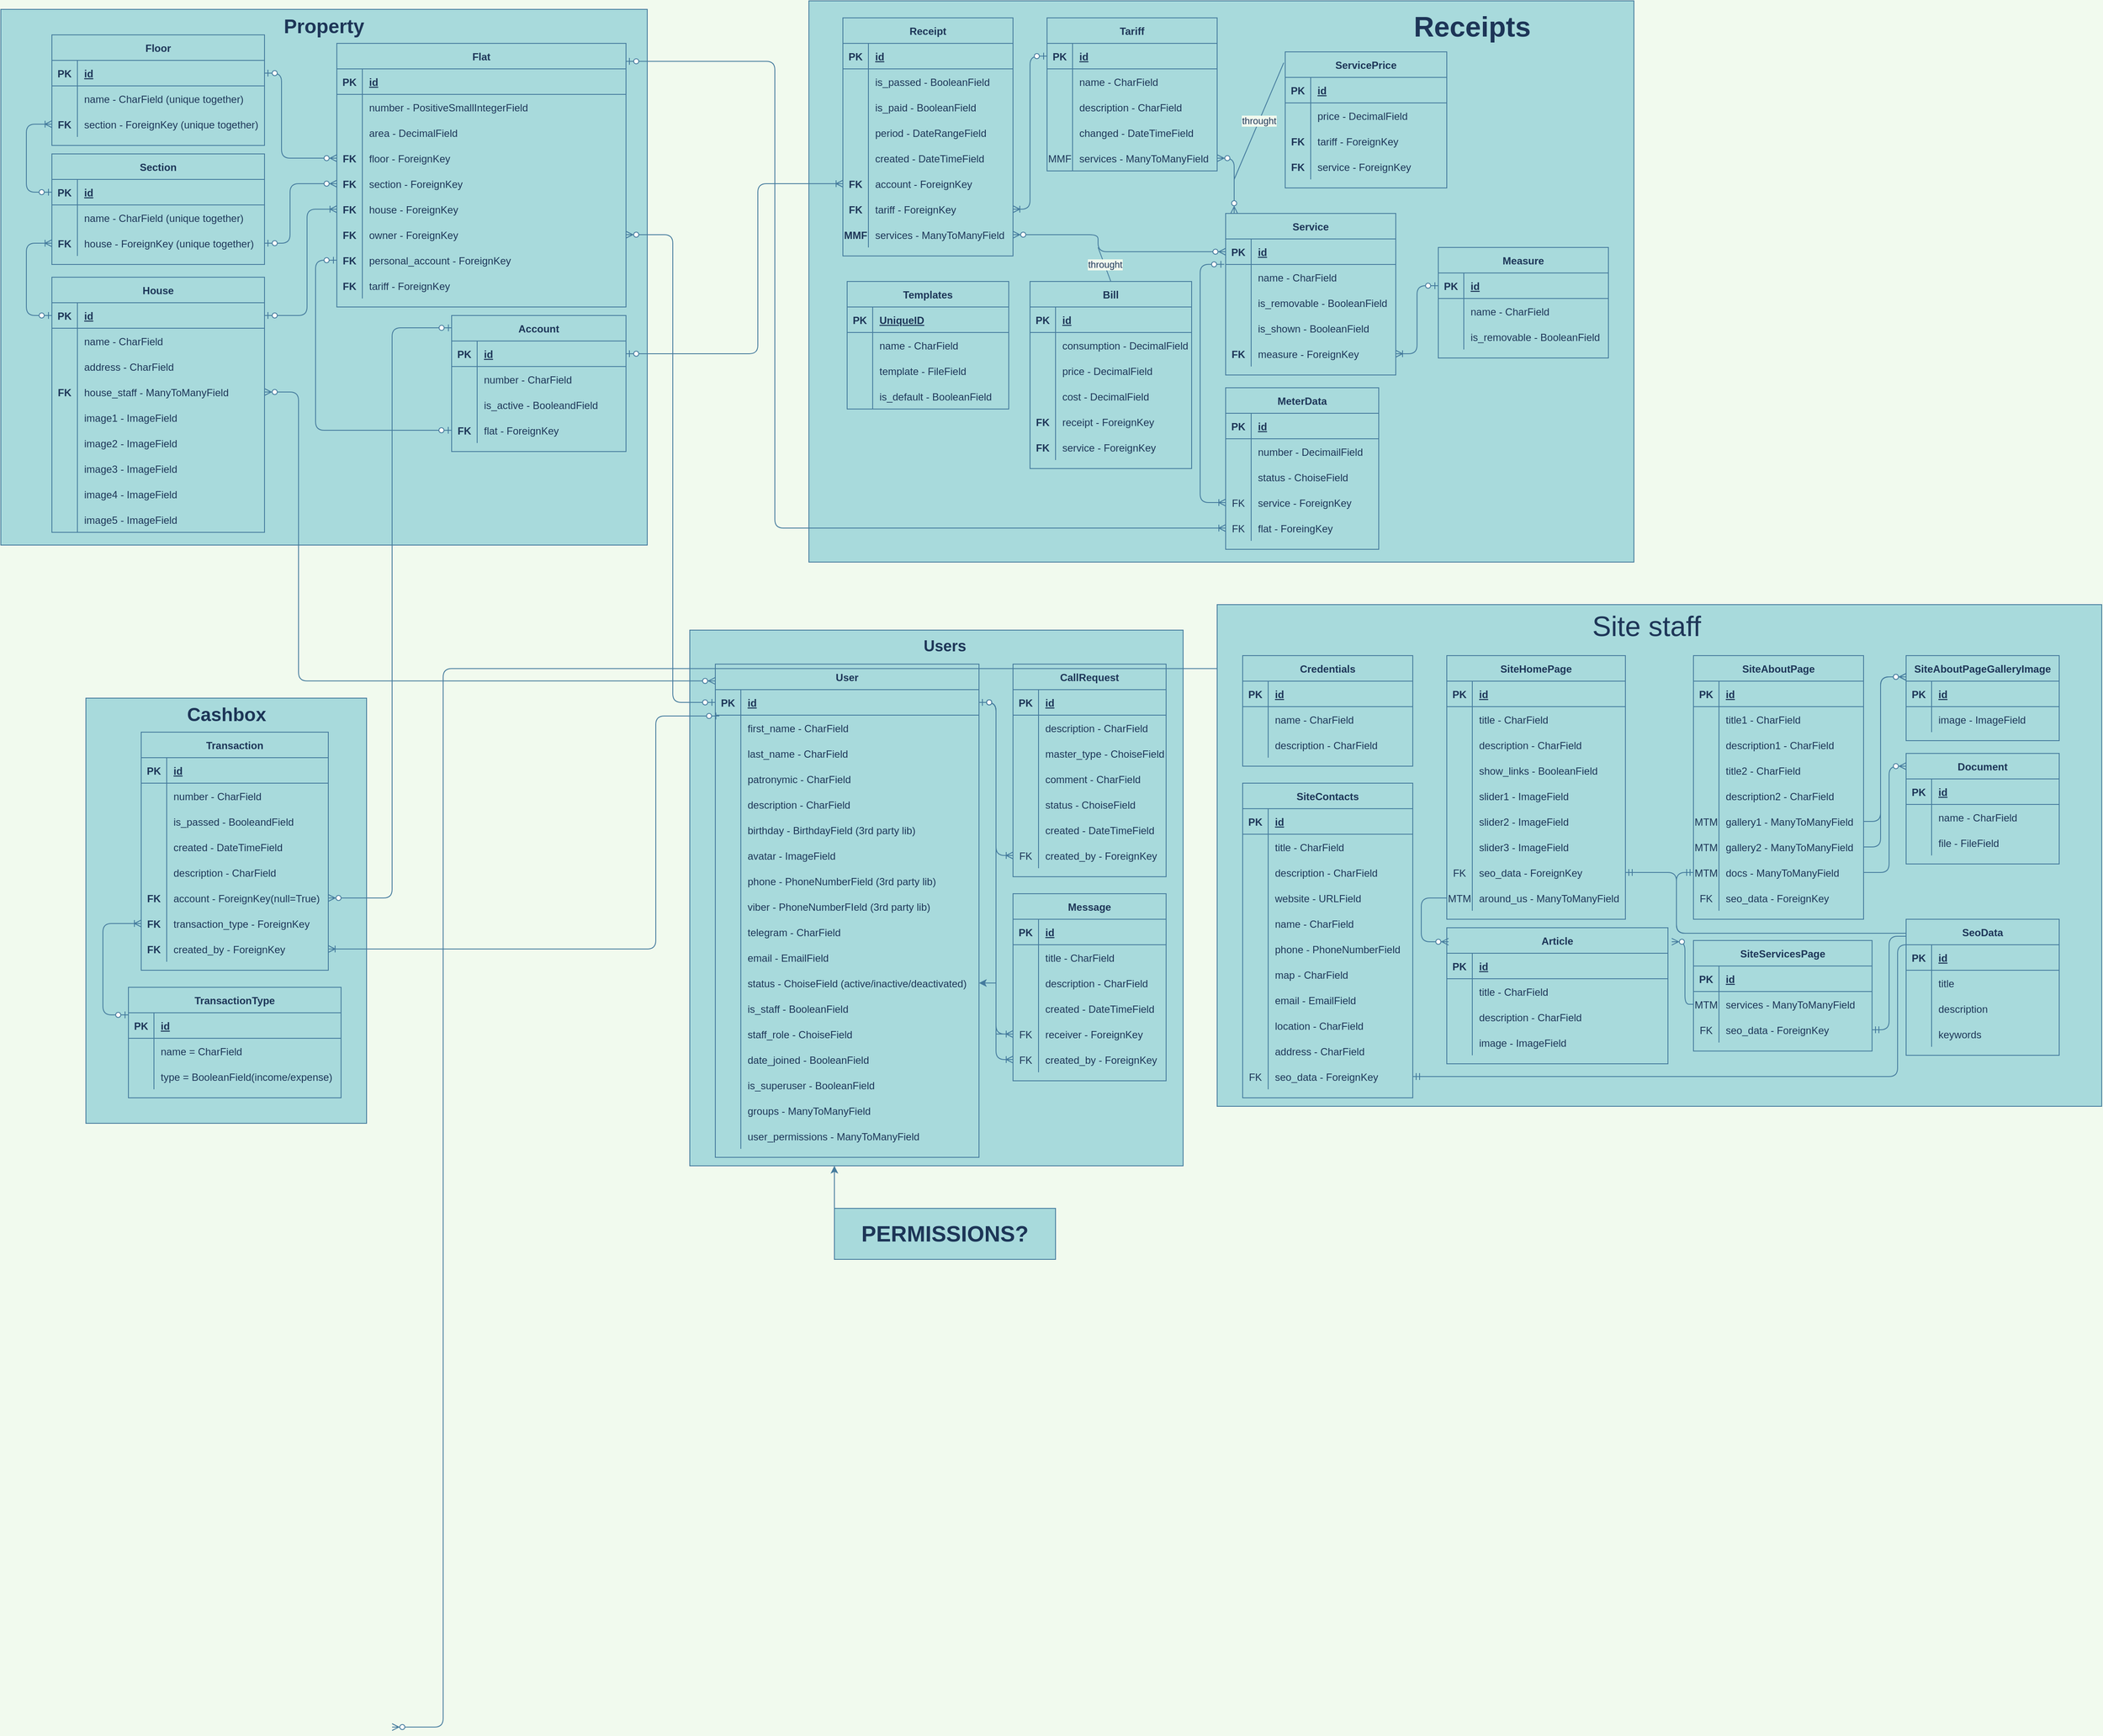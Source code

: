 <mxfile version="14.7.4" type="embed"><diagram id="R2lEEEUBdFMjLlhIrx00" name="Page-1"><mxGraphModel dx="1398" dy="544" grid="1" gridSize="10" guides="1" tooltips="1" connect="1" arrows="1" fold="1" page="1" pageScale="1" pageWidth="850" pageHeight="1100" background="#F1FAEE" math="0" shadow="0" extFonts="Permanent Marker^https://fonts.googleapis.com/css?family=Permanent+Marker"><root><mxCell id="0"/><mxCell id="1" parent="0"/><mxCell id="7h7oOzLDd36lB9lt4ihk-220" value="" style="group;fontColor=#1D3557;" parent="1" vertex="1" connectable="0"><mxGeometry x="130" y="20" width="970" height="660" as="geometry"/></mxCell><mxCell id="7h7oOzLDd36lB9lt4ihk-214" value="" style="rounded=0;whiteSpace=wrap;html=1;fontColor=#1D3557;strokeColor=#457B9D;fillColor=#A8DADC;" parent="7h7oOzLDd36lB9lt4ihk-220" vertex="1"><mxGeometry width="970" height="660" as="geometry"/></mxCell><mxCell id="PxoyzZppylZhse1H5BM7-225" value="Receipt" style="shape=table;startSize=30;container=1;collapsible=1;childLayout=tableLayout;fixedRows=1;rowLines=0;fontStyle=1;align=center;resizeLast=1;fillColor=#A8DADC;strokeColor=#457B9D;fontColor=#1D3557;" parent="7h7oOzLDd36lB9lt4ihk-220" vertex="1"><mxGeometry x="40" y="20" width="200" height="280" as="geometry"/></mxCell><mxCell id="PxoyzZppylZhse1H5BM7-226" value="" style="shape=partialRectangle;collapsible=0;dropTarget=0;pointerEvents=0;fillColor=none;top=0;left=0;bottom=1;right=0;points=[[0,0.5],[1,0.5]];portConstraint=eastwest;strokeColor=#457B9D;fontColor=#1D3557;" parent="PxoyzZppylZhse1H5BM7-225" vertex="1"><mxGeometry y="30" width="200" height="30" as="geometry"/></mxCell><mxCell id="PxoyzZppylZhse1H5BM7-227" value="PK" style="shape=partialRectangle;connectable=0;fillColor=none;top=0;left=0;bottom=0;right=0;fontStyle=1;overflow=hidden;strokeColor=#457B9D;fontColor=#1D3557;" parent="PxoyzZppylZhse1H5BM7-226" vertex="1"><mxGeometry width="30" height="30" as="geometry"/></mxCell><mxCell id="PxoyzZppylZhse1H5BM7-228" value="id" style="shape=partialRectangle;connectable=0;fillColor=none;top=0;left=0;bottom=0;right=0;align=left;spacingLeft=6;fontStyle=5;overflow=hidden;strokeColor=#457B9D;fontColor=#1D3557;" parent="PxoyzZppylZhse1H5BM7-226" vertex="1"><mxGeometry x="30" width="170" height="30" as="geometry"/></mxCell><mxCell id="PxoyzZppylZhse1H5BM7-229" value="" style="shape=partialRectangle;collapsible=0;dropTarget=0;pointerEvents=0;fillColor=none;top=0;left=0;bottom=0;right=0;points=[[0,0.5],[1,0.5]];portConstraint=eastwest;strokeColor=#457B9D;fontColor=#1D3557;" parent="PxoyzZppylZhse1H5BM7-225" vertex="1"><mxGeometry y="60" width="200" height="30" as="geometry"/></mxCell><mxCell id="PxoyzZppylZhse1H5BM7-230" value="" style="shape=partialRectangle;connectable=0;fillColor=none;top=0;left=0;bottom=0;right=0;editable=1;overflow=hidden;strokeColor=#457B9D;fontColor=#1D3557;" parent="PxoyzZppylZhse1H5BM7-229" vertex="1"><mxGeometry width="30" height="30" as="geometry"/></mxCell><mxCell id="PxoyzZppylZhse1H5BM7-231" value="is_passed - BooleanField" style="shape=partialRectangle;connectable=0;fillColor=none;top=0;left=0;bottom=0;right=0;align=left;spacingLeft=6;overflow=hidden;strokeColor=#457B9D;fontColor=#1D3557;" parent="PxoyzZppylZhse1H5BM7-229" vertex="1"><mxGeometry x="30" width="170" height="30" as="geometry"/></mxCell><mxCell id="PxoyzZppylZhse1H5BM7-232" value="" style="shape=partialRectangle;collapsible=0;dropTarget=0;pointerEvents=0;fillColor=none;top=0;left=0;bottom=0;right=0;points=[[0,0.5],[1,0.5]];portConstraint=eastwest;strokeColor=#457B9D;fontColor=#1D3557;" parent="PxoyzZppylZhse1H5BM7-225" vertex="1"><mxGeometry y="90" width="200" height="30" as="geometry"/></mxCell><mxCell id="PxoyzZppylZhse1H5BM7-233" value="" style="shape=partialRectangle;connectable=0;fillColor=none;top=0;left=0;bottom=0;right=0;editable=1;overflow=hidden;strokeColor=#457B9D;fontColor=#1D3557;" parent="PxoyzZppylZhse1H5BM7-232" vertex="1"><mxGeometry width="30" height="30" as="geometry"/></mxCell><mxCell id="PxoyzZppylZhse1H5BM7-234" value="is_paid - BooleanField" style="shape=partialRectangle;connectable=0;fillColor=none;top=0;left=0;bottom=0;right=0;align=left;spacingLeft=6;overflow=hidden;strokeColor=#457B9D;fontColor=#1D3557;" parent="PxoyzZppylZhse1H5BM7-232" vertex="1"><mxGeometry x="30" width="170" height="30" as="geometry"/></mxCell><mxCell id="PxoyzZppylZhse1H5BM7-235" value="" style="shape=partialRectangle;collapsible=0;dropTarget=0;pointerEvents=0;fillColor=none;top=0;left=0;bottom=0;right=0;points=[[0,0.5],[1,0.5]];portConstraint=eastwest;strokeColor=#457B9D;fontColor=#1D3557;" parent="PxoyzZppylZhse1H5BM7-225" vertex="1"><mxGeometry y="120" width="200" height="30" as="geometry"/></mxCell><mxCell id="PxoyzZppylZhse1H5BM7-236" value="" style="shape=partialRectangle;connectable=0;fillColor=none;top=0;left=0;bottom=0;right=0;editable=1;overflow=hidden;strokeColor=#457B9D;fontColor=#1D3557;" parent="PxoyzZppylZhse1H5BM7-235" vertex="1"><mxGeometry width="30" height="30" as="geometry"/></mxCell><mxCell id="PxoyzZppylZhse1H5BM7-237" value="period - DateRangeField " style="shape=partialRectangle;connectable=0;fillColor=none;top=0;left=0;bottom=0;right=0;align=left;spacingLeft=6;overflow=hidden;strokeColor=#457B9D;fontColor=#1D3557;" parent="PxoyzZppylZhse1H5BM7-235" vertex="1"><mxGeometry x="30" width="170" height="30" as="geometry"/></mxCell><mxCell id="PxoyzZppylZhse1H5BM7-363" value="" style="shape=partialRectangle;collapsible=0;dropTarget=0;pointerEvents=0;fillColor=none;top=0;left=0;bottom=0;right=0;points=[[0,0.5],[1,0.5]];portConstraint=eastwest;strokeColor=#457B9D;fontColor=#1D3557;" parent="PxoyzZppylZhse1H5BM7-225" vertex="1"><mxGeometry y="150" width="200" height="30" as="geometry"/></mxCell><mxCell id="PxoyzZppylZhse1H5BM7-364" value="" style="shape=partialRectangle;connectable=0;fillColor=none;top=0;left=0;bottom=0;right=0;editable=1;overflow=hidden;strokeColor=#457B9D;fontColor=#1D3557;" parent="PxoyzZppylZhse1H5BM7-363" vertex="1"><mxGeometry width="30" height="30" as="geometry"/></mxCell><mxCell id="PxoyzZppylZhse1H5BM7-365" value="created - DateTimeField" style="shape=partialRectangle;connectable=0;fillColor=none;top=0;left=0;bottom=0;right=0;align=left;spacingLeft=6;overflow=hidden;strokeColor=#457B9D;fontColor=#1D3557;" parent="PxoyzZppylZhse1H5BM7-363" vertex="1"><mxGeometry x="30" width="170" height="30" as="geometry"/></mxCell><mxCell id="PxoyzZppylZhse1H5BM7-238" value="" style="shape=partialRectangle;collapsible=0;dropTarget=0;pointerEvents=0;fillColor=none;top=0;left=0;bottom=0;right=0;points=[[0,0.5],[1,0.5]];portConstraint=eastwest;strokeColor=#457B9D;fontColor=#1D3557;" parent="PxoyzZppylZhse1H5BM7-225" vertex="1"><mxGeometry y="180" width="200" height="30" as="geometry"/></mxCell><mxCell id="PxoyzZppylZhse1H5BM7-239" value="FK" style="shape=partialRectangle;connectable=0;fillColor=none;top=0;left=0;bottom=0;right=0;fontStyle=1;overflow=hidden;strokeColor=#457B9D;fontColor=#1D3557;" parent="PxoyzZppylZhse1H5BM7-238" vertex="1"><mxGeometry width="30" height="30" as="geometry"/></mxCell><mxCell id="PxoyzZppylZhse1H5BM7-240" value="account - ForeignKey" style="shape=partialRectangle;connectable=0;fillColor=none;top=0;left=0;bottom=0;right=0;align=left;spacingLeft=6;fontStyle=0;overflow=hidden;strokeColor=#457B9D;fontColor=#1D3557;" parent="PxoyzZppylZhse1H5BM7-238" vertex="1"><mxGeometry x="30" width="170" height="30" as="geometry"/></mxCell><mxCell id="PxoyzZppylZhse1H5BM7-243" value="" style="shape=partialRectangle;collapsible=0;dropTarget=0;pointerEvents=0;fillColor=none;top=0;left=0;bottom=0;right=0;points=[[0,0.5],[1,0.5]];portConstraint=eastwest;strokeColor=#457B9D;fontColor=#1D3557;" parent="PxoyzZppylZhse1H5BM7-225" vertex="1"><mxGeometry y="210" width="200" height="30" as="geometry"/></mxCell><mxCell id="PxoyzZppylZhse1H5BM7-244" value="FK" style="shape=partialRectangle;connectable=0;fillColor=none;top=0;left=0;bottom=0;right=0;fontStyle=1;overflow=hidden;strokeColor=#457B9D;fontColor=#1D3557;" parent="PxoyzZppylZhse1H5BM7-243" vertex="1"><mxGeometry width="30" height="30" as="geometry"/></mxCell><mxCell id="PxoyzZppylZhse1H5BM7-245" value="tariff - ForeignKey" style="shape=partialRectangle;connectable=0;fillColor=none;top=0;left=0;bottom=0;right=0;align=left;spacingLeft=6;fontStyle=0;overflow=hidden;strokeColor=#457B9D;fontColor=#1D3557;" parent="PxoyzZppylZhse1H5BM7-243" vertex="1"><mxGeometry x="30" width="170" height="30" as="geometry"/></mxCell><mxCell id="PxoyzZppylZhse1H5BM7-273" value="" style="shape=partialRectangle;collapsible=0;dropTarget=0;pointerEvents=0;fillColor=none;top=0;left=0;bottom=0;right=0;points=[[0,0.5],[1,0.5]];portConstraint=eastwest;strokeColor=#457B9D;fontColor=#1D3557;" parent="PxoyzZppylZhse1H5BM7-225" vertex="1"><mxGeometry y="240" width="200" height="30" as="geometry"/></mxCell><mxCell id="PxoyzZppylZhse1H5BM7-274" value="MMF" style="shape=partialRectangle;connectable=0;fillColor=none;top=0;left=0;bottom=0;right=0;fontStyle=1;overflow=hidden;strokeColor=#457B9D;fontColor=#1D3557;" parent="PxoyzZppylZhse1H5BM7-273" vertex="1"><mxGeometry width="30" height="30" as="geometry"/></mxCell><mxCell id="PxoyzZppylZhse1H5BM7-275" value="services - ManyToManyField" style="shape=partialRectangle;connectable=0;fillColor=none;top=0;left=0;bottom=0;right=0;align=left;spacingLeft=6;fontStyle=0;overflow=hidden;strokeColor=#457B9D;fontColor=#1D3557;" parent="PxoyzZppylZhse1H5BM7-273" vertex="1"><mxGeometry x="30" width="170" height="30" as="geometry"/></mxCell><mxCell id="PxoyzZppylZhse1H5BM7-246" value="Tariff" style="shape=table;startSize=30;container=1;collapsible=1;childLayout=tableLayout;fixedRows=1;rowLines=0;fontStyle=1;align=center;resizeLast=1;fillColor=#A8DADC;strokeColor=#457B9D;fontColor=#1D3557;" parent="7h7oOzLDd36lB9lt4ihk-220" vertex="1"><mxGeometry x="280" y="20" width="200" height="180" as="geometry"/></mxCell><mxCell id="PxoyzZppylZhse1H5BM7-247" value="" style="shape=partialRectangle;collapsible=0;dropTarget=0;pointerEvents=0;fillColor=none;top=0;left=0;bottom=1;right=0;points=[[0,0.5],[1,0.5]];portConstraint=eastwest;strokeColor=#457B9D;fontColor=#1D3557;" parent="PxoyzZppylZhse1H5BM7-246" vertex="1"><mxGeometry y="30" width="200" height="30" as="geometry"/></mxCell><mxCell id="PxoyzZppylZhse1H5BM7-248" value="PK" style="shape=partialRectangle;connectable=0;fillColor=none;top=0;left=0;bottom=0;right=0;fontStyle=1;overflow=hidden;strokeColor=#457B9D;fontColor=#1D3557;" parent="PxoyzZppylZhse1H5BM7-247" vertex="1"><mxGeometry width="30" height="30" as="geometry"/></mxCell><mxCell id="PxoyzZppylZhse1H5BM7-249" value="id" style="shape=partialRectangle;connectable=0;fillColor=none;top=0;left=0;bottom=0;right=0;align=left;spacingLeft=6;fontStyle=5;overflow=hidden;strokeColor=#457B9D;fontColor=#1D3557;" parent="PxoyzZppylZhse1H5BM7-247" vertex="1"><mxGeometry x="30" width="170" height="30" as="geometry"/></mxCell><mxCell id="PxoyzZppylZhse1H5BM7-250" value="" style="shape=partialRectangle;collapsible=0;dropTarget=0;pointerEvents=0;fillColor=none;top=0;left=0;bottom=0;right=0;points=[[0,0.5],[1,0.5]];portConstraint=eastwest;strokeColor=#457B9D;fontColor=#1D3557;" parent="PxoyzZppylZhse1H5BM7-246" vertex="1"><mxGeometry y="60" width="200" height="30" as="geometry"/></mxCell><mxCell id="PxoyzZppylZhse1H5BM7-251" value="" style="shape=partialRectangle;connectable=0;fillColor=none;top=0;left=0;bottom=0;right=0;editable=1;overflow=hidden;strokeColor=#457B9D;fontColor=#1D3557;" parent="PxoyzZppylZhse1H5BM7-250" vertex="1"><mxGeometry width="30" height="30" as="geometry"/></mxCell><mxCell id="PxoyzZppylZhse1H5BM7-252" value="name - CharField" style="shape=partialRectangle;connectable=0;fillColor=none;top=0;left=0;bottom=0;right=0;align=left;spacingLeft=6;overflow=hidden;strokeColor=#457B9D;fontColor=#1D3557;" parent="PxoyzZppylZhse1H5BM7-250" vertex="1"><mxGeometry x="30" width="170" height="30" as="geometry"/></mxCell><mxCell id="PxoyzZppylZhse1H5BM7-253" value="" style="shape=partialRectangle;collapsible=0;dropTarget=0;pointerEvents=0;fillColor=none;top=0;left=0;bottom=0;right=0;points=[[0,0.5],[1,0.5]];portConstraint=eastwest;strokeColor=#457B9D;fontColor=#1D3557;" parent="PxoyzZppylZhse1H5BM7-246" vertex="1"><mxGeometry y="90" width="200" height="30" as="geometry"/></mxCell><mxCell id="PxoyzZppylZhse1H5BM7-254" value="" style="shape=partialRectangle;connectable=0;fillColor=none;top=0;left=0;bottom=0;right=0;editable=1;overflow=hidden;strokeColor=#457B9D;fontColor=#1D3557;" parent="PxoyzZppylZhse1H5BM7-253" vertex="1"><mxGeometry width="30" height="30" as="geometry"/></mxCell><mxCell id="PxoyzZppylZhse1H5BM7-255" value="description - CharField" style="shape=partialRectangle;connectable=0;fillColor=none;top=0;left=0;bottom=0;right=0;align=left;spacingLeft=6;overflow=hidden;strokeColor=#457B9D;fontColor=#1D3557;" parent="PxoyzZppylZhse1H5BM7-253" vertex="1"><mxGeometry x="30" width="170" height="30" as="geometry"/></mxCell><mxCell id="PxoyzZppylZhse1H5BM7-256" value="" style="shape=partialRectangle;collapsible=0;dropTarget=0;pointerEvents=0;fillColor=none;top=0;left=0;bottom=0;right=0;points=[[0,0.5],[1,0.5]];portConstraint=eastwest;strokeColor=#457B9D;fontColor=#1D3557;" parent="PxoyzZppylZhse1H5BM7-246" vertex="1"><mxGeometry y="120" width="200" height="30" as="geometry"/></mxCell><mxCell id="PxoyzZppylZhse1H5BM7-257" value="" style="shape=partialRectangle;connectable=0;fillColor=none;top=0;left=0;bottom=0;right=0;editable=1;overflow=hidden;strokeColor=#457B9D;fontColor=#1D3557;" parent="PxoyzZppylZhse1H5BM7-256" vertex="1"><mxGeometry width="30" height="30" as="geometry"/></mxCell><mxCell id="PxoyzZppylZhse1H5BM7-258" value="changed - DateTimeField" style="shape=partialRectangle;connectable=0;fillColor=none;top=0;left=0;bottom=0;right=0;align=left;spacingLeft=6;overflow=hidden;strokeColor=#457B9D;fontColor=#1D3557;" parent="PxoyzZppylZhse1H5BM7-256" vertex="1"><mxGeometry x="30" width="170" height="30" as="geometry"/></mxCell><mxCell id="7h7oOzLDd36lB9lt4ihk-147" value="" style="shape=partialRectangle;collapsible=0;dropTarget=0;pointerEvents=0;fillColor=none;top=0;left=0;bottom=0;right=0;points=[[0,0.5],[1,0.5]];portConstraint=eastwest;strokeColor=#457B9D;fontColor=#1D3557;" parent="PxoyzZppylZhse1H5BM7-246" vertex="1"><mxGeometry y="150" width="200" height="30" as="geometry"/></mxCell><mxCell id="7h7oOzLDd36lB9lt4ihk-148" value="MMF" style="shape=partialRectangle;connectable=0;fillColor=none;top=0;left=0;bottom=0;right=0;fontStyle=0;overflow=hidden;strokeColor=#457B9D;fontColor=#1D3557;" parent="7h7oOzLDd36lB9lt4ihk-147" vertex="1"><mxGeometry width="30" height="30" as="geometry"/></mxCell><mxCell id="7h7oOzLDd36lB9lt4ihk-149" value="services - ManyToManyField" style="shape=partialRectangle;connectable=0;fillColor=none;top=0;left=0;bottom=0;right=0;align=left;spacingLeft=6;fontStyle=0;overflow=hidden;strokeColor=#457B9D;fontColor=#1D3557;" parent="7h7oOzLDd36lB9lt4ihk-147" vertex="1"><mxGeometry x="30" width="170" height="30" as="geometry"/></mxCell><mxCell id="PxoyzZppylZhse1H5BM7-259" value="" style="edgeStyle=elbowEdgeStyle;fontSize=12;html=1;endArrow=ERoneToMany;startArrow=ERzeroToOne;entryX=1;entryY=0.5;entryDx=0;entryDy=0;exitX=0;exitY=0.5;exitDx=0;exitDy=0;labelBackgroundColor=#F1FAEE;strokeColor=#457B9D;fontColor=#1D3557;" parent="7h7oOzLDd36lB9lt4ihk-220" source="PxoyzZppylZhse1H5BM7-247" target="PxoyzZppylZhse1H5BM7-243" edge="1"><mxGeometry width="100" height="100" relative="1" as="geometry"><mxPoint x="190" y="510" as="sourcePoint"/><mxPoint x="290" y="410" as="targetPoint"/></mxGeometry></mxCell><mxCell id="PxoyzZppylZhse1H5BM7-260" value="Service" style="shape=table;startSize=30;container=1;collapsible=1;childLayout=tableLayout;fixedRows=1;rowLines=0;fontStyle=1;align=center;resizeLast=1;fillColor=#A8DADC;strokeColor=#457B9D;fontColor=#1D3557;" parent="7h7oOzLDd36lB9lt4ihk-220" vertex="1"><mxGeometry x="490" y="250" width="200" height="190" as="geometry"/></mxCell><mxCell id="PxoyzZppylZhse1H5BM7-261" value="" style="shape=partialRectangle;collapsible=0;dropTarget=0;pointerEvents=0;fillColor=none;top=0;left=0;bottom=1;right=0;points=[[0,0.5],[1,0.5]];portConstraint=eastwest;strokeColor=#457B9D;fontColor=#1D3557;" parent="PxoyzZppylZhse1H5BM7-260" vertex="1"><mxGeometry y="30" width="200" height="30" as="geometry"/></mxCell><mxCell id="PxoyzZppylZhse1H5BM7-262" value="PK" style="shape=partialRectangle;connectable=0;fillColor=none;top=0;left=0;bottom=0;right=0;fontStyle=1;overflow=hidden;strokeColor=#457B9D;fontColor=#1D3557;" parent="PxoyzZppylZhse1H5BM7-261" vertex="1"><mxGeometry width="30" height="30" as="geometry"/></mxCell><mxCell id="PxoyzZppylZhse1H5BM7-263" value="id" style="shape=partialRectangle;connectable=0;fillColor=none;top=0;left=0;bottom=0;right=0;align=left;spacingLeft=6;fontStyle=5;overflow=hidden;strokeColor=#457B9D;fontColor=#1D3557;" parent="PxoyzZppylZhse1H5BM7-261" vertex="1"><mxGeometry x="30" width="170" height="30" as="geometry"/></mxCell><mxCell id="PxoyzZppylZhse1H5BM7-264" value="" style="shape=partialRectangle;collapsible=0;dropTarget=0;pointerEvents=0;fillColor=none;top=0;left=0;bottom=0;right=0;points=[[0,0.5],[1,0.5]];portConstraint=eastwest;strokeColor=#457B9D;fontColor=#1D3557;" parent="PxoyzZppylZhse1H5BM7-260" vertex="1"><mxGeometry y="60" width="200" height="30" as="geometry"/></mxCell><mxCell id="PxoyzZppylZhse1H5BM7-265" value="" style="shape=partialRectangle;connectable=0;fillColor=none;top=0;left=0;bottom=0;right=0;editable=1;overflow=hidden;strokeColor=#457B9D;fontColor=#1D3557;" parent="PxoyzZppylZhse1H5BM7-264" vertex="1"><mxGeometry width="30" height="30" as="geometry"/></mxCell><mxCell id="PxoyzZppylZhse1H5BM7-266" value="name - CharField" style="shape=partialRectangle;connectable=0;fillColor=none;top=0;left=0;bottom=0;right=0;align=left;spacingLeft=6;overflow=hidden;strokeColor=#457B9D;fontColor=#1D3557;" parent="PxoyzZppylZhse1H5BM7-264" vertex="1"><mxGeometry x="30" width="170" height="30" as="geometry"/></mxCell><mxCell id="PxoyzZppylZhse1H5BM7-267" value="" style="shape=partialRectangle;collapsible=0;dropTarget=0;pointerEvents=0;fillColor=none;top=0;left=0;bottom=0;right=0;points=[[0,0.5],[1,0.5]];portConstraint=eastwest;strokeColor=#457B9D;fontColor=#1D3557;" parent="PxoyzZppylZhse1H5BM7-260" vertex="1"><mxGeometry y="90" width="200" height="30" as="geometry"/></mxCell><mxCell id="PxoyzZppylZhse1H5BM7-268" value="" style="shape=partialRectangle;connectable=0;fillColor=none;top=0;left=0;bottom=0;right=0;editable=1;overflow=hidden;strokeColor=#457B9D;fontColor=#1D3557;" parent="PxoyzZppylZhse1H5BM7-267" vertex="1"><mxGeometry width="30" height="30" as="geometry"/></mxCell><mxCell id="PxoyzZppylZhse1H5BM7-269" value="is_removable - BooleanField " style="shape=partialRectangle;connectable=0;fillColor=none;top=0;left=0;bottom=0;right=0;align=left;spacingLeft=6;overflow=hidden;strokeColor=#457B9D;fontColor=#1D3557;" parent="PxoyzZppylZhse1H5BM7-267" vertex="1"><mxGeometry x="30" width="170" height="30" as="geometry"/></mxCell><mxCell id="PxoyzZppylZhse1H5BM7-270" value="" style="shape=partialRectangle;collapsible=0;dropTarget=0;pointerEvents=0;fillColor=none;top=0;left=0;bottom=0;right=0;points=[[0,0.5],[1,0.5]];portConstraint=eastwest;strokeColor=#457B9D;fontColor=#1D3557;" parent="PxoyzZppylZhse1H5BM7-260" vertex="1"><mxGeometry y="120" width="200" height="30" as="geometry"/></mxCell><mxCell id="PxoyzZppylZhse1H5BM7-271" value="" style="shape=partialRectangle;connectable=0;fillColor=none;top=0;left=0;bottom=0;right=0;editable=1;overflow=hidden;strokeColor=#457B9D;fontColor=#1D3557;" parent="PxoyzZppylZhse1H5BM7-270" vertex="1"><mxGeometry width="30" height="30" as="geometry"/></mxCell><mxCell id="PxoyzZppylZhse1H5BM7-272" value="is_shown - BooleanField" style="shape=partialRectangle;connectable=0;fillColor=none;top=0;left=0;bottom=0;right=0;align=left;spacingLeft=6;overflow=hidden;strokeColor=#457B9D;fontColor=#1D3557;" parent="PxoyzZppylZhse1H5BM7-270" vertex="1"><mxGeometry x="30" width="170" height="30" as="geometry"/></mxCell><mxCell id="PxoyzZppylZhse1H5BM7-290" value="" style="shape=partialRectangle;collapsible=0;dropTarget=0;pointerEvents=0;fillColor=none;top=0;left=0;bottom=0;right=0;points=[[0,0.5],[1,0.5]];portConstraint=eastwest;strokeColor=#457B9D;fontColor=#1D3557;" parent="PxoyzZppylZhse1H5BM7-260" vertex="1"><mxGeometry y="150" width="200" height="30" as="geometry"/></mxCell><mxCell id="PxoyzZppylZhse1H5BM7-291" value="FK" style="shape=partialRectangle;connectable=0;fillColor=none;top=0;left=0;bottom=0;right=0;fontStyle=1;overflow=hidden;strokeColor=#457B9D;fontColor=#1D3557;" parent="PxoyzZppylZhse1H5BM7-290" vertex="1"><mxGeometry width="30" height="30" as="geometry"/></mxCell><mxCell id="PxoyzZppylZhse1H5BM7-292" value="measure - ForeignKey" style="shape=partialRectangle;connectable=0;fillColor=none;top=0;left=0;bottom=0;right=0;align=left;spacingLeft=6;fontStyle=0;overflow=hidden;strokeColor=#457B9D;fontColor=#1D3557;" parent="PxoyzZppylZhse1H5BM7-290" vertex="1"><mxGeometry x="30" width="170" height="30" as="geometry"/></mxCell><mxCell id="PxoyzZppylZhse1H5BM7-276" value="" style="edgeStyle=elbowEdgeStyle;fontSize=12;html=1;endArrow=ERzeroToMany;endFill=1;startArrow=ERzeroToMany;entryX=1;entryY=0.5;entryDx=0;entryDy=0;exitX=0;exitY=0.5;exitDx=0;exitDy=0;labelBackgroundColor=#F1FAEE;strokeColor=#457B9D;fontColor=#1D3557;" parent="7h7oOzLDd36lB9lt4ihk-220" source="PxoyzZppylZhse1H5BM7-261" target="PxoyzZppylZhse1H5BM7-273" edge="1"><mxGeometry width="100" height="100" relative="1" as="geometry"><mxPoint y="610" as="sourcePoint"/><mxPoint x="100" y="510" as="targetPoint"/><Array as="points"><mxPoint x="340" y="295"/><mxPoint x="410" y="325"/></Array></mxGeometry></mxCell><mxCell id="PxoyzZppylZhse1H5BM7-277" value="Measure" style="shape=table;startSize=30;container=1;collapsible=1;childLayout=tableLayout;fixedRows=1;rowLines=0;fontStyle=1;align=center;resizeLast=1;fillColor=#A8DADC;strokeColor=#457B9D;fontColor=#1D3557;" parent="7h7oOzLDd36lB9lt4ihk-220" vertex="1"><mxGeometry x="740" y="290" width="200" height="130" as="geometry"/></mxCell><mxCell id="PxoyzZppylZhse1H5BM7-278" value="" style="shape=partialRectangle;collapsible=0;dropTarget=0;pointerEvents=0;fillColor=none;top=0;left=0;bottom=1;right=0;points=[[0,0.5],[1,0.5]];portConstraint=eastwest;strokeColor=#457B9D;fontColor=#1D3557;" parent="PxoyzZppylZhse1H5BM7-277" vertex="1"><mxGeometry y="30" width="200" height="30" as="geometry"/></mxCell><mxCell id="PxoyzZppylZhse1H5BM7-279" value="PK" style="shape=partialRectangle;connectable=0;fillColor=none;top=0;left=0;bottom=0;right=0;fontStyle=1;overflow=hidden;strokeColor=#457B9D;fontColor=#1D3557;" parent="PxoyzZppylZhse1H5BM7-278" vertex="1"><mxGeometry width="30" height="30" as="geometry"/></mxCell><mxCell id="PxoyzZppylZhse1H5BM7-280" value="id" style="shape=partialRectangle;connectable=0;fillColor=none;top=0;left=0;bottom=0;right=0;align=left;spacingLeft=6;fontStyle=5;overflow=hidden;strokeColor=#457B9D;fontColor=#1D3557;" parent="PxoyzZppylZhse1H5BM7-278" vertex="1"><mxGeometry x="30" width="170" height="30" as="geometry"/></mxCell><mxCell id="PxoyzZppylZhse1H5BM7-281" value="" style="shape=partialRectangle;collapsible=0;dropTarget=0;pointerEvents=0;fillColor=none;top=0;left=0;bottom=0;right=0;points=[[0,0.5],[1,0.5]];portConstraint=eastwest;strokeColor=#457B9D;fontColor=#1D3557;" parent="PxoyzZppylZhse1H5BM7-277" vertex="1"><mxGeometry y="60" width="200" height="30" as="geometry"/></mxCell><mxCell id="PxoyzZppylZhse1H5BM7-282" value="" style="shape=partialRectangle;connectable=0;fillColor=none;top=0;left=0;bottom=0;right=0;editable=1;overflow=hidden;strokeColor=#457B9D;fontColor=#1D3557;" parent="PxoyzZppylZhse1H5BM7-281" vertex="1"><mxGeometry width="30" height="30" as="geometry"/></mxCell><mxCell id="PxoyzZppylZhse1H5BM7-283" value="name - CharField" style="shape=partialRectangle;connectable=0;fillColor=none;top=0;left=0;bottom=0;right=0;align=left;spacingLeft=6;overflow=hidden;strokeColor=#457B9D;fontColor=#1D3557;" parent="PxoyzZppylZhse1H5BM7-281" vertex="1"><mxGeometry x="30" width="170" height="30" as="geometry"/></mxCell><mxCell id="PxoyzZppylZhse1H5BM7-284" value="" style="shape=partialRectangle;collapsible=0;dropTarget=0;pointerEvents=0;fillColor=none;top=0;left=0;bottom=0;right=0;points=[[0,0.5],[1,0.5]];portConstraint=eastwest;strokeColor=#457B9D;fontColor=#1D3557;" parent="PxoyzZppylZhse1H5BM7-277" vertex="1"><mxGeometry y="90" width="200" height="30" as="geometry"/></mxCell><mxCell id="PxoyzZppylZhse1H5BM7-285" value="" style="shape=partialRectangle;connectable=0;fillColor=none;top=0;left=0;bottom=0;right=0;editable=1;overflow=hidden;strokeColor=#457B9D;fontColor=#1D3557;" parent="PxoyzZppylZhse1H5BM7-284" vertex="1"><mxGeometry width="30" height="30" as="geometry"/></mxCell><mxCell id="PxoyzZppylZhse1H5BM7-286" value="is_removable - BooleanField" style="shape=partialRectangle;connectable=0;fillColor=none;top=0;left=0;bottom=0;right=0;align=left;spacingLeft=6;overflow=hidden;strokeColor=#457B9D;fontColor=#1D3557;" parent="PxoyzZppylZhse1H5BM7-284" vertex="1"><mxGeometry x="30" width="170" height="30" as="geometry"/></mxCell><mxCell id="PxoyzZppylZhse1H5BM7-293" value="" style="edgeStyle=elbowEdgeStyle;fontSize=12;html=1;endArrow=ERoneToMany;startArrow=ERzeroToOne;entryX=1;entryY=0.5;entryDx=0;entryDy=0;exitX=0;exitY=0.5;exitDx=0;exitDy=0;endFill=0;labelBackgroundColor=#F1FAEE;strokeColor=#457B9D;fontColor=#1D3557;" parent="7h7oOzLDd36lB9lt4ihk-220" source="PxoyzZppylZhse1H5BM7-278" target="PxoyzZppylZhse1H5BM7-290" edge="1"><mxGeometry width="100" height="100" relative="1" as="geometry"><mxPoint x="740" y="640" as="sourcePoint"/><mxPoint x="840" y="540" as="targetPoint"/></mxGeometry></mxCell><mxCell id="PxoyzZppylZhse1H5BM7-294" value="Bill" style="shape=table;startSize=30;container=1;collapsible=1;childLayout=tableLayout;fixedRows=1;rowLines=0;fontStyle=1;align=center;resizeLast=1;fillColor=#A8DADC;strokeColor=#457B9D;fontColor=#1D3557;" parent="7h7oOzLDd36lB9lt4ihk-220" vertex="1"><mxGeometry x="260" y="330" width="190" height="220" as="geometry"/></mxCell><mxCell id="PxoyzZppylZhse1H5BM7-295" value="" style="shape=partialRectangle;collapsible=0;dropTarget=0;pointerEvents=0;fillColor=none;top=0;left=0;bottom=1;right=0;points=[[0,0.5],[1,0.5]];portConstraint=eastwest;strokeColor=#457B9D;fontColor=#1D3557;" parent="PxoyzZppylZhse1H5BM7-294" vertex="1"><mxGeometry y="30" width="190" height="30" as="geometry"/></mxCell><mxCell id="PxoyzZppylZhse1H5BM7-296" value="PK" style="shape=partialRectangle;connectable=0;fillColor=none;top=0;left=0;bottom=0;right=0;fontStyle=1;overflow=hidden;strokeColor=#457B9D;fontColor=#1D3557;" parent="PxoyzZppylZhse1H5BM7-295" vertex="1"><mxGeometry width="30" height="30" as="geometry"/></mxCell><mxCell id="PxoyzZppylZhse1H5BM7-297" value="id" style="shape=partialRectangle;connectable=0;fillColor=none;top=0;left=0;bottom=0;right=0;align=left;spacingLeft=6;fontStyle=5;overflow=hidden;strokeColor=#457B9D;fontColor=#1D3557;" parent="PxoyzZppylZhse1H5BM7-295" vertex="1"><mxGeometry x="30" width="160" height="30" as="geometry"/></mxCell><mxCell id="PxoyzZppylZhse1H5BM7-298" value="" style="shape=partialRectangle;collapsible=0;dropTarget=0;pointerEvents=0;fillColor=none;top=0;left=0;bottom=0;right=0;points=[[0,0.5],[1,0.5]];portConstraint=eastwest;strokeColor=#457B9D;fontColor=#1D3557;" parent="PxoyzZppylZhse1H5BM7-294" vertex="1"><mxGeometry y="60" width="190" height="30" as="geometry"/></mxCell><mxCell id="PxoyzZppylZhse1H5BM7-299" value="" style="shape=partialRectangle;connectable=0;fillColor=none;top=0;left=0;bottom=0;right=0;editable=1;overflow=hidden;strokeColor=#457B9D;fontColor=#1D3557;" parent="PxoyzZppylZhse1H5BM7-298" vertex="1"><mxGeometry width="30" height="30" as="geometry"/></mxCell><mxCell id="PxoyzZppylZhse1H5BM7-300" value="consumption - DecimalField" style="shape=partialRectangle;connectable=0;fillColor=none;top=0;left=0;bottom=0;right=0;align=left;spacingLeft=6;overflow=hidden;strokeColor=#457B9D;fontColor=#1D3557;" parent="PxoyzZppylZhse1H5BM7-298" vertex="1"><mxGeometry x="30" width="160" height="30" as="geometry"/></mxCell><mxCell id="PxoyzZppylZhse1H5BM7-301" value="" style="shape=partialRectangle;collapsible=0;dropTarget=0;pointerEvents=0;fillColor=none;top=0;left=0;bottom=0;right=0;points=[[0,0.5],[1,0.5]];portConstraint=eastwest;strokeColor=#457B9D;fontColor=#1D3557;" parent="PxoyzZppylZhse1H5BM7-294" vertex="1"><mxGeometry y="90" width="190" height="30" as="geometry"/></mxCell><mxCell id="PxoyzZppylZhse1H5BM7-302" value="" style="shape=partialRectangle;connectable=0;fillColor=none;top=0;left=0;bottom=0;right=0;editable=1;overflow=hidden;strokeColor=#457B9D;fontColor=#1D3557;" parent="PxoyzZppylZhse1H5BM7-301" vertex="1"><mxGeometry width="30" height="30" as="geometry"/></mxCell><mxCell id="PxoyzZppylZhse1H5BM7-303" value="price - DecimalField" style="shape=partialRectangle;connectable=0;fillColor=none;top=0;left=0;bottom=0;right=0;align=left;spacingLeft=6;overflow=hidden;strokeColor=#457B9D;fontColor=#1D3557;" parent="PxoyzZppylZhse1H5BM7-301" vertex="1"><mxGeometry x="30" width="160" height="30" as="geometry"/></mxCell><mxCell id="PxoyzZppylZhse1H5BM7-304" value="" style="shape=partialRectangle;collapsible=0;dropTarget=0;pointerEvents=0;fillColor=none;top=0;left=0;bottom=0;right=0;points=[[0,0.5],[1,0.5]];portConstraint=eastwest;strokeColor=#457B9D;fontColor=#1D3557;" parent="PxoyzZppylZhse1H5BM7-294" vertex="1"><mxGeometry y="120" width="190" height="30" as="geometry"/></mxCell><mxCell id="PxoyzZppylZhse1H5BM7-305" value="" style="shape=partialRectangle;connectable=0;fillColor=none;top=0;left=0;bottom=0;right=0;editable=1;overflow=hidden;strokeColor=#457B9D;fontColor=#1D3557;" parent="PxoyzZppylZhse1H5BM7-304" vertex="1"><mxGeometry width="30" height="30" as="geometry"/></mxCell><mxCell id="PxoyzZppylZhse1H5BM7-306" value="cost - DecimalField" style="shape=partialRectangle;connectable=0;fillColor=none;top=0;left=0;bottom=0;right=0;align=left;spacingLeft=6;overflow=hidden;strokeColor=#457B9D;fontColor=#1D3557;" parent="PxoyzZppylZhse1H5BM7-304" vertex="1"><mxGeometry x="30" width="160" height="30" as="geometry"/></mxCell><mxCell id="PxoyzZppylZhse1H5BM7-309" value="" style="shape=partialRectangle;collapsible=0;dropTarget=0;pointerEvents=0;fillColor=none;top=0;left=0;bottom=0;right=0;points=[[0,0.5],[1,0.5]];portConstraint=eastwest;strokeColor=#457B9D;fontColor=#1D3557;" parent="PxoyzZppylZhse1H5BM7-294" vertex="1"><mxGeometry y="150" width="190" height="30" as="geometry"/></mxCell><mxCell id="PxoyzZppylZhse1H5BM7-310" value="FK" style="shape=partialRectangle;connectable=0;fillColor=none;top=0;left=0;bottom=0;right=0;fontStyle=1;overflow=hidden;strokeColor=#457B9D;fontColor=#1D3557;" parent="PxoyzZppylZhse1H5BM7-309" vertex="1"><mxGeometry width="30" height="30" as="geometry"/></mxCell><mxCell id="PxoyzZppylZhse1H5BM7-311" value="receipt - ForeignKey" style="shape=partialRectangle;connectable=0;fillColor=none;top=0;left=0;bottom=0;right=0;align=left;spacingLeft=6;fontStyle=0;overflow=hidden;strokeColor=#457B9D;fontColor=#1D3557;" parent="PxoyzZppylZhse1H5BM7-309" vertex="1"><mxGeometry x="30" width="160" height="30" as="geometry"/></mxCell><mxCell id="PxoyzZppylZhse1H5BM7-312" value="" style="shape=partialRectangle;collapsible=0;dropTarget=0;pointerEvents=0;fillColor=none;top=0;left=0;bottom=0;right=0;points=[[0,0.5],[1,0.5]];portConstraint=eastwest;strokeColor=#457B9D;fontColor=#1D3557;" parent="PxoyzZppylZhse1H5BM7-294" vertex="1"><mxGeometry y="180" width="190" height="30" as="geometry"/></mxCell><mxCell id="PxoyzZppylZhse1H5BM7-313" value="FK" style="shape=partialRectangle;connectable=0;fillColor=none;top=0;left=0;bottom=0;right=0;fontStyle=1;overflow=hidden;strokeColor=#457B9D;fontColor=#1D3557;" parent="PxoyzZppylZhse1H5BM7-312" vertex="1"><mxGeometry width="30" height="30" as="geometry"/></mxCell><mxCell id="PxoyzZppylZhse1H5BM7-314" value="service - ForeignKey" style="shape=partialRectangle;connectable=0;fillColor=none;top=0;left=0;bottom=0;right=0;align=left;spacingLeft=6;fontStyle=0;overflow=hidden;strokeColor=#457B9D;fontColor=#1D3557;" parent="PxoyzZppylZhse1H5BM7-312" vertex="1"><mxGeometry x="30" width="160" height="30" as="geometry"/></mxCell><mxCell id="PxoyzZppylZhse1H5BM7-307" value="throught" style="endArrow=none;html=1;rounded=0;entryX=0.5;entryY=0;entryDx=0;entryDy=0;labelBackgroundColor=#F1FAEE;strokeColor=#457B9D;fontColor=#1D3557;" parent="7h7oOzLDd36lB9lt4ihk-220" target="PxoyzZppylZhse1H5BM7-294" edge="1"><mxGeometry relative="1" as="geometry"><mxPoint x="340" y="290" as="sourcePoint"/><mxPoint x="180" y="460" as="targetPoint"/></mxGeometry></mxCell><mxCell id="7h7oOzLDd36lB9lt4ihk-1" value="Templates" style="shape=table;startSize=30;container=1;collapsible=1;childLayout=tableLayout;fixedRows=1;rowLines=0;fontStyle=1;align=center;resizeLast=1;strokeColor=#457B9D;fillColor=#A8DADC;fontColor=#1D3557;" parent="7h7oOzLDd36lB9lt4ihk-220" vertex="1"><mxGeometry x="45" y="330" width="190" height="150" as="geometry"/></mxCell><mxCell id="7h7oOzLDd36lB9lt4ihk-2" value="" style="shape=partialRectangle;collapsible=0;dropTarget=0;pointerEvents=0;fillColor=none;top=0;left=0;bottom=1;right=0;points=[[0,0.5],[1,0.5]];portConstraint=eastwest;strokeColor=#457B9D;fontColor=#1D3557;" parent="7h7oOzLDd36lB9lt4ihk-1" vertex="1"><mxGeometry y="30" width="190" height="30" as="geometry"/></mxCell><mxCell id="7h7oOzLDd36lB9lt4ihk-3" value="PK" style="shape=partialRectangle;connectable=0;fillColor=none;top=0;left=0;bottom=0;right=0;fontStyle=1;overflow=hidden;strokeColor=#457B9D;fontColor=#1D3557;" parent="7h7oOzLDd36lB9lt4ihk-2" vertex="1"><mxGeometry width="30" height="30" as="geometry"/></mxCell><mxCell id="7h7oOzLDd36lB9lt4ihk-4" value="UniqueID" style="shape=partialRectangle;connectable=0;fillColor=none;top=0;left=0;bottom=0;right=0;align=left;spacingLeft=6;fontStyle=5;overflow=hidden;strokeColor=#457B9D;fontColor=#1D3557;" parent="7h7oOzLDd36lB9lt4ihk-2" vertex="1"><mxGeometry x="30" width="160" height="30" as="geometry"/></mxCell><mxCell id="7h7oOzLDd36lB9lt4ihk-14" value="" style="shape=partialRectangle;collapsible=0;dropTarget=0;pointerEvents=0;fillColor=none;top=0;left=0;bottom=0;right=0;points=[[0,0.5],[1,0.5]];portConstraint=eastwest;strokeColor=#457B9D;fontColor=#1D3557;" parent="7h7oOzLDd36lB9lt4ihk-1" vertex="1"><mxGeometry y="60" width="190" height="30" as="geometry"/></mxCell><mxCell id="7h7oOzLDd36lB9lt4ihk-15" value="" style="shape=partialRectangle;connectable=0;fillColor=none;top=0;left=0;bottom=0;right=0;editable=1;overflow=hidden;strokeColor=#457B9D;fontColor=#1D3557;" parent="7h7oOzLDd36lB9lt4ihk-14" vertex="1"><mxGeometry width="30" height="30" as="geometry"/></mxCell><mxCell id="7h7oOzLDd36lB9lt4ihk-16" value="name - CharField" style="shape=partialRectangle;connectable=0;fillColor=none;top=0;left=0;bottom=0;right=0;align=left;spacingLeft=6;overflow=hidden;strokeColor=#457B9D;fontColor=#1D3557;" parent="7h7oOzLDd36lB9lt4ihk-14" vertex="1"><mxGeometry x="30" width="160" height="30" as="geometry"/></mxCell><mxCell id="7h7oOzLDd36lB9lt4ihk-5" value="" style="shape=partialRectangle;collapsible=0;dropTarget=0;pointerEvents=0;fillColor=none;top=0;left=0;bottom=0;right=0;points=[[0,0.5],[1,0.5]];portConstraint=eastwest;strokeColor=#457B9D;fontColor=#1D3557;" parent="7h7oOzLDd36lB9lt4ihk-1" vertex="1"><mxGeometry y="90" width="190" height="30" as="geometry"/></mxCell><mxCell id="7h7oOzLDd36lB9lt4ihk-6" value="" style="shape=partialRectangle;connectable=0;fillColor=none;top=0;left=0;bottom=0;right=0;editable=1;overflow=hidden;strokeColor=#457B9D;fontColor=#1D3557;" parent="7h7oOzLDd36lB9lt4ihk-5" vertex="1"><mxGeometry width="30" height="30" as="geometry"/></mxCell><mxCell id="7h7oOzLDd36lB9lt4ihk-7" value="template - FileField" style="shape=partialRectangle;connectable=0;fillColor=none;top=0;left=0;bottom=0;right=0;align=left;spacingLeft=6;overflow=hidden;strokeColor=#457B9D;fontColor=#1D3557;" parent="7h7oOzLDd36lB9lt4ihk-5" vertex="1"><mxGeometry x="30" width="160" height="30" as="geometry"/></mxCell><mxCell id="7h7oOzLDd36lB9lt4ihk-8" value="" style="shape=partialRectangle;collapsible=0;dropTarget=0;pointerEvents=0;fillColor=none;top=0;left=0;bottom=0;right=0;points=[[0,0.5],[1,0.5]];portConstraint=eastwest;strokeColor=#457B9D;fontColor=#1D3557;" parent="7h7oOzLDd36lB9lt4ihk-1" vertex="1"><mxGeometry y="120" width="190" height="30" as="geometry"/></mxCell><mxCell id="7h7oOzLDd36lB9lt4ihk-9" value="" style="shape=partialRectangle;connectable=0;fillColor=none;top=0;left=0;bottom=0;right=0;editable=1;overflow=hidden;strokeColor=#457B9D;fontColor=#1D3557;" parent="7h7oOzLDd36lB9lt4ihk-8" vertex="1"><mxGeometry width="30" height="30" as="geometry"/></mxCell><mxCell id="7h7oOzLDd36lB9lt4ihk-10" value="is_default - BooleanField" style="shape=partialRectangle;connectable=0;fillColor=none;top=0;left=0;bottom=0;right=0;align=left;spacingLeft=6;overflow=hidden;strokeColor=#457B9D;fontColor=#1D3557;" parent="7h7oOzLDd36lB9lt4ihk-8" vertex="1"><mxGeometry x="30" width="160" height="30" as="geometry"/></mxCell><mxCell id="7h7oOzLDd36lB9lt4ihk-150" value="ServicePrice" style="shape=table;startSize=30;container=1;collapsible=1;childLayout=tableLayout;fixedRows=1;rowLines=0;fontStyle=1;align=center;resizeLast=1;fillColor=#A8DADC;strokeColor=#457B9D;fontColor=#1D3557;" parent="7h7oOzLDd36lB9lt4ihk-220" vertex="1"><mxGeometry x="560" y="60" width="190" height="160" as="geometry"/></mxCell><mxCell id="7h7oOzLDd36lB9lt4ihk-151" value="" style="shape=partialRectangle;collapsible=0;dropTarget=0;pointerEvents=0;fillColor=none;top=0;left=0;bottom=1;right=0;points=[[0,0.5],[1,0.5]];portConstraint=eastwest;strokeColor=#457B9D;fontColor=#1D3557;" parent="7h7oOzLDd36lB9lt4ihk-150" vertex="1"><mxGeometry y="30" width="190" height="30" as="geometry"/></mxCell><mxCell id="7h7oOzLDd36lB9lt4ihk-152" value="PK" style="shape=partialRectangle;connectable=0;fillColor=none;top=0;left=0;bottom=0;right=0;fontStyle=1;overflow=hidden;strokeColor=#457B9D;fontColor=#1D3557;" parent="7h7oOzLDd36lB9lt4ihk-151" vertex="1"><mxGeometry width="30" height="30" as="geometry"/></mxCell><mxCell id="7h7oOzLDd36lB9lt4ihk-153" value="id" style="shape=partialRectangle;connectable=0;fillColor=none;top=0;left=0;bottom=0;right=0;align=left;spacingLeft=6;fontStyle=5;overflow=hidden;strokeColor=#457B9D;fontColor=#1D3557;" parent="7h7oOzLDd36lB9lt4ihk-151" vertex="1"><mxGeometry x="30" width="160" height="30" as="geometry"/></mxCell><mxCell id="7h7oOzLDd36lB9lt4ihk-154" value="" style="shape=partialRectangle;collapsible=0;dropTarget=0;pointerEvents=0;fillColor=none;top=0;left=0;bottom=0;right=0;points=[[0,0.5],[1,0.5]];portConstraint=eastwest;strokeColor=#457B9D;fontColor=#1D3557;" parent="7h7oOzLDd36lB9lt4ihk-150" vertex="1"><mxGeometry y="60" width="190" height="30" as="geometry"/></mxCell><mxCell id="7h7oOzLDd36lB9lt4ihk-155" value="" style="shape=partialRectangle;connectable=0;fillColor=none;top=0;left=0;bottom=0;right=0;editable=1;overflow=hidden;strokeColor=#457B9D;fontColor=#1D3557;" parent="7h7oOzLDd36lB9lt4ihk-154" vertex="1"><mxGeometry width="30" height="30" as="geometry"/></mxCell><mxCell id="7h7oOzLDd36lB9lt4ihk-156" value="price - DecimalField" style="shape=partialRectangle;connectable=0;fillColor=none;top=0;left=0;bottom=0;right=0;align=left;spacingLeft=6;overflow=hidden;strokeColor=#457B9D;fontColor=#1D3557;" parent="7h7oOzLDd36lB9lt4ihk-154" vertex="1"><mxGeometry x="30" width="160" height="30" as="geometry"/></mxCell><mxCell id="7h7oOzLDd36lB9lt4ihk-163" value="" style="shape=partialRectangle;collapsible=0;dropTarget=0;pointerEvents=0;fillColor=none;top=0;left=0;bottom=0;right=0;points=[[0,0.5],[1,0.5]];portConstraint=eastwest;strokeColor=#457B9D;fontColor=#1D3557;" parent="7h7oOzLDd36lB9lt4ihk-150" vertex="1"><mxGeometry y="90" width="190" height="30" as="geometry"/></mxCell><mxCell id="7h7oOzLDd36lB9lt4ihk-164" value="FK" style="shape=partialRectangle;connectable=0;fillColor=none;top=0;left=0;bottom=0;right=0;fontStyle=1;overflow=hidden;strokeColor=#457B9D;fontColor=#1D3557;" parent="7h7oOzLDd36lB9lt4ihk-163" vertex="1"><mxGeometry width="30" height="30" as="geometry"/></mxCell><mxCell id="7h7oOzLDd36lB9lt4ihk-165" value="tariff - ForeignKey" style="shape=partialRectangle;connectable=0;fillColor=none;top=0;left=0;bottom=0;right=0;align=left;spacingLeft=6;fontStyle=0;overflow=hidden;strokeColor=#457B9D;fontColor=#1D3557;" parent="7h7oOzLDd36lB9lt4ihk-163" vertex="1"><mxGeometry x="30" width="160" height="30" as="geometry"/></mxCell><mxCell id="7h7oOzLDd36lB9lt4ihk-166" value="" style="shape=partialRectangle;collapsible=0;dropTarget=0;pointerEvents=0;fillColor=none;top=0;left=0;bottom=0;right=0;points=[[0,0.5],[1,0.5]];portConstraint=eastwest;strokeColor=#457B9D;fontColor=#1D3557;" parent="7h7oOzLDd36lB9lt4ihk-150" vertex="1"><mxGeometry y="120" width="190" height="30" as="geometry"/></mxCell><mxCell id="7h7oOzLDd36lB9lt4ihk-167" value="FK" style="shape=partialRectangle;connectable=0;fillColor=none;top=0;left=0;bottom=0;right=0;fontStyle=1;overflow=hidden;strokeColor=#457B9D;fontColor=#1D3557;" parent="7h7oOzLDd36lB9lt4ihk-166" vertex="1"><mxGeometry width="30" height="30" as="geometry"/></mxCell><mxCell id="7h7oOzLDd36lB9lt4ihk-168" value="service - ForeignKey" style="shape=partialRectangle;connectable=0;fillColor=none;top=0;left=0;bottom=0;right=0;align=left;spacingLeft=6;fontStyle=0;overflow=hidden;strokeColor=#457B9D;fontColor=#1D3557;" parent="7h7oOzLDd36lB9lt4ihk-166" vertex="1"><mxGeometry x="30" width="160" height="30" as="geometry"/></mxCell><mxCell id="7h7oOzLDd36lB9lt4ihk-169" value="" style="edgeStyle=elbowEdgeStyle;fontSize=12;html=1;endArrow=ERzeroToMany;endFill=1;startArrow=ERzeroToMany;entryX=1;entryY=0.5;entryDx=0;entryDy=0;labelBackgroundColor=#F1FAEE;strokeColor=#457B9D;fontColor=#1D3557;" parent="7h7oOzLDd36lB9lt4ihk-220" source="PxoyzZppylZhse1H5BM7-260" target="7h7oOzLDd36lB9lt4ihk-147" edge="1"><mxGeometry width="100" height="100" relative="1" as="geometry"><mxPoint x="530" y="220" as="sourcePoint"/><mxPoint x="280" y="200" as="targetPoint"/><Array as="points"><mxPoint x="500" y="190"/><mxPoint x="450" y="250"/></Array></mxGeometry></mxCell><mxCell id="7h7oOzLDd36lB9lt4ihk-170" value="throught" style="endArrow=none;html=1;rounded=0;exitX=-0.009;exitY=0.08;exitDx=0;exitDy=0;exitPerimeter=0;labelBackgroundColor=#F1FAEE;strokeColor=#457B9D;fontColor=#1D3557;" parent="7h7oOzLDd36lB9lt4ihk-220" source="7h7oOzLDd36lB9lt4ihk-150" edge="1"><mxGeometry relative="1" as="geometry"><mxPoint x="647.2" y="210.0" as="sourcePoint"/><mxPoint x="500" y="210" as="targetPoint"/></mxGeometry></mxCell><mxCell id="7h7oOzLDd36lB9lt4ihk-191" value="MeterData" style="shape=table;startSize=30;container=1;collapsible=1;childLayout=tableLayout;fixedRows=1;rowLines=0;fontStyle=1;align=center;resizeLast=1;fontColor=#1D3557;strokeColor=#457B9D;fillColor=#A8DADC;" parent="7h7oOzLDd36lB9lt4ihk-220" vertex="1"><mxGeometry x="490" y="455" width="180" height="190" as="geometry"/></mxCell><mxCell id="7h7oOzLDd36lB9lt4ihk-192" value="" style="shape=partialRectangle;collapsible=0;dropTarget=0;pointerEvents=0;fillColor=none;top=0;left=0;bottom=1;right=0;points=[[0,0.5],[1,0.5]];portConstraint=eastwest;strokeColor=#457B9D;fontColor=#1D3557;" parent="7h7oOzLDd36lB9lt4ihk-191" vertex="1"><mxGeometry y="30" width="180" height="30" as="geometry"/></mxCell><mxCell id="7h7oOzLDd36lB9lt4ihk-193" value="PK" style="shape=partialRectangle;connectable=0;fillColor=none;top=0;left=0;bottom=0;right=0;fontStyle=1;overflow=hidden;strokeColor=#457B9D;fontColor=#1D3557;" parent="7h7oOzLDd36lB9lt4ihk-192" vertex="1"><mxGeometry width="30" height="30" as="geometry"/></mxCell><mxCell id="7h7oOzLDd36lB9lt4ihk-194" value="id" style="shape=partialRectangle;connectable=0;fillColor=none;top=0;left=0;bottom=0;right=0;align=left;spacingLeft=6;fontStyle=5;overflow=hidden;strokeColor=#457B9D;fontColor=#1D3557;" parent="7h7oOzLDd36lB9lt4ihk-192" vertex="1"><mxGeometry x="30" width="150" height="30" as="geometry"/></mxCell><mxCell id="7h7oOzLDd36lB9lt4ihk-195" value="" style="shape=partialRectangle;collapsible=0;dropTarget=0;pointerEvents=0;fillColor=none;top=0;left=0;bottom=0;right=0;points=[[0,0.5],[1,0.5]];portConstraint=eastwest;strokeColor=#457B9D;fontColor=#1D3557;" parent="7h7oOzLDd36lB9lt4ihk-191" vertex="1"><mxGeometry y="60" width="180" height="30" as="geometry"/></mxCell><mxCell id="7h7oOzLDd36lB9lt4ihk-196" value="" style="shape=partialRectangle;connectable=0;fillColor=none;top=0;left=0;bottom=0;right=0;editable=1;overflow=hidden;strokeColor=#457B9D;fontColor=#1D3557;" parent="7h7oOzLDd36lB9lt4ihk-195" vertex="1"><mxGeometry width="30" height="30" as="geometry"/></mxCell><mxCell id="7h7oOzLDd36lB9lt4ihk-197" value="number - DecimailField" style="shape=partialRectangle;connectable=0;fillColor=none;top=0;left=0;bottom=0;right=0;align=left;spacingLeft=6;overflow=hidden;strokeColor=#457B9D;fontColor=#1D3557;" parent="7h7oOzLDd36lB9lt4ihk-195" vertex="1"><mxGeometry x="30" width="150" height="30" as="geometry"/></mxCell><mxCell id="7h7oOzLDd36lB9lt4ihk-207" value="" style="shape=partialRectangle;collapsible=0;dropTarget=0;pointerEvents=0;fillColor=none;top=0;left=0;bottom=0;right=0;points=[[0,0.5],[1,0.5]];portConstraint=eastwest;fontColor=#1D3557;strokeColor=#457B9D;" parent="7h7oOzLDd36lB9lt4ihk-191" vertex="1"><mxGeometry y="90" width="180" height="30" as="geometry"/></mxCell><mxCell id="7h7oOzLDd36lB9lt4ihk-208" value="" style="shape=partialRectangle;connectable=0;fillColor=none;top=0;left=0;bottom=0;right=0;editable=1;overflow=hidden;strokeColor=#457B9D;fontColor=#1D3557;" parent="7h7oOzLDd36lB9lt4ihk-207" vertex="1"><mxGeometry width="30" height="30" as="geometry"/></mxCell><mxCell id="7h7oOzLDd36lB9lt4ihk-209" value="status - ChoiseField" style="shape=partialRectangle;connectable=0;fillColor=none;top=0;left=0;bottom=0;right=0;align=left;spacingLeft=6;overflow=hidden;strokeColor=#457B9D;fontColor=#1D3557;" parent="7h7oOzLDd36lB9lt4ihk-207" vertex="1"><mxGeometry x="30" width="150" height="30" as="geometry"/></mxCell><mxCell id="7h7oOzLDd36lB9lt4ihk-210" value="" style="shape=partialRectangle;collapsible=0;dropTarget=0;pointerEvents=0;fillColor=none;top=0;left=0;bottom=0;right=0;points=[[0,0.5],[1,0.5]];portConstraint=eastwest;fontColor=#1D3557;strokeColor=#457B9D;" parent="7h7oOzLDd36lB9lt4ihk-191" vertex="1"><mxGeometry y="120" width="180" height="30" as="geometry"/></mxCell><mxCell id="7h7oOzLDd36lB9lt4ihk-211" value="FK" style="shape=partialRectangle;connectable=0;fillColor=none;top=0;left=0;bottom=0;right=0;fontStyle=0;overflow=hidden;strokeColor=#457B9D;fontColor=#1D3557;" parent="7h7oOzLDd36lB9lt4ihk-210" vertex="1"><mxGeometry width="30" height="30" as="geometry"/></mxCell><mxCell id="7h7oOzLDd36lB9lt4ihk-212" value="service - ForeignKey" style="shape=partialRectangle;connectable=0;fillColor=none;top=0;left=0;bottom=0;right=0;align=left;spacingLeft=6;fontStyle=0;overflow=hidden;strokeColor=#457B9D;fontColor=#1D3557;" parent="7h7oOzLDd36lB9lt4ihk-210" vertex="1"><mxGeometry x="30" width="150" height="30" as="geometry"/></mxCell><mxCell id="7h7oOzLDd36lB9lt4ihk-204" value="" style="shape=partialRectangle;collapsible=0;dropTarget=0;pointerEvents=0;fillColor=none;top=0;left=0;bottom=0;right=0;points=[[0,0.5],[1,0.5]];portConstraint=eastwest;fontColor=#1D3557;strokeColor=#457B9D;" parent="7h7oOzLDd36lB9lt4ihk-191" vertex="1"><mxGeometry y="150" width="180" height="30" as="geometry"/></mxCell><mxCell id="7h7oOzLDd36lB9lt4ihk-205" value="FK" style="shape=partialRectangle;connectable=0;fillColor=none;top=0;left=0;bottom=0;right=0;fontStyle=0;overflow=hidden;strokeColor=#457B9D;fontColor=#1D3557;" parent="7h7oOzLDd36lB9lt4ihk-204" vertex="1"><mxGeometry width="30" height="30" as="geometry"/></mxCell><mxCell id="7h7oOzLDd36lB9lt4ihk-206" value="flat - ForeingKey" style="shape=partialRectangle;connectable=0;fillColor=none;top=0;left=0;bottom=0;right=0;align=left;spacingLeft=6;fontStyle=0;overflow=hidden;strokeColor=#457B9D;fontColor=#1D3557;" parent="7h7oOzLDd36lB9lt4ihk-204" vertex="1"><mxGeometry x="30" width="150" height="30" as="geometry"/></mxCell><mxCell id="7h7oOzLDd36lB9lt4ihk-215" value="&lt;b style=&quot;font-size: 33px;&quot;&gt;&lt;font style=&quot;font-size: 33px;&quot;&gt;Receipts&lt;/font&gt;&lt;/b&gt;" style="text;html=1;strokeColor=none;fillColor=none;align=center;verticalAlign=middle;whiteSpace=wrap;rounded=0;fontColor=#1D3557;fontSize=33;" parent="7h7oOzLDd36lB9lt4ihk-220" vertex="1"><mxGeometry x="760" y="20" width="40" height="20" as="geometry"/></mxCell><mxCell id="7h7oOzLDd36lB9lt4ihk-217" value="" style="edgeStyle=elbowEdgeStyle;fontSize=12;html=1;endArrow=ERoneToMany;startArrow=ERzeroToOne;fontColor=#1D3557;entryX=0;entryY=0.5;entryDx=0;entryDy=0;exitX=-0.008;exitY=-0.005;exitDx=0;exitDy=0;exitPerimeter=0;labelBackgroundColor=#F1FAEE;strokeColor=#457B9D;" parent="7h7oOzLDd36lB9lt4ihk-220" source="PxoyzZppylZhse1H5BM7-264" target="7h7oOzLDd36lB9lt4ihk-210" edge="1"><mxGeometry width="100" height="100" relative="1" as="geometry"><mxPoint x="480" y="800" as="sourcePoint"/><mxPoint x="580" y="700" as="targetPoint"/><Array as="points"><mxPoint x="460" y="460"/></Array></mxGeometry></mxCell><mxCell id="7h7oOzLDd36lB9lt4ihk-213" value="" style="group;fontColor=#1D3557;" parent="1" vertex="1" connectable="0"><mxGeometry x="-10" y="760" width="580" height="630" as="geometry"/></mxCell><mxCell id="7h7oOzLDd36lB9lt4ihk-144" value="" style="rounded=0;whiteSpace=wrap;html=1;strokeColor=#457B9D;fillColor=#A8DADC;fontColor=#1D3557;" parent="7h7oOzLDd36lB9lt4ihk-213" vertex="1"><mxGeometry width="580" height="630" as="geometry"/></mxCell><mxCell id="PxoyzZppylZhse1H5BM7-171" value="User" style="shape=table;startSize=30;container=1;collapsible=1;childLayout=tableLayout;fixedRows=1;rowLines=0;fontStyle=1;align=center;resizeLast=1;fillColor=#A8DADC;strokeColor=#457B9D;fontColor=#1D3557;" parent="7h7oOzLDd36lB9lt4ihk-213" vertex="1"><mxGeometry x="30" y="40" width="310" height="580" as="geometry"/></mxCell><mxCell id="PxoyzZppylZhse1H5BM7-172" value="" style="shape=partialRectangle;collapsible=0;dropTarget=0;pointerEvents=0;fillColor=none;top=0;left=0;bottom=1;right=0;points=[[0,0.5],[1,0.5]];portConstraint=eastwest;strokeColor=#457B9D;fontColor=#1D3557;" parent="PxoyzZppylZhse1H5BM7-171" vertex="1"><mxGeometry y="30" width="310" height="30" as="geometry"/></mxCell><mxCell id="PxoyzZppylZhse1H5BM7-173" value="PK" style="shape=partialRectangle;connectable=0;fillColor=none;top=0;left=0;bottom=0;right=0;fontStyle=1;overflow=hidden;strokeColor=#457B9D;fontColor=#1D3557;" parent="PxoyzZppylZhse1H5BM7-172" vertex="1"><mxGeometry width="30" height="30" as="geometry"/></mxCell><mxCell id="PxoyzZppylZhse1H5BM7-174" value="id" style="shape=partialRectangle;connectable=0;fillColor=none;top=0;left=0;bottom=0;right=0;align=left;spacingLeft=6;fontStyle=5;overflow=hidden;strokeColor=#457B9D;fontColor=#1D3557;" parent="PxoyzZppylZhse1H5BM7-172" vertex="1"><mxGeometry x="30" width="280" height="30" as="geometry"/></mxCell><mxCell id="PxoyzZppylZhse1H5BM7-178" value="" style="shape=partialRectangle;collapsible=0;dropTarget=0;pointerEvents=0;fillColor=none;top=0;left=0;bottom=0;right=0;points=[[0,0.5],[1,0.5]];portConstraint=eastwest;strokeColor=#457B9D;fontColor=#1D3557;" parent="PxoyzZppylZhse1H5BM7-171" vertex="1"><mxGeometry y="60" width="310" height="30" as="geometry"/></mxCell><mxCell id="PxoyzZppylZhse1H5BM7-179" value="" style="shape=partialRectangle;connectable=0;fillColor=none;top=0;left=0;bottom=0;right=0;editable=1;overflow=hidden;strokeColor=#457B9D;fontColor=#1D3557;" parent="PxoyzZppylZhse1H5BM7-178" vertex="1"><mxGeometry width="30" height="30" as="geometry"/></mxCell><mxCell id="PxoyzZppylZhse1H5BM7-180" value="first_name - CharField" style="shape=partialRectangle;connectable=0;fillColor=none;top=0;left=0;bottom=0;right=0;align=left;spacingLeft=6;overflow=hidden;strokeColor=#457B9D;fontColor=#1D3557;" parent="PxoyzZppylZhse1H5BM7-178" vertex="1"><mxGeometry x="30" width="280" height="30" as="geometry"/></mxCell><mxCell id="PxoyzZppylZhse1H5BM7-181" value="" style="shape=partialRectangle;collapsible=0;dropTarget=0;pointerEvents=0;fillColor=none;top=0;left=0;bottom=0;right=0;points=[[0,0.5],[1,0.5]];portConstraint=eastwest;strokeColor=#457B9D;fontColor=#1D3557;" parent="PxoyzZppylZhse1H5BM7-171" vertex="1"><mxGeometry y="90" width="310" height="30" as="geometry"/></mxCell><mxCell id="PxoyzZppylZhse1H5BM7-182" value="" style="shape=partialRectangle;connectable=0;fillColor=none;top=0;left=0;bottom=0;right=0;editable=1;overflow=hidden;strokeColor=#457B9D;fontColor=#1D3557;" parent="PxoyzZppylZhse1H5BM7-181" vertex="1"><mxGeometry width="30" height="30" as="geometry"/></mxCell><mxCell id="PxoyzZppylZhse1H5BM7-183" value="last_name - CharField" style="shape=partialRectangle;connectable=0;fillColor=none;top=0;left=0;bottom=0;right=0;align=left;spacingLeft=6;overflow=hidden;strokeColor=#457B9D;fontColor=#1D3557;" parent="PxoyzZppylZhse1H5BM7-181" vertex="1"><mxGeometry x="30" width="280" height="30" as="geometry"/></mxCell><mxCell id="7h7oOzLDd36lB9lt4ihk-20" value="" style="shape=partialRectangle;collapsible=0;dropTarget=0;pointerEvents=0;fillColor=none;top=0;left=0;bottom=0;right=0;points=[[0,0.5],[1,0.5]];portConstraint=eastwest;strokeColor=#457B9D;fontColor=#1D3557;" parent="PxoyzZppylZhse1H5BM7-171" vertex="1"><mxGeometry y="120" width="310" height="30" as="geometry"/></mxCell><mxCell id="7h7oOzLDd36lB9lt4ihk-21" value="" style="shape=partialRectangle;connectable=0;fillColor=none;top=0;left=0;bottom=0;right=0;editable=1;overflow=hidden;strokeColor=#457B9D;fontColor=#1D3557;" parent="7h7oOzLDd36lB9lt4ihk-20" vertex="1"><mxGeometry width="30" height="30" as="geometry"/></mxCell><mxCell id="7h7oOzLDd36lB9lt4ihk-22" value="patronymic - CharField" style="shape=partialRectangle;connectable=0;fillColor=none;top=0;left=0;bottom=0;right=0;align=left;spacingLeft=6;overflow=hidden;strokeColor=#457B9D;fontColor=#1D3557;" parent="7h7oOzLDd36lB9lt4ihk-20" vertex="1"><mxGeometry x="30" width="280" height="30" as="geometry"/></mxCell><mxCell id="7h7oOzLDd36lB9lt4ihk-26" value="" style="shape=partialRectangle;collapsible=0;dropTarget=0;pointerEvents=0;fillColor=none;top=0;left=0;bottom=0;right=0;points=[[0,0.5],[1,0.5]];portConstraint=eastwest;strokeColor=#457B9D;fontColor=#1D3557;" parent="PxoyzZppylZhse1H5BM7-171" vertex="1"><mxGeometry y="150" width="310" height="30" as="geometry"/></mxCell><mxCell id="7h7oOzLDd36lB9lt4ihk-27" value="" style="shape=partialRectangle;connectable=0;fillColor=none;top=0;left=0;bottom=0;right=0;editable=1;overflow=hidden;strokeColor=#457B9D;fontColor=#1D3557;" parent="7h7oOzLDd36lB9lt4ihk-26" vertex="1"><mxGeometry width="30" height="30" as="geometry"/></mxCell><mxCell id="7h7oOzLDd36lB9lt4ihk-28" value="description - CharField" style="shape=partialRectangle;connectable=0;fillColor=none;top=0;left=0;bottom=0;right=0;align=left;spacingLeft=6;overflow=hidden;strokeColor=#457B9D;fontColor=#1D3557;" parent="7h7oOzLDd36lB9lt4ihk-26" vertex="1"><mxGeometry x="30" width="280" height="30" as="geometry"/></mxCell><mxCell id="7h7oOzLDd36lB9lt4ihk-23" value="" style="shape=partialRectangle;collapsible=0;dropTarget=0;pointerEvents=0;fillColor=none;top=0;left=0;bottom=0;right=0;points=[[0,0.5],[1,0.5]];portConstraint=eastwest;strokeColor=#457B9D;fontColor=#1D3557;" parent="PxoyzZppylZhse1H5BM7-171" vertex="1"><mxGeometry y="180" width="310" height="30" as="geometry"/></mxCell><mxCell id="7h7oOzLDd36lB9lt4ihk-24" value="" style="shape=partialRectangle;connectable=0;fillColor=none;top=0;left=0;bottom=0;right=0;editable=1;overflow=hidden;strokeColor=#457B9D;fontColor=#1D3557;" parent="7h7oOzLDd36lB9lt4ihk-23" vertex="1"><mxGeometry width="30" height="30" as="geometry"/></mxCell><mxCell id="7h7oOzLDd36lB9lt4ihk-25" value="birthday - BirthdayField (3rd party lib)" style="shape=partialRectangle;connectable=0;fillColor=none;top=0;left=0;bottom=0;right=0;align=left;spacingLeft=6;overflow=hidden;strokeColor=#457B9D;fontColor=#1D3557;" parent="7h7oOzLDd36lB9lt4ihk-23" vertex="1"><mxGeometry x="30" width="280" height="30" as="geometry"/></mxCell><mxCell id="4q9rLLTR2RdjvRJnRLcd-4" value="" style="shape=partialRectangle;collapsible=0;dropTarget=0;pointerEvents=0;fillColor=none;top=0;left=0;bottom=0;right=0;points=[[0,0.5],[1,0.5]];portConstraint=eastwest;strokeColor=#457B9D;fontColor=#1D3557;" parent="PxoyzZppylZhse1H5BM7-171" vertex="1"><mxGeometry y="210" width="310" height="30" as="geometry"/></mxCell><mxCell id="4q9rLLTR2RdjvRJnRLcd-5" value="" style="shape=partialRectangle;connectable=0;fillColor=none;top=0;left=0;bottom=0;right=0;editable=1;overflow=hidden;strokeColor=#457B9D;fontColor=#1D3557;" parent="4q9rLLTR2RdjvRJnRLcd-4" vertex="1"><mxGeometry width="30" height="30" as="geometry"/></mxCell><mxCell id="4q9rLLTR2RdjvRJnRLcd-6" value="avatar - ImageField" style="shape=partialRectangle;connectable=0;fillColor=none;top=0;left=0;bottom=0;right=0;align=left;spacingLeft=6;overflow=hidden;strokeColor=#457B9D;fontColor=#1D3557;" parent="4q9rLLTR2RdjvRJnRLcd-4" vertex="1"><mxGeometry x="30" width="280" height="30" as="geometry"/></mxCell><mxCell id="7h7oOzLDd36lB9lt4ihk-17" value="" style="shape=partialRectangle;collapsible=0;dropTarget=0;pointerEvents=0;fillColor=none;top=0;left=0;bottom=0;right=0;points=[[0,0.5],[1,0.5]];portConstraint=eastwest;strokeColor=#457B9D;fontColor=#1D3557;" parent="PxoyzZppylZhse1H5BM7-171" vertex="1"><mxGeometry y="240" width="310" height="30" as="geometry"/></mxCell><mxCell id="7h7oOzLDd36lB9lt4ihk-18" value="" style="shape=partialRectangle;connectable=0;fillColor=none;top=0;left=0;bottom=0;right=0;editable=1;overflow=hidden;strokeColor=#457B9D;fontColor=#1D3557;" parent="7h7oOzLDd36lB9lt4ihk-17" vertex="1"><mxGeometry width="30" height="30" as="geometry"/></mxCell><mxCell id="7h7oOzLDd36lB9lt4ihk-19" value="phone - PhoneNumberField (3rd party lib)" style="shape=partialRectangle;connectable=0;fillColor=none;top=0;left=0;bottom=0;right=0;align=left;spacingLeft=6;overflow=hidden;strokeColor=#457B9D;fontColor=#1D3557;" parent="7h7oOzLDd36lB9lt4ihk-17" vertex="1"><mxGeometry x="30" width="280" height="30" as="geometry"/></mxCell><mxCell id="7h7oOzLDd36lB9lt4ihk-29" value="" style="shape=partialRectangle;collapsible=0;dropTarget=0;pointerEvents=0;fillColor=none;top=0;left=0;bottom=0;right=0;points=[[0,0.5],[1,0.5]];portConstraint=eastwest;strokeColor=#457B9D;fontColor=#1D3557;" parent="PxoyzZppylZhse1H5BM7-171" vertex="1"><mxGeometry y="270" width="310" height="30" as="geometry"/></mxCell><mxCell id="7h7oOzLDd36lB9lt4ihk-30" value="" style="shape=partialRectangle;connectable=0;fillColor=none;top=0;left=0;bottom=0;right=0;editable=1;overflow=hidden;strokeColor=#457B9D;fontColor=#1D3557;" parent="7h7oOzLDd36lB9lt4ihk-29" vertex="1"><mxGeometry width="30" height="30" as="geometry"/></mxCell><mxCell id="7h7oOzLDd36lB9lt4ihk-31" value="viber - PhoneNumberFIeld (3rd party lib)" style="shape=partialRectangle;connectable=0;fillColor=none;top=0;left=0;bottom=0;right=0;align=left;spacingLeft=6;overflow=hidden;strokeColor=#457B9D;fontColor=#1D3557;" parent="7h7oOzLDd36lB9lt4ihk-29" vertex="1"><mxGeometry x="30" width="280" height="30" as="geometry"/></mxCell><mxCell id="7h7oOzLDd36lB9lt4ihk-32" value="" style="shape=partialRectangle;collapsible=0;dropTarget=0;pointerEvents=0;fillColor=none;top=0;left=0;bottom=0;right=0;points=[[0,0.5],[1,0.5]];portConstraint=eastwest;strokeColor=#457B9D;fontColor=#1D3557;" parent="PxoyzZppylZhse1H5BM7-171" vertex="1"><mxGeometry y="300" width="310" height="30" as="geometry"/></mxCell><mxCell id="7h7oOzLDd36lB9lt4ihk-33" value="" style="shape=partialRectangle;connectable=0;fillColor=none;top=0;left=0;bottom=0;right=0;editable=1;overflow=hidden;strokeColor=#457B9D;fontColor=#1D3557;" parent="7h7oOzLDd36lB9lt4ihk-32" vertex="1"><mxGeometry width="30" height="30" as="geometry"/></mxCell><mxCell id="7h7oOzLDd36lB9lt4ihk-34" value="telegram - CharField" style="shape=partialRectangle;connectable=0;fillColor=none;top=0;left=0;bottom=0;right=0;align=left;spacingLeft=6;overflow=hidden;strokeColor=#457B9D;fontColor=#1D3557;" parent="7h7oOzLDd36lB9lt4ihk-32" vertex="1"><mxGeometry x="30" width="280" height="30" as="geometry"/></mxCell><mxCell id="PxoyzZppylZhse1H5BM7-187" value="" style="shape=partialRectangle;collapsible=0;dropTarget=0;pointerEvents=0;fillColor=none;top=0;left=0;bottom=0;right=0;points=[[0,0.5],[1,0.5]];portConstraint=eastwest;strokeColor=#457B9D;fontColor=#1D3557;" parent="PxoyzZppylZhse1H5BM7-171" vertex="1"><mxGeometry y="330" width="310" height="30" as="geometry"/></mxCell><mxCell id="PxoyzZppylZhse1H5BM7-188" value="" style="shape=partialRectangle;connectable=0;fillColor=none;top=0;left=0;bottom=0;right=0;editable=1;overflow=hidden;strokeColor=#457B9D;fontColor=#1D3557;" parent="PxoyzZppylZhse1H5BM7-187" vertex="1"><mxGeometry width="30" height="30" as="geometry"/></mxCell><mxCell id="PxoyzZppylZhse1H5BM7-189" value="email - EmailField" style="shape=partialRectangle;connectable=0;fillColor=none;top=0;left=0;bottom=0;right=0;align=left;spacingLeft=6;overflow=hidden;strokeColor=#457B9D;fontColor=#1D3557;" parent="PxoyzZppylZhse1H5BM7-187" vertex="1"><mxGeometry x="30" width="280" height="30" as="geometry"/></mxCell><mxCell id="7h7oOzLDd36lB9lt4ihk-35" value="" style="shape=partialRectangle;collapsible=0;dropTarget=0;pointerEvents=0;fillColor=none;top=0;left=0;bottom=0;right=0;points=[[0,0.5],[1,0.5]];portConstraint=eastwest;strokeColor=#457B9D;fontColor=#1D3557;" parent="PxoyzZppylZhse1H5BM7-171" vertex="1"><mxGeometry y="360" width="310" height="30" as="geometry"/></mxCell><mxCell id="7h7oOzLDd36lB9lt4ihk-36" value="" style="shape=partialRectangle;connectable=0;fillColor=none;top=0;left=0;bottom=0;right=0;editable=1;overflow=hidden;strokeColor=#457B9D;fontColor=#1D3557;" parent="7h7oOzLDd36lB9lt4ihk-35" vertex="1"><mxGeometry width="30" height="30" as="geometry"/></mxCell><mxCell id="7h7oOzLDd36lB9lt4ihk-37" value="status - ChoiseField (active/inactive/deactivated)" style="shape=partialRectangle;connectable=0;fillColor=none;top=0;left=0;bottom=0;right=0;align=left;spacingLeft=6;overflow=hidden;strokeColor=#457B9D;fontColor=#1D3557;" parent="7h7oOzLDd36lB9lt4ihk-35" vertex="1"><mxGeometry x="30" width="280" height="30" as="geometry"/></mxCell><mxCell id="PxoyzZppylZhse1H5BM7-184" value="" style="shape=partialRectangle;collapsible=0;dropTarget=0;pointerEvents=0;fillColor=none;top=0;left=0;bottom=0;right=0;points=[[0,0.5],[1,0.5]];portConstraint=eastwest;strokeColor=#457B9D;fontColor=#1D3557;" parent="PxoyzZppylZhse1H5BM7-171" vertex="1"><mxGeometry y="390" width="310" height="30" as="geometry"/></mxCell><mxCell id="PxoyzZppylZhse1H5BM7-185" value="" style="shape=partialRectangle;connectable=0;fillColor=none;top=0;left=0;bottom=0;right=0;editable=1;overflow=hidden;strokeColor=#457B9D;fontColor=#1D3557;" parent="PxoyzZppylZhse1H5BM7-184" vertex="1"><mxGeometry width="30" height="30" as="geometry"/></mxCell><mxCell id="PxoyzZppylZhse1H5BM7-186" value="is_staff - BooleanField" style="shape=partialRectangle;connectable=0;fillColor=none;top=0;left=0;bottom=0;right=0;align=left;spacingLeft=6;overflow=hidden;strokeColor=#457B9D;fontColor=#1D3557;" parent="PxoyzZppylZhse1H5BM7-184" vertex="1"><mxGeometry x="30" width="280" height="30" as="geometry"/></mxCell><mxCell id="7h7oOzLDd36lB9lt4ihk-174" value="" style="shape=partialRectangle;collapsible=0;dropTarget=0;pointerEvents=0;fillColor=none;top=0;left=0;bottom=0;right=0;points=[[0,0.5],[1,0.5]];portConstraint=eastwest;fontColor=#1D3557;strokeColor=#457B9D;" parent="PxoyzZppylZhse1H5BM7-171" vertex="1"><mxGeometry y="420" width="310" height="30" as="geometry"/></mxCell><mxCell id="7h7oOzLDd36lB9lt4ihk-175" value="" style="shape=partialRectangle;connectable=0;fillColor=none;top=0;left=0;bottom=0;right=0;editable=1;overflow=hidden;strokeColor=#457B9D;fontColor=#1D3557;" parent="7h7oOzLDd36lB9lt4ihk-174" vertex="1"><mxGeometry width="30" height="30" as="geometry"/></mxCell><mxCell id="7h7oOzLDd36lB9lt4ihk-176" value="staff_role - ChoiseField" style="shape=partialRectangle;connectable=0;fillColor=none;top=0;left=0;bottom=0;right=0;align=left;spacingLeft=6;overflow=hidden;strokeColor=#457B9D;fontColor=#1D3557;" parent="7h7oOzLDd36lB9lt4ihk-174" vertex="1"><mxGeometry x="30" width="280" height="30" as="geometry"/></mxCell><mxCell id="PxoyzZppylZhse1H5BM7-190" value="" style="shape=partialRectangle;collapsible=0;dropTarget=0;pointerEvents=0;fillColor=none;top=0;left=0;bottom=0;right=0;points=[[0,0.5],[1,0.5]];portConstraint=eastwest;strokeColor=#457B9D;fontColor=#1D3557;" parent="PxoyzZppylZhse1H5BM7-171" vertex="1"><mxGeometry y="450" width="310" height="30" as="geometry"/></mxCell><mxCell id="PxoyzZppylZhse1H5BM7-191" value="" style="shape=partialRectangle;connectable=0;fillColor=none;top=0;left=0;bottom=0;right=0;editable=1;overflow=hidden;strokeColor=#457B9D;fontColor=#1D3557;" parent="PxoyzZppylZhse1H5BM7-190" vertex="1"><mxGeometry width="30" height="30" as="geometry"/></mxCell><mxCell id="PxoyzZppylZhse1H5BM7-192" value="date_joined - BooleanField" style="shape=partialRectangle;connectable=0;fillColor=none;top=0;left=0;bottom=0;right=0;align=left;spacingLeft=6;overflow=hidden;strokeColor=#457B9D;fontColor=#1D3557;" parent="PxoyzZppylZhse1H5BM7-190" vertex="1"><mxGeometry x="30" width="280" height="30" as="geometry"/></mxCell><mxCell id="PxoyzZppylZhse1H5BM7-196" value="" style="shape=partialRectangle;collapsible=0;dropTarget=0;pointerEvents=0;fillColor=none;top=0;left=0;bottom=0;right=0;points=[[0,0.5],[1,0.5]];portConstraint=eastwest;strokeColor=#457B9D;fontColor=#1D3557;" parent="PxoyzZppylZhse1H5BM7-171" vertex="1"><mxGeometry y="480" width="310" height="30" as="geometry"/></mxCell><mxCell id="PxoyzZppylZhse1H5BM7-197" value="" style="shape=partialRectangle;connectable=0;fillColor=none;top=0;left=0;bottom=0;right=0;editable=1;overflow=hidden;strokeColor=#457B9D;fontColor=#1D3557;" parent="PxoyzZppylZhse1H5BM7-196" vertex="1"><mxGeometry width="30" height="30" as="geometry"/></mxCell><mxCell id="PxoyzZppylZhse1H5BM7-198" value="is_superuser - BooleanField " style="shape=partialRectangle;connectable=0;fillColor=none;top=0;left=0;bottom=0;right=0;align=left;spacingLeft=6;overflow=hidden;strokeColor=#457B9D;fontColor=#1D3557;" parent="PxoyzZppylZhse1H5BM7-196" vertex="1"><mxGeometry x="30" width="280" height="30" as="geometry"/></mxCell><mxCell id="PxoyzZppylZhse1H5BM7-199" value="" style="shape=partialRectangle;collapsible=0;dropTarget=0;pointerEvents=0;fillColor=none;top=0;left=0;bottom=0;right=0;points=[[0,0.5],[1,0.5]];portConstraint=eastwest;strokeColor=#457B9D;fontColor=#1D3557;" parent="PxoyzZppylZhse1H5BM7-171" vertex="1"><mxGeometry y="510" width="310" height="30" as="geometry"/></mxCell><mxCell id="PxoyzZppylZhse1H5BM7-200" value="" style="shape=partialRectangle;connectable=0;fillColor=none;top=0;left=0;bottom=0;right=0;editable=1;overflow=hidden;strokeColor=#457B9D;fontColor=#1D3557;" parent="PxoyzZppylZhse1H5BM7-199" vertex="1"><mxGeometry width="30" height="30" as="geometry"/></mxCell><mxCell id="PxoyzZppylZhse1H5BM7-201" value="groups - ManyToManyField" style="shape=partialRectangle;connectable=0;fillColor=none;top=0;left=0;bottom=0;right=0;align=left;spacingLeft=6;overflow=hidden;strokeColor=#457B9D;fontColor=#1D3557;" parent="PxoyzZppylZhse1H5BM7-199" vertex="1"><mxGeometry x="30" width="280" height="30" as="geometry"/></mxCell><mxCell id="PxoyzZppylZhse1H5BM7-202" value="" style="shape=partialRectangle;collapsible=0;dropTarget=0;pointerEvents=0;fillColor=none;top=0;left=0;bottom=0;right=0;points=[[0,0.5],[1,0.5]];portConstraint=eastwest;strokeColor=#457B9D;fontColor=#1D3557;" parent="PxoyzZppylZhse1H5BM7-171" vertex="1"><mxGeometry y="540" width="310" height="30" as="geometry"/></mxCell><mxCell id="PxoyzZppylZhse1H5BM7-203" value="" style="shape=partialRectangle;connectable=0;fillColor=none;top=0;left=0;bottom=0;right=0;editable=1;overflow=hidden;strokeColor=#457B9D;fontColor=#1D3557;" parent="PxoyzZppylZhse1H5BM7-202" vertex="1"><mxGeometry width="30" height="30" as="geometry"/></mxCell><mxCell id="PxoyzZppylZhse1H5BM7-204" value="user_permissions - ManyToManyField" style="shape=partialRectangle;connectable=0;fillColor=none;top=0;left=0;bottom=0;right=0;align=left;spacingLeft=6;overflow=hidden;strokeColor=#457B9D;fontColor=#1D3557;" parent="PxoyzZppylZhse1H5BM7-202" vertex="1"><mxGeometry x="30" width="280" height="30" as="geometry"/></mxCell><mxCell id="7h7oOzLDd36lB9lt4ihk-85" value="Message" style="shape=table;startSize=30;container=1;collapsible=1;childLayout=tableLayout;fixedRows=1;rowLines=0;fontStyle=1;align=center;resizeLast=1;strokeColor=#457B9D;fillColor=#A8DADC;fontColor=#1D3557;" parent="7h7oOzLDd36lB9lt4ihk-213" vertex="1"><mxGeometry x="380" y="310" width="180" height="220" as="geometry"/></mxCell><mxCell id="7h7oOzLDd36lB9lt4ihk-86" value="" style="shape=partialRectangle;collapsible=0;dropTarget=0;pointerEvents=0;fillColor=none;top=0;left=0;bottom=1;right=0;points=[[0,0.5],[1,0.5]];portConstraint=eastwest;strokeColor=#457B9D;fontColor=#1D3557;" parent="7h7oOzLDd36lB9lt4ihk-85" vertex="1"><mxGeometry y="30" width="180" height="30" as="geometry"/></mxCell><mxCell id="7h7oOzLDd36lB9lt4ihk-87" value="PK" style="shape=partialRectangle;connectable=0;fillColor=none;top=0;left=0;bottom=0;right=0;fontStyle=1;overflow=hidden;strokeColor=#457B9D;fontColor=#1D3557;" parent="7h7oOzLDd36lB9lt4ihk-86" vertex="1"><mxGeometry width="30" height="30" as="geometry"/></mxCell><mxCell id="7h7oOzLDd36lB9lt4ihk-88" value="id" style="shape=partialRectangle;connectable=0;fillColor=none;top=0;left=0;bottom=0;right=0;align=left;spacingLeft=6;fontStyle=5;overflow=hidden;strokeColor=#457B9D;fontColor=#1D3557;" parent="7h7oOzLDd36lB9lt4ihk-86" vertex="1"><mxGeometry x="30" width="150" height="30" as="geometry"/></mxCell><mxCell id="7h7oOzLDd36lB9lt4ihk-104" value="" style="shape=partialRectangle;collapsible=0;dropTarget=0;pointerEvents=0;fillColor=none;top=0;left=0;bottom=0;right=0;points=[[0,0.5],[1,0.5]];portConstraint=eastwest;strokeColor=#457B9D;fontColor=#1D3557;" parent="7h7oOzLDd36lB9lt4ihk-85" vertex="1"><mxGeometry y="60" width="180" height="30" as="geometry"/></mxCell><mxCell id="7h7oOzLDd36lB9lt4ihk-105" value="" style="shape=partialRectangle;connectable=0;fillColor=none;top=0;left=0;bottom=0;right=0;editable=1;overflow=hidden;strokeColor=#457B9D;fontColor=#1D3557;" parent="7h7oOzLDd36lB9lt4ihk-104" vertex="1"><mxGeometry width="30" height="30" as="geometry"/></mxCell><mxCell id="7h7oOzLDd36lB9lt4ihk-106" value="title - CharField" style="shape=partialRectangle;connectable=0;fillColor=none;top=0;left=0;bottom=0;right=0;align=left;spacingLeft=6;overflow=hidden;strokeColor=#457B9D;fontColor=#1D3557;" parent="7h7oOzLDd36lB9lt4ihk-104" vertex="1"><mxGeometry x="30" width="150" height="30" as="geometry"/></mxCell><mxCell id="7h7oOzLDd36lB9lt4ihk-107" value="" style="shape=partialRectangle;collapsible=0;dropTarget=0;pointerEvents=0;fillColor=none;top=0;left=0;bottom=0;right=0;points=[[0,0.5],[1,0.5]];portConstraint=eastwest;strokeColor=#457B9D;fontColor=#1D3557;" parent="7h7oOzLDd36lB9lt4ihk-85" vertex="1"><mxGeometry y="90" width="180" height="30" as="geometry"/></mxCell><mxCell id="7h7oOzLDd36lB9lt4ihk-108" value="" style="shape=partialRectangle;connectable=0;fillColor=none;top=0;left=0;bottom=0;right=0;editable=1;overflow=hidden;strokeColor=#457B9D;fontColor=#1D3557;" parent="7h7oOzLDd36lB9lt4ihk-107" vertex="1"><mxGeometry width="30" height="30" as="geometry"/></mxCell><mxCell id="7h7oOzLDd36lB9lt4ihk-109" value="description - CharField" style="shape=partialRectangle;connectable=0;fillColor=none;top=0;left=0;bottom=0;right=0;align=left;spacingLeft=6;overflow=hidden;strokeColor=#457B9D;fontColor=#1D3557;" parent="7h7oOzLDd36lB9lt4ihk-107" vertex="1"><mxGeometry x="30" width="150" height="30" as="geometry"/></mxCell><mxCell id="7h7oOzLDd36lB9lt4ihk-95" value="" style="shape=partialRectangle;collapsible=0;dropTarget=0;pointerEvents=0;fillColor=none;top=0;left=0;bottom=0;right=0;points=[[0,0.5],[1,0.5]];portConstraint=eastwest;strokeColor=#457B9D;fontColor=#1D3557;" parent="7h7oOzLDd36lB9lt4ihk-85" vertex="1"><mxGeometry y="120" width="180" height="30" as="geometry"/></mxCell><mxCell id="7h7oOzLDd36lB9lt4ihk-96" value="" style="shape=partialRectangle;connectable=0;fillColor=none;top=0;left=0;bottom=0;right=0;editable=1;overflow=hidden;strokeColor=#457B9D;fontColor=#1D3557;" parent="7h7oOzLDd36lB9lt4ihk-95" vertex="1"><mxGeometry width="30" height="30" as="geometry"/></mxCell><mxCell id="7h7oOzLDd36lB9lt4ihk-97" value="created - DateTimeField" style="shape=partialRectangle;connectable=0;fillColor=none;top=0;left=0;bottom=0;right=0;align=left;spacingLeft=6;overflow=hidden;strokeColor=#457B9D;fontColor=#1D3557;" parent="7h7oOzLDd36lB9lt4ihk-95" vertex="1"><mxGeometry x="30" width="150" height="30" as="geometry"/></mxCell><mxCell id="7h7oOzLDd36lB9lt4ihk-98" value="" style="shape=partialRectangle;collapsible=0;dropTarget=0;pointerEvents=0;fillColor=none;top=0;left=0;bottom=0;right=0;points=[[0,0.5],[1,0.5]];portConstraint=eastwest;strokeColor=#457B9D;fontColor=#1D3557;" parent="7h7oOzLDd36lB9lt4ihk-85" vertex="1"><mxGeometry y="150" width="180" height="30" as="geometry"/></mxCell><mxCell id="7h7oOzLDd36lB9lt4ihk-99" value="FK" style="shape=partialRectangle;connectable=0;fillColor=none;top=0;left=0;bottom=0;right=0;fontStyle=0;overflow=hidden;strokeColor=#457B9D;fontColor=#1D3557;" parent="7h7oOzLDd36lB9lt4ihk-98" vertex="1"><mxGeometry width="30" height="30" as="geometry"/></mxCell><mxCell id="7h7oOzLDd36lB9lt4ihk-100" value="receiver - ForeignKey" style="shape=partialRectangle;connectable=0;fillColor=none;top=0;left=0;bottom=0;right=0;align=left;spacingLeft=6;fontStyle=0;overflow=hidden;strokeColor=#457B9D;fontColor=#1D3557;" parent="7h7oOzLDd36lB9lt4ihk-98" vertex="1"><mxGeometry x="30" width="150" height="30" as="geometry"/></mxCell><mxCell id="7h7oOzLDd36lB9lt4ihk-101" value="" style="shape=partialRectangle;collapsible=0;dropTarget=0;pointerEvents=0;fillColor=none;top=0;left=0;bottom=0;right=0;points=[[0,0.5],[1,0.5]];portConstraint=eastwest;strokeColor=#457B9D;fontColor=#1D3557;" parent="7h7oOzLDd36lB9lt4ihk-85" vertex="1"><mxGeometry y="180" width="180" height="30" as="geometry"/></mxCell><mxCell id="7h7oOzLDd36lB9lt4ihk-102" value="FK" style="shape=partialRectangle;connectable=0;fillColor=none;top=0;left=0;bottom=0;right=0;fontStyle=0;overflow=hidden;strokeColor=#457B9D;fontColor=#1D3557;" parent="7h7oOzLDd36lB9lt4ihk-101" vertex="1"><mxGeometry width="30" height="30" as="geometry"/></mxCell><mxCell id="7h7oOzLDd36lB9lt4ihk-103" value="created_by - ForeignKey" style="shape=partialRectangle;connectable=0;fillColor=none;top=0;left=0;bottom=0;right=0;align=left;spacingLeft=6;fontStyle=0;overflow=hidden;strokeColor=#457B9D;fontColor=#1D3557;" parent="7h7oOzLDd36lB9lt4ihk-101" vertex="1"><mxGeometry x="30" width="150" height="30" as="geometry"/></mxCell><mxCell id="7h7oOzLDd36lB9lt4ihk-110" value="CallRequest" style="shape=table;startSize=30;container=1;collapsible=1;childLayout=tableLayout;fixedRows=1;rowLines=0;fontStyle=1;align=center;resizeLast=1;strokeColor=#457B9D;fillColor=#A8DADC;fontColor=#1D3557;" parent="7h7oOzLDd36lB9lt4ihk-213" vertex="1"><mxGeometry x="380" y="40" width="180" height="250" as="geometry"/></mxCell><mxCell id="7h7oOzLDd36lB9lt4ihk-111" value="" style="shape=partialRectangle;collapsible=0;dropTarget=0;pointerEvents=0;fillColor=none;top=0;left=0;bottom=1;right=0;points=[[0,0.5],[1,0.5]];portConstraint=eastwest;strokeColor=#457B9D;fontColor=#1D3557;" parent="7h7oOzLDd36lB9lt4ihk-110" vertex="1"><mxGeometry y="30" width="180" height="30" as="geometry"/></mxCell><mxCell id="7h7oOzLDd36lB9lt4ihk-112" value="PK" style="shape=partialRectangle;connectable=0;fillColor=none;top=0;left=0;bottom=0;right=0;fontStyle=1;overflow=hidden;strokeColor=#457B9D;fontColor=#1D3557;" parent="7h7oOzLDd36lB9lt4ihk-111" vertex="1"><mxGeometry width="30" height="30" as="geometry"/></mxCell><mxCell id="7h7oOzLDd36lB9lt4ihk-113" value="id" style="shape=partialRectangle;connectable=0;fillColor=none;top=0;left=0;bottom=0;right=0;align=left;spacingLeft=6;fontStyle=5;overflow=hidden;strokeColor=#457B9D;fontColor=#1D3557;" parent="7h7oOzLDd36lB9lt4ihk-111" vertex="1"><mxGeometry x="30" width="150" height="30" as="geometry"/></mxCell><mxCell id="7h7oOzLDd36lB9lt4ihk-114" value="" style="shape=partialRectangle;collapsible=0;dropTarget=0;pointerEvents=0;fillColor=none;top=0;left=0;bottom=0;right=0;points=[[0,0.5],[1,0.5]];portConstraint=eastwest;strokeColor=#457B9D;fontColor=#1D3557;" parent="7h7oOzLDd36lB9lt4ihk-110" vertex="1"><mxGeometry y="60" width="180" height="30" as="geometry"/></mxCell><mxCell id="7h7oOzLDd36lB9lt4ihk-115" value="" style="shape=partialRectangle;connectable=0;fillColor=none;top=0;left=0;bottom=0;right=0;editable=1;overflow=hidden;strokeColor=#457B9D;fontColor=#1D3557;" parent="7h7oOzLDd36lB9lt4ihk-114" vertex="1"><mxGeometry width="30" height="30" as="geometry"/></mxCell><mxCell id="7h7oOzLDd36lB9lt4ihk-116" value="description - CharField" style="shape=partialRectangle;connectable=0;fillColor=none;top=0;left=0;bottom=0;right=0;align=left;spacingLeft=6;overflow=hidden;strokeColor=#457B9D;fontColor=#1D3557;" parent="7h7oOzLDd36lB9lt4ihk-114" vertex="1"><mxGeometry x="30" width="150" height="30" as="geometry"/></mxCell><mxCell id="7h7oOzLDd36lB9lt4ihk-123" value="" style="shape=partialRectangle;collapsible=0;dropTarget=0;pointerEvents=0;fillColor=none;top=0;left=0;bottom=0;right=0;points=[[0,0.5],[1,0.5]];portConstraint=eastwest;strokeColor=#457B9D;fontColor=#1D3557;" parent="7h7oOzLDd36lB9lt4ihk-110" vertex="1"><mxGeometry y="90" width="180" height="30" as="geometry"/></mxCell><mxCell id="7h7oOzLDd36lB9lt4ihk-124" value="" style="shape=partialRectangle;connectable=0;fillColor=none;top=0;left=0;bottom=0;right=0;editable=1;overflow=hidden;strokeColor=#457B9D;fontColor=#1D3557;" parent="7h7oOzLDd36lB9lt4ihk-123" vertex="1"><mxGeometry width="30" height="30" as="geometry"/></mxCell><mxCell id="7h7oOzLDd36lB9lt4ihk-125" value="master_type - ChoiseField" style="shape=partialRectangle;connectable=0;fillColor=none;top=0;left=0;bottom=0;right=0;align=left;spacingLeft=6;overflow=hidden;strokeColor=#457B9D;fontColor=#1D3557;" parent="7h7oOzLDd36lB9lt4ihk-123" vertex="1"><mxGeometry x="30" width="150" height="30" as="geometry"/></mxCell><mxCell id="7h7oOzLDd36lB9lt4ihk-126" value="" style="shape=partialRectangle;collapsible=0;dropTarget=0;pointerEvents=0;fillColor=none;top=0;left=0;bottom=0;right=0;points=[[0,0.5],[1,0.5]];portConstraint=eastwest;strokeColor=#457B9D;fontColor=#1D3557;" parent="7h7oOzLDd36lB9lt4ihk-110" vertex="1"><mxGeometry y="120" width="180" height="30" as="geometry"/></mxCell><mxCell id="7h7oOzLDd36lB9lt4ihk-127" value="" style="shape=partialRectangle;connectable=0;fillColor=none;top=0;left=0;bottom=0;right=0;editable=1;overflow=hidden;strokeColor=#457B9D;fontColor=#1D3557;" parent="7h7oOzLDd36lB9lt4ihk-126" vertex="1"><mxGeometry width="30" height="30" as="geometry"/></mxCell><mxCell id="7h7oOzLDd36lB9lt4ihk-128" value="comment - CharField" style="shape=partialRectangle;connectable=0;fillColor=none;top=0;left=0;bottom=0;right=0;align=left;spacingLeft=6;overflow=hidden;strokeColor=#457B9D;fontColor=#1D3557;" parent="7h7oOzLDd36lB9lt4ihk-126" vertex="1"><mxGeometry x="30" width="150" height="30" as="geometry"/></mxCell><mxCell id="7h7oOzLDd36lB9lt4ihk-117" value="" style="shape=partialRectangle;collapsible=0;dropTarget=0;pointerEvents=0;fillColor=none;top=0;left=0;bottom=0;right=0;points=[[0,0.5],[1,0.5]];portConstraint=eastwest;strokeColor=#457B9D;fontColor=#1D3557;" parent="7h7oOzLDd36lB9lt4ihk-110" vertex="1"><mxGeometry y="150" width="180" height="30" as="geometry"/></mxCell><mxCell id="7h7oOzLDd36lB9lt4ihk-118" value="" style="shape=partialRectangle;connectable=0;fillColor=none;top=0;left=0;bottom=0;right=0;editable=1;overflow=hidden;strokeColor=#457B9D;fontColor=#1D3557;" parent="7h7oOzLDd36lB9lt4ihk-117" vertex="1"><mxGeometry width="30" height="30" as="geometry"/></mxCell><mxCell id="7h7oOzLDd36lB9lt4ihk-119" value="status - ChoiseField" style="shape=partialRectangle;connectable=0;fillColor=none;top=0;left=0;bottom=0;right=0;align=left;spacingLeft=6;overflow=hidden;strokeColor=#457B9D;fontColor=#1D3557;" parent="7h7oOzLDd36lB9lt4ihk-117" vertex="1"><mxGeometry x="30" width="150" height="30" as="geometry"/></mxCell><mxCell id="7h7oOzLDd36lB9lt4ihk-132" value="" style="shape=partialRectangle;collapsible=0;dropTarget=0;pointerEvents=0;fillColor=none;top=0;left=0;bottom=0;right=0;points=[[0,0.5],[1,0.5]];portConstraint=eastwest;strokeColor=#457B9D;fontColor=#1D3557;" parent="7h7oOzLDd36lB9lt4ihk-110" vertex="1"><mxGeometry y="180" width="180" height="30" as="geometry"/></mxCell><mxCell id="7h7oOzLDd36lB9lt4ihk-133" value="" style="shape=partialRectangle;connectable=0;fillColor=none;top=0;left=0;bottom=0;right=0;editable=1;overflow=hidden;strokeColor=#457B9D;fontColor=#1D3557;" parent="7h7oOzLDd36lB9lt4ihk-132" vertex="1"><mxGeometry width="30" height="30" as="geometry"/></mxCell><mxCell id="7h7oOzLDd36lB9lt4ihk-134" value="created - DateTimeField" style="shape=partialRectangle;connectable=0;fillColor=none;top=0;left=0;bottom=0;right=0;align=left;spacingLeft=6;overflow=hidden;strokeColor=#457B9D;fontColor=#1D3557;" parent="7h7oOzLDd36lB9lt4ihk-132" vertex="1"><mxGeometry x="30" width="150" height="30" as="geometry"/></mxCell><mxCell id="7h7oOzLDd36lB9lt4ihk-129" value="" style="shape=partialRectangle;collapsible=0;dropTarget=0;pointerEvents=0;fillColor=none;top=0;left=0;bottom=0;right=0;points=[[0,0.5],[1,0.5]];portConstraint=eastwest;strokeColor=#457B9D;fontColor=#1D3557;" parent="7h7oOzLDd36lB9lt4ihk-110" vertex="1"><mxGeometry y="210" width="180" height="30" as="geometry"/></mxCell><mxCell id="7h7oOzLDd36lB9lt4ihk-130" value="FK" style="shape=partialRectangle;connectable=0;fillColor=none;top=0;left=0;bottom=0;right=0;fontStyle=0;overflow=hidden;strokeColor=#457B9D;fontColor=#1D3557;" parent="7h7oOzLDd36lB9lt4ihk-129" vertex="1"><mxGeometry width="30" height="30" as="geometry"/></mxCell><mxCell id="7h7oOzLDd36lB9lt4ihk-131" value="created_by - ForeignKey" style="shape=partialRectangle;connectable=0;fillColor=none;top=0;left=0;bottom=0;right=0;align=left;spacingLeft=6;fontStyle=0;overflow=hidden;strokeColor=#457B9D;fontColor=#1D3557;" parent="7h7oOzLDd36lB9lt4ihk-129" vertex="1"><mxGeometry x="30" width="150" height="30" as="geometry"/></mxCell><mxCell id="7h7oOzLDd36lB9lt4ihk-141" value="" style="edgeStyle=elbowEdgeStyle;fontSize=12;html=1;endArrow=ERoneToMany;startArrow=ERzeroToOne;entryX=0;entryY=0.5;entryDx=0;entryDy=0;exitX=1;exitY=0.5;exitDx=0;exitDy=0;labelBackgroundColor=#F1FAEE;strokeColor=#457B9D;fontColor=#1D3557;" parent="7h7oOzLDd36lB9lt4ihk-213" source="PxoyzZppylZhse1H5BM7-172" target="7h7oOzLDd36lB9lt4ihk-129" edge="1"><mxGeometry width="100" height="100" relative="1" as="geometry"><mxPoint x="620" y="680" as="sourcePoint"/><mxPoint x="720" y="580" as="targetPoint"/></mxGeometry></mxCell><mxCell id="7h7oOzLDd36lB9lt4ihk-142" value="" style="edgeStyle=elbowEdgeStyle;fontSize=12;html=1;endArrow=ERoneToMany;startArrow=ERzeroToOne;entryX=0;entryY=0.5;entryDx=0;entryDy=0;exitX=1;exitY=0.5;exitDx=0;exitDy=0;labelBackgroundColor=#F1FAEE;strokeColor=#457B9D;fontColor=#1D3557;" parent="7h7oOzLDd36lB9lt4ihk-213" source="PxoyzZppylZhse1H5BM7-172" target="7h7oOzLDd36lB9lt4ihk-101" edge="1"><mxGeometry width="100" height="100" relative="1" as="geometry"><mxPoint x="720" y="290.0" as="sourcePoint"/><mxPoint x="760" y="470.0" as="targetPoint"/></mxGeometry></mxCell><mxCell id="7h7oOzLDd36lB9lt4ihk-143" value="" style="edgeStyle=elbowEdgeStyle;fontSize=12;html=1;endArrow=ERoneToMany;startArrow=ERzeroToOne;entryX=0;entryY=0.5;entryDx=0;entryDy=0;exitX=1;exitY=0.5;exitDx=0;exitDy=0;labelBackgroundColor=#F1FAEE;strokeColor=#457B9D;fontColor=#1D3557;" parent="7h7oOzLDd36lB9lt4ihk-213" source="PxoyzZppylZhse1H5BM7-172" target="7h7oOzLDd36lB9lt4ihk-98" edge="1"><mxGeometry width="100" height="100" relative="1" as="geometry"><mxPoint x="630" y="290.0" as="sourcePoint"/><mxPoint x="670" y="470.0" as="targetPoint"/></mxGeometry></mxCell><mxCell id="7h7oOzLDd36lB9lt4ihk-145" value="&lt;b style=&quot;line-height: 120%&quot;&gt;&lt;font style=&quot;font-size: 18px&quot;&gt;Users&lt;/font&gt;&lt;/b&gt;" style="text;html=1;strokeColor=none;fillColor=none;align=center;verticalAlign=middle;whiteSpace=wrap;rounded=0;fontColor=#1D3557;" parent="7h7oOzLDd36lB9lt4ihk-213" vertex="1"><mxGeometry x="260" y="10" width="80" height="20" as="geometry"/></mxCell><mxCell id="7h7oOzLDd36lB9lt4ihk-177" style="edgeStyle=elbowEdgeStyle;rounded=0;orthogonalLoop=1;jettySize=auto;html=1;fontColor=#1D3557;labelBackgroundColor=#F1FAEE;strokeColor=#457B9D;" parent="7h7oOzLDd36lB9lt4ihk-213" source="7h7oOzLDd36lB9lt4ihk-98" target="7h7oOzLDd36lB9lt4ihk-35" edge="1"><mxGeometry relative="1" as="geometry"/></mxCell><mxCell id="7h7oOzLDd36lB9lt4ihk-84" value="" style="group;fontColor=#1D3557;" parent="1" vertex="1" connectable="0"><mxGeometry x="-820" y="30" width="760" height="630" as="geometry"/></mxCell><mxCell id="4q9rLLTR2RdjvRJnRLcd-2" value="" style="rounded=0;whiteSpace=wrap;html=1;fillColor=#A8DADC;strokeColor=#457B9D;fontColor=#1D3557;" parent="7h7oOzLDd36lB9lt4ihk-84" vertex="1"><mxGeometry width="760" height="630" as="geometry"/></mxCell><mxCell id="PxoyzZppylZhse1H5BM7-34" value="Flat" style="shape=table;startSize=30;container=1;collapsible=1;childLayout=tableLayout;fixedRows=1;rowLines=0;fontStyle=1;align=center;resizeLast=1;fillColor=#A8DADC;strokeColor=#457B9D;fontColor=#1D3557;" parent="7h7oOzLDd36lB9lt4ihk-84" vertex="1"><mxGeometry x="395" y="40" width="340" height="310" as="geometry"/></mxCell><mxCell id="PxoyzZppylZhse1H5BM7-35" value="" style="shape=partialRectangle;collapsible=0;dropTarget=0;pointerEvents=0;fillColor=none;top=0;left=0;bottom=1;right=0;points=[[0,0.5],[1,0.5]];portConstraint=eastwest;strokeColor=#457B9D;fontColor=#1D3557;" parent="PxoyzZppylZhse1H5BM7-34" vertex="1"><mxGeometry y="30" width="340" height="30" as="geometry"/></mxCell><mxCell id="PxoyzZppylZhse1H5BM7-36" value="PK" style="shape=partialRectangle;connectable=0;fillColor=none;top=0;left=0;bottom=0;right=0;fontStyle=1;overflow=hidden;strokeColor=#457B9D;fontColor=#1D3557;" parent="PxoyzZppylZhse1H5BM7-35" vertex="1"><mxGeometry width="30" height="30" as="geometry"/></mxCell><mxCell id="PxoyzZppylZhse1H5BM7-37" value="id" style="shape=partialRectangle;connectable=0;fillColor=none;top=0;left=0;bottom=0;right=0;align=left;spacingLeft=6;fontStyle=5;overflow=hidden;strokeColor=#457B9D;fontColor=#1D3557;" parent="PxoyzZppylZhse1H5BM7-35" vertex="1"><mxGeometry x="30" width="310" height="30" as="geometry"/></mxCell><mxCell id="PxoyzZppylZhse1H5BM7-38" value="" style="shape=partialRectangle;collapsible=0;dropTarget=0;pointerEvents=0;fillColor=none;top=0;left=0;bottom=0;right=0;points=[[0,0.5],[1,0.5]];portConstraint=eastwest;strokeColor=#457B9D;fontColor=#1D3557;" parent="PxoyzZppylZhse1H5BM7-34" vertex="1"><mxGeometry y="60" width="340" height="30" as="geometry"/></mxCell><mxCell id="PxoyzZppylZhse1H5BM7-39" value="" style="shape=partialRectangle;connectable=0;fillColor=none;top=0;left=0;bottom=0;right=0;editable=1;overflow=hidden;strokeColor=#457B9D;fontColor=#1D3557;" parent="PxoyzZppylZhse1H5BM7-38" vertex="1"><mxGeometry width="30" height="30" as="geometry"/></mxCell><mxCell id="PxoyzZppylZhse1H5BM7-40" value="number - PositiveSmallIntegerField" style="shape=partialRectangle;connectable=0;fillColor=none;top=0;left=0;bottom=0;right=0;align=left;spacingLeft=6;overflow=hidden;strokeColor=#457B9D;fontColor=#1D3557;" parent="PxoyzZppylZhse1H5BM7-38" vertex="1"><mxGeometry x="30" width="310" height="30" as="geometry"/></mxCell><mxCell id="PxoyzZppylZhse1H5BM7-66" value="" style="shape=partialRectangle;collapsible=0;dropTarget=0;pointerEvents=0;fillColor=none;top=0;left=0;bottom=0;right=0;points=[[0,0.5],[1,0.5]];portConstraint=eastwest;strokeColor=#457B9D;fontColor=#1D3557;" parent="PxoyzZppylZhse1H5BM7-34" vertex="1"><mxGeometry y="90" width="340" height="30" as="geometry"/></mxCell><mxCell id="PxoyzZppylZhse1H5BM7-67" value="" style="shape=partialRectangle;connectable=0;fillColor=none;top=0;left=0;bottom=0;right=0;editable=1;overflow=hidden;strokeColor=#457B9D;fontColor=#1D3557;" parent="PxoyzZppylZhse1H5BM7-66" vertex="1"><mxGeometry width="30" height="30" as="geometry"/></mxCell><mxCell id="PxoyzZppylZhse1H5BM7-68" value="area - DecimalField" style="shape=partialRectangle;connectable=0;fillColor=none;top=0;left=0;bottom=0;right=0;align=left;spacingLeft=6;overflow=hidden;strokeColor=#457B9D;fontColor=#1D3557;" parent="PxoyzZppylZhse1H5BM7-66" vertex="1"><mxGeometry x="30" width="310" height="30" as="geometry"/></mxCell><mxCell id="PxoyzZppylZhse1H5BM7-57" value="" style="shape=partialRectangle;collapsible=0;dropTarget=0;pointerEvents=0;fillColor=none;top=0;left=0;bottom=0;right=0;points=[[0,0.5],[1,0.5]];portConstraint=eastwest;strokeColor=#457B9D;fontColor=#1D3557;" parent="PxoyzZppylZhse1H5BM7-34" vertex="1"><mxGeometry y="120" width="340" height="30" as="geometry"/></mxCell><mxCell id="PxoyzZppylZhse1H5BM7-58" value="FK" style="shape=partialRectangle;connectable=0;fillColor=none;top=0;left=0;bottom=0;right=0;fontStyle=1;overflow=hidden;strokeColor=#457B9D;fontColor=#1D3557;" parent="PxoyzZppylZhse1H5BM7-57" vertex="1"><mxGeometry width="30" height="30" as="geometry"/></mxCell><mxCell id="PxoyzZppylZhse1H5BM7-59" value="floor - ForeignKey" style="shape=partialRectangle;connectable=0;fillColor=none;top=0;left=0;bottom=0;right=0;align=left;spacingLeft=6;fontStyle=0;overflow=hidden;strokeColor=#457B9D;fontColor=#1D3557;" parent="PxoyzZppylZhse1H5BM7-57" vertex="1"><mxGeometry x="30" width="310" height="30" as="geometry"/></mxCell><mxCell id="PxoyzZppylZhse1H5BM7-54" value="" style="shape=partialRectangle;collapsible=0;dropTarget=0;pointerEvents=0;fillColor=none;top=0;left=0;bottom=0;right=0;points=[[0,0.5],[1,0.5]];portConstraint=eastwest;strokeColor=#457B9D;fontColor=#1D3557;" parent="PxoyzZppylZhse1H5BM7-34" vertex="1"><mxGeometry y="150" width="340" height="30" as="geometry"/></mxCell><mxCell id="PxoyzZppylZhse1H5BM7-55" value="FK" style="shape=partialRectangle;connectable=0;fillColor=none;top=0;left=0;bottom=0;right=0;fontStyle=1;overflow=hidden;strokeColor=#457B9D;fontColor=#1D3557;" parent="PxoyzZppylZhse1H5BM7-54" vertex="1"><mxGeometry width="30" height="30" as="geometry"/></mxCell><mxCell id="PxoyzZppylZhse1H5BM7-56" value="section - ForeignKey" style="shape=partialRectangle;connectable=0;fillColor=none;top=0;left=0;bottom=0;right=0;align=left;spacingLeft=6;fontStyle=0;overflow=hidden;strokeColor=#457B9D;fontColor=#1D3557;" parent="PxoyzZppylZhse1H5BM7-54" vertex="1"><mxGeometry x="30" width="310" height="30" as="geometry"/></mxCell><mxCell id="PxoyzZppylZhse1H5BM7-51" value="" style="shape=partialRectangle;collapsible=0;dropTarget=0;pointerEvents=0;fillColor=none;top=0;left=0;bottom=0;right=0;points=[[0,0.5],[1,0.5]];portConstraint=eastwest;strokeColor=#457B9D;fontColor=#1D3557;" parent="PxoyzZppylZhse1H5BM7-34" vertex="1"><mxGeometry y="180" width="340" height="30" as="geometry"/></mxCell><mxCell id="PxoyzZppylZhse1H5BM7-52" value="FK" style="shape=partialRectangle;connectable=0;fillColor=none;top=0;left=0;bottom=0;right=0;fontStyle=1;overflow=hidden;strokeColor=#457B9D;fontColor=#1D3557;" parent="PxoyzZppylZhse1H5BM7-51" vertex="1"><mxGeometry width="30" height="30" as="geometry"/></mxCell><mxCell id="PxoyzZppylZhse1H5BM7-53" value="house - ForeignKey" style="shape=partialRectangle;connectable=0;fillColor=none;top=0;left=0;bottom=0;right=0;align=left;spacingLeft=6;fontStyle=0;overflow=hidden;strokeColor=#457B9D;fontColor=#1D3557;" parent="PxoyzZppylZhse1H5BM7-51" vertex="1"><mxGeometry x="30" width="310" height="30" as="geometry"/></mxCell><mxCell id="PxoyzZppylZhse1H5BM7-60" value="" style="shape=partialRectangle;collapsible=0;dropTarget=0;pointerEvents=0;fillColor=none;top=0;left=0;bottom=0;right=0;points=[[0,0.5],[1,0.5]];portConstraint=eastwest;strokeColor=#457B9D;fontColor=#1D3557;" parent="PxoyzZppylZhse1H5BM7-34" vertex="1"><mxGeometry y="210" width="340" height="30" as="geometry"/></mxCell><mxCell id="PxoyzZppylZhse1H5BM7-61" value="FK" style="shape=partialRectangle;connectable=0;fillColor=none;top=0;left=0;bottom=0;right=0;fontStyle=1;overflow=hidden;strokeColor=#457B9D;fontColor=#1D3557;" parent="PxoyzZppylZhse1H5BM7-60" vertex="1"><mxGeometry width="30" height="30" as="geometry"/></mxCell><mxCell id="PxoyzZppylZhse1H5BM7-62" value="owner - ForeignKey" style="shape=partialRectangle;connectable=0;fillColor=none;top=0;left=0;bottom=0;right=0;align=left;spacingLeft=6;fontStyle=0;overflow=hidden;strokeColor=#457B9D;fontColor=#1D3557;" parent="PxoyzZppylZhse1H5BM7-60" vertex="1"><mxGeometry x="30" width="310" height="30" as="geometry"/></mxCell><mxCell id="PxoyzZppylZhse1H5BM7-63" value="" style="shape=partialRectangle;collapsible=0;dropTarget=0;pointerEvents=0;fillColor=none;top=0;left=0;bottom=0;right=0;points=[[0,0.5],[1,0.5]];portConstraint=eastwest;strokeColor=#457B9D;fontColor=#1D3557;" parent="PxoyzZppylZhse1H5BM7-34" vertex="1"><mxGeometry y="240" width="340" height="30" as="geometry"/></mxCell><mxCell id="PxoyzZppylZhse1H5BM7-64" value="FK" style="shape=partialRectangle;connectable=0;fillColor=none;top=0;left=0;bottom=0;right=0;fontStyle=1;overflow=hidden;strokeColor=#457B9D;fontColor=#1D3557;" parent="PxoyzZppylZhse1H5BM7-63" vertex="1"><mxGeometry width="30" height="30" as="geometry"/></mxCell><mxCell id="PxoyzZppylZhse1H5BM7-65" value="personal_account - ForeignKey" style="shape=partialRectangle;connectable=0;fillColor=none;top=0;left=0;bottom=0;right=0;align=left;spacingLeft=6;fontStyle=0;overflow=hidden;strokeColor=#457B9D;fontColor=#1D3557;" parent="PxoyzZppylZhse1H5BM7-63" vertex="1"><mxGeometry x="30" width="310" height="30" as="geometry"/></mxCell><mxCell id="PxoyzZppylZhse1H5BM7-69" value="" style="shape=partialRectangle;collapsible=0;dropTarget=0;pointerEvents=0;fillColor=none;top=0;left=0;bottom=0;right=0;points=[[0,0.5],[1,0.5]];portConstraint=eastwest;strokeColor=#457B9D;fontColor=#1D3557;" parent="PxoyzZppylZhse1H5BM7-34" vertex="1"><mxGeometry y="270" width="340" height="30" as="geometry"/></mxCell><mxCell id="PxoyzZppylZhse1H5BM7-70" value="FK" style="shape=partialRectangle;connectable=0;fillColor=none;top=0;left=0;bottom=0;right=0;fontStyle=1;overflow=hidden;strokeColor=#457B9D;fontColor=#1D3557;" parent="PxoyzZppylZhse1H5BM7-69" vertex="1"><mxGeometry width="30" height="30" as="geometry"/></mxCell><mxCell id="PxoyzZppylZhse1H5BM7-71" value="tariff - ForeignKey" style="shape=partialRectangle;connectable=0;fillColor=none;top=0;left=0;bottom=0;right=0;align=left;spacingLeft=6;fontStyle=0;overflow=hidden;strokeColor=#457B9D;fontColor=#1D3557;" parent="PxoyzZppylZhse1H5BM7-69" vertex="1"><mxGeometry x="30" width="310" height="30" as="geometry"/></mxCell><mxCell id="PxoyzZppylZhse1H5BM7-48" value="&lt;font style=&quot;font-size: 23px&quot;&gt;Property&lt;/font&gt;" style="text;html=1;strokeColor=none;align=center;verticalAlign=middle;whiteSpace=wrap;rounded=0;fontStyle=1;fontColor=#1D3557;" parent="7h7oOzLDd36lB9lt4ihk-84" vertex="1"><mxGeometry x="280" y="10" width="200" height="20" as="geometry"/></mxCell><mxCell id="PxoyzZppylZhse1H5BM7-72" value="House" style="shape=table;startSize=30;container=1;collapsible=1;childLayout=tableLayout;fixedRows=1;rowLines=0;fontStyle=1;align=center;resizeLast=1;fillColor=#A8DADC;strokeColor=#457B9D;fontColor=#1D3557;" parent="7h7oOzLDd36lB9lt4ihk-84" vertex="1"><mxGeometry x="60" y="315" width="250" height="300" as="geometry"/></mxCell><mxCell id="PxoyzZppylZhse1H5BM7-73" value="" style="shape=partialRectangle;collapsible=0;dropTarget=0;pointerEvents=0;fillColor=none;top=0;left=0;bottom=1;right=0;points=[[0,0.5],[1,0.5]];portConstraint=eastwest;strokeColor=#457B9D;fontColor=#1D3557;" parent="PxoyzZppylZhse1H5BM7-72" vertex="1"><mxGeometry y="30" width="250" height="30" as="geometry"/></mxCell><mxCell id="PxoyzZppylZhse1H5BM7-74" value="PK" style="shape=partialRectangle;connectable=0;fillColor=none;top=0;left=0;bottom=0;right=0;fontStyle=1;overflow=hidden;strokeColor=#457B9D;fontColor=#1D3557;" parent="PxoyzZppylZhse1H5BM7-73" vertex="1"><mxGeometry width="30" height="30" as="geometry"/></mxCell><mxCell id="PxoyzZppylZhse1H5BM7-75" value="id" style="shape=partialRectangle;connectable=0;fillColor=none;top=0;left=0;bottom=0;right=0;align=left;spacingLeft=6;fontStyle=5;overflow=hidden;strokeColor=#457B9D;fontColor=#1D3557;" parent="PxoyzZppylZhse1H5BM7-73" vertex="1"><mxGeometry x="30" width="220" height="30" as="geometry"/></mxCell><mxCell id="PxoyzZppylZhse1H5BM7-76" value="" style="shape=partialRectangle;collapsible=0;dropTarget=0;pointerEvents=0;fillColor=none;top=0;left=0;bottom=0;right=0;points=[[0,0.5],[1,0.5]];portConstraint=eastwest;strokeColor=#457B9D;fontColor=#1D3557;" parent="PxoyzZppylZhse1H5BM7-72" vertex="1"><mxGeometry y="60" width="250" height="30" as="geometry"/></mxCell><mxCell id="PxoyzZppylZhse1H5BM7-77" value="" style="shape=partialRectangle;connectable=0;fillColor=none;top=0;left=0;bottom=0;right=0;editable=1;overflow=hidden;strokeColor=#457B9D;fontColor=#1D3557;" parent="PxoyzZppylZhse1H5BM7-76" vertex="1"><mxGeometry width="30" height="30" as="geometry"/></mxCell><mxCell id="PxoyzZppylZhse1H5BM7-78" value="name - CharField" style="shape=partialRectangle;connectable=0;fillColor=none;top=0;left=0;bottom=0;right=0;align=left;spacingLeft=6;overflow=hidden;strokeColor=#457B9D;fontColor=#1D3557;" parent="PxoyzZppylZhse1H5BM7-76" vertex="1"><mxGeometry x="30" width="220" height="30" as="geometry"/></mxCell><mxCell id="PxoyzZppylZhse1H5BM7-79" value="" style="shape=partialRectangle;collapsible=0;dropTarget=0;pointerEvents=0;fillColor=none;top=0;left=0;bottom=0;right=0;points=[[0,0.5],[1,0.5]];portConstraint=eastwest;strokeColor=#457B9D;fontColor=#1D3557;" parent="PxoyzZppylZhse1H5BM7-72" vertex="1"><mxGeometry y="90" width="250" height="30" as="geometry"/></mxCell><mxCell id="PxoyzZppylZhse1H5BM7-80" value="" style="shape=partialRectangle;connectable=0;fillColor=none;top=0;left=0;bottom=0;right=0;editable=1;overflow=hidden;strokeColor=#457B9D;fontColor=#1D3557;" parent="PxoyzZppylZhse1H5BM7-79" vertex="1"><mxGeometry width="30" height="30" as="geometry"/></mxCell><mxCell id="PxoyzZppylZhse1H5BM7-81" value="address - CharField" style="shape=partialRectangle;connectable=0;fillColor=none;top=0;left=0;bottom=0;right=0;align=left;spacingLeft=6;overflow=hidden;strokeColor=#457B9D;fontColor=#1D3557;" parent="PxoyzZppylZhse1H5BM7-79" vertex="1"><mxGeometry x="30" width="220" height="30" as="geometry"/></mxCell><mxCell id="7h7oOzLDd36lB9lt4ihk-64" value="" style="shape=partialRectangle;collapsible=0;dropTarget=0;pointerEvents=0;fillColor=none;top=0;left=0;bottom=0;right=0;points=[[0,0.5],[1,0.5]];portConstraint=eastwest;strokeColor=#457B9D;fontColor=#1D3557;" parent="PxoyzZppylZhse1H5BM7-72" vertex="1"><mxGeometry y="120" width="250" height="30" as="geometry"/></mxCell><mxCell id="7h7oOzLDd36lB9lt4ihk-65" value="FK" style="shape=partialRectangle;connectable=0;fillColor=none;top=0;left=0;bottom=0;right=0;fontStyle=1;overflow=hidden;strokeColor=#457B9D;fontColor=#1D3557;" parent="7h7oOzLDd36lB9lt4ihk-64" vertex="1"><mxGeometry width="30" height="30" as="geometry"/></mxCell><mxCell id="7h7oOzLDd36lB9lt4ihk-66" value="house_staff - ManyToManyField" style="shape=partialRectangle;connectable=0;fillColor=none;top=0;left=0;bottom=0;right=0;align=left;spacingLeft=6;fontStyle=0;overflow=hidden;strokeColor=#457B9D;fontColor=#1D3557;" parent="7h7oOzLDd36lB9lt4ihk-64" vertex="1"><mxGeometry x="30" width="220" height="30" as="geometry"/></mxCell><mxCell id="7h7oOzLDd36lB9lt4ihk-69" value="" style="shape=partialRectangle;collapsible=0;dropTarget=0;pointerEvents=0;fillColor=none;top=0;left=0;bottom=0;right=0;points=[[0,0.5],[1,0.5]];portConstraint=eastwest;strokeColor=#457B9D;fontColor=#1D3557;" parent="PxoyzZppylZhse1H5BM7-72" vertex="1"><mxGeometry y="150" width="250" height="30" as="geometry"/></mxCell><mxCell id="7h7oOzLDd36lB9lt4ihk-70" value="" style="shape=partialRectangle;connectable=0;fillColor=none;top=0;left=0;bottom=0;right=0;editable=1;overflow=hidden;strokeColor=#457B9D;fontColor=#1D3557;" parent="7h7oOzLDd36lB9lt4ihk-69" vertex="1"><mxGeometry width="30" height="30" as="geometry"/></mxCell><mxCell id="7h7oOzLDd36lB9lt4ihk-71" value="image1 - ImageField" style="shape=partialRectangle;connectable=0;fillColor=none;top=0;left=0;bottom=0;right=0;align=left;spacingLeft=6;overflow=hidden;strokeColor=#457B9D;fontColor=#1D3557;" parent="7h7oOzLDd36lB9lt4ihk-69" vertex="1"><mxGeometry x="30" width="220" height="30" as="geometry"/></mxCell><mxCell id="7h7oOzLDd36lB9lt4ihk-72" value="" style="shape=partialRectangle;collapsible=0;dropTarget=0;pointerEvents=0;fillColor=none;top=0;left=0;bottom=0;right=0;points=[[0,0.5],[1,0.5]];portConstraint=eastwest;strokeColor=#457B9D;fontColor=#1D3557;" parent="PxoyzZppylZhse1H5BM7-72" vertex="1"><mxGeometry y="180" width="250" height="30" as="geometry"/></mxCell><mxCell id="7h7oOzLDd36lB9lt4ihk-73" value="" style="shape=partialRectangle;connectable=0;fillColor=none;top=0;left=0;bottom=0;right=0;editable=1;overflow=hidden;strokeColor=#457B9D;fontColor=#1D3557;" parent="7h7oOzLDd36lB9lt4ihk-72" vertex="1"><mxGeometry width="30" height="30" as="geometry"/></mxCell><mxCell id="7h7oOzLDd36lB9lt4ihk-74" value="image2 - ImageField" style="shape=partialRectangle;connectable=0;fillColor=none;top=0;left=0;bottom=0;right=0;align=left;spacingLeft=6;overflow=hidden;strokeColor=#457B9D;fontColor=#1D3557;" parent="7h7oOzLDd36lB9lt4ihk-72" vertex="1"><mxGeometry x="30" width="220" height="30" as="geometry"/></mxCell><mxCell id="7h7oOzLDd36lB9lt4ihk-75" value="" style="shape=partialRectangle;collapsible=0;dropTarget=0;pointerEvents=0;fillColor=none;top=0;left=0;bottom=0;right=0;points=[[0,0.5],[1,0.5]];portConstraint=eastwest;strokeColor=#457B9D;fontColor=#1D3557;" parent="PxoyzZppylZhse1H5BM7-72" vertex="1"><mxGeometry y="210" width="250" height="30" as="geometry"/></mxCell><mxCell id="7h7oOzLDd36lB9lt4ihk-76" value="" style="shape=partialRectangle;connectable=0;fillColor=none;top=0;left=0;bottom=0;right=0;editable=1;overflow=hidden;strokeColor=#457B9D;fontColor=#1D3557;" parent="7h7oOzLDd36lB9lt4ihk-75" vertex="1"><mxGeometry width="30" height="30" as="geometry"/></mxCell><mxCell id="7h7oOzLDd36lB9lt4ihk-77" value="image3 - ImageField" style="shape=partialRectangle;connectable=0;fillColor=none;top=0;left=0;bottom=0;right=0;align=left;spacingLeft=6;overflow=hidden;strokeColor=#457B9D;fontColor=#1D3557;" parent="7h7oOzLDd36lB9lt4ihk-75" vertex="1"><mxGeometry x="30" width="220" height="30" as="geometry"/></mxCell><mxCell id="7h7oOzLDd36lB9lt4ihk-78" value="" style="shape=partialRectangle;collapsible=0;dropTarget=0;pointerEvents=0;fillColor=none;top=0;left=0;bottom=0;right=0;points=[[0,0.5],[1,0.5]];portConstraint=eastwest;strokeColor=#457B9D;fontColor=#1D3557;" parent="PxoyzZppylZhse1H5BM7-72" vertex="1"><mxGeometry y="240" width="250" height="30" as="geometry"/></mxCell><mxCell id="7h7oOzLDd36lB9lt4ihk-79" value="" style="shape=partialRectangle;connectable=0;fillColor=none;top=0;left=0;bottom=0;right=0;editable=1;overflow=hidden;strokeColor=#457B9D;fontColor=#1D3557;" parent="7h7oOzLDd36lB9lt4ihk-78" vertex="1"><mxGeometry width="30" height="30" as="geometry"/></mxCell><mxCell id="7h7oOzLDd36lB9lt4ihk-80" value="image4 - ImageField" style="shape=partialRectangle;connectable=0;fillColor=none;top=0;left=0;bottom=0;right=0;align=left;spacingLeft=6;overflow=hidden;strokeColor=#457B9D;fontColor=#1D3557;" parent="7h7oOzLDd36lB9lt4ihk-78" vertex="1"><mxGeometry x="30" width="220" height="30" as="geometry"/></mxCell><mxCell id="7h7oOzLDd36lB9lt4ihk-81" value="" style="shape=partialRectangle;collapsible=0;dropTarget=0;pointerEvents=0;fillColor=none;top=0;left=0;bottom=0;right=0;points=[[0,0.5],[1,0.5]];portConstraint=eastwest;strokeColor=#457B9D;fontColor=#1D3557;" parent="PxoyzZppylZhse1H5BM7-72" vertex="1"><mxGeometry y="270" width="250" height="30" as="geometry"/></mxCell><mxCell id="7h7oOzLDd36lB9lt4ihk-82" value="" style="shape=partialRectangle;connectable=0;fillColor=none;top=0;left=0;bottom=0;right=0;editable=1;overflow=hidden;strokeColor=#457B9D;fontColor=#1D3557;" parent="7h7oOzLDd36lB9lt4ihk-81" vertex="1"><mxGeometry width="30" height="30" as="geometry"/></mxCell><mxCell id="7h7oOzLDd36lB9lt4ihk-83" value="image5 - ImageField" style="shape=partialRectangle;connectable=0;fillColor=none;top=0;left=0;bottom=0;right=0;align=left;spacingLeft=6;overflow=hidden;strokeColor=#457B9D;fontColor=#1D3557;" parent="7h7oOzLDd36lB9lt4ihk-81" vertex="1"><mxGeometry x="30" width="220" height="30" as="geometry"/></mxCell><mxCell id="PxoyzZppylZhse1H5BM7-116" value="" style="edgeStyle=elbowEdgeStyle;fontSize=12;html=1;endArrow=ERoneToMany;startArrow=ERzeroToOne;exitX=1;exitY=0.5;exitDx=0;exitDy=0;entryX=0;entryY=0.5;entryDx=0;entryDy=0;labelBackgroundColor=#F1FAEE;strokeColor=#457B9D;fontColor=#1D3557;" parent="7h7oOzLDd36lB9lt4ihk-84" source="PxoyzZppylZhse1H5BM7-73" target="PxoyzZppylZhse1H5BM7-51" edge="1"><mxGeometry width="100" height="100" as="geometry"><mxPoint x="510" y="570" as="sourcePoint"/><mxPoint x="610" y="470" as="targetPoint"/><Array as="points"><mxPoint x="360" y="330"/><mxPoint x="340" y="370"/><mxPoint x="360" y="390"/><mxPoint x="360" y="150"/><mxPoint x="330" y="130"/></Array></mxGeometry></mxCell><mxCell id="PxoyzZppylZhse1H5BM7-134" value="Section" style="shape=table;startSize=30;container=1;collapsible=1;childLayout=tableLayout;fixedRows=1;rowLines=0;fontStyle=1;align=center;resizeLast=1;fillColor=#A8DADC;strokeColor=#457B9D;fontColor=#1D3557;" parent="7h7oOzLDd36lB9lt4ihk-84" vertex="1"><mxGeometry x="60" y="170" width="250" height="130" as="geometry"/></mxCell><mxCell id="PxoyzZppylZhse1H5BM7-135" value="" style="shape=partialRectangle;collapsible=0;dropTarget=0;pointerEvents=0;fillColor=none;top=0;left=0;bottom=1;right=0;points=[[0,0.5],[1,0.5]];portConstraint=eastwest;strokeColor=#457B9D;fontColor=#1D3557;" parent="PxoyzZppylZhse1H5BM7-134" vertex="1"><mxGeometry y="30" width="250" height="30" as="geometry"/></mxCell><mxCell id="PxoyzZppylZhse1H5BM7-136" value="PK" style="shape=partialRectangle;connectable=0;fillColor=none;top=0;left=0;bottom=0;right=0;fontStyle=1;overflow=hidden;strokeColor=#457B9D;fontColor=#1D3557;" parent="PxoyzZppylZhse1H5BM7-135" vertex="1"><mxGeometry width="30" height="30" as="geometry"/></mxCell><mxCell id="PxoyzZppylZhse1H5BM7-137" value="id" style="shape=partialRectangle;connectable=0;fillColor=none;top=0;left=0;bottom=0;right=0;align=left;spacingLeft=6;fontStyle=5;overflow=hidden;strokeColor=#457B9D;fontColor=#1D3557;" parent="PxoyzZppylZhse1H5BM7-135" vertex="1"><mxGeometry x="30" width="220" height="30" as="geometry"/></mxCell><mxCell id="PxoyzZppylZhse1H5BM7-138" value="" style="shape=partialRectangle;collapsible=0;dropTarget=0;pointerEvents=0;fillColor=none;top=0;left=0;bottom=0;right=0;points=[[0,0.5],[1,0.5]];portConstraint=eastwest;strokeColor=#457B9D;fontColor=#1D3557;" parent="PxoyzZppylZhse1H5BM7-134" vertex="1"><mxGeometry y="60" width="250" height="30" as="geometry"/></mxCell><mxCell id="PxoyzZppylZhse1H5BM7-139" value="" style="shape=partialRectangle;connectable=0;fillColor=none;top=0;left=0;bottom=0;right=0;editable=1;overflow=hidden;strokeColor=#457B9D;fontColor=#1D3557;" parent="PxoyzZppylZhse1H5BM7-138" vertex="1"><mxGeometry width="30" height="30" as="geometry"/></mxCell><mxCell id="PxoyzZppylZhse1H5BM7-140" value="name - CharField (unique together)" style="shape=partialRectangle;connectable=0;fillColor=none;top=0;left=0;bottom=0;right=0;align=left;spacingLeft=6;overflow=hidden;strokeColor=#457B9D;fontColor=#1D3557;" parent="PxoyzZppylZhse1H5BM7-138" vertex="1"><mxGeometry x="30" width="220" height="30" as="geometry"/></mxCell><mxCell id="PxoyzZppylZhse1H5BM7-147" value="" style="shape=partialRectangle;collapsible=0;dropTarget=0;pointerEvents=0;fillColor=none;top=0;left=0;bottom=0;right=0;points=[[0,0.5],[1,0.5]];portConstraint=eastwest;strokeColor=#457B9D;fontColor=#1D3557;" parent="PxoyzZppylZhse1H5BM7-134" vertex="1"><mxGeometry y="90" width="250" height="30" as="geometry"/></mxCell><mxCell id="PxoyzZppylZhse1H5BM7-148" value="FK" style="shape=partialRectangle;connectable=0;fillColor=none;top=0;left=0;bottom=0;right=0;fontStyle=1;overflow=hidden;strokeColor=#457B9D;fontColor=#1D3557;" parent="PxoyzZppylZhse1H5BM7-147" vertex="1"><mxGeometry width="30" height="30" as="geometry"/></mxCell><mxCell id="PxoyzZppylZhse1H5BM7-149" value="house - ForeignKey (unique together)" style="shape=partialRectangle;connectable=0;fillColor=none;top=0;left=0;bottom=0;right=0;align=left;spacingLeft=6;fontStyle=0;overflow=hidden;strokeColor=#457B9D;fontColor=#1D3557;" parent="PxoyzZppylZhse1H5BM7-147" vertex="1"><mxGeometry x="30" width="220" height="30" as="geometry"/></mxCell><mxCell id="PxoyzZppylZhse1H5BM7-151" value="" style="edgeStyle=elbowEdgeStyle;fontSize=12;html=1;endArrow=ERzeroToMany;startArrow=ERzeroToOne;entryX=0;entryY=0.5;entryDx=0;entryDy=0;endFill=1;exitX=1;exitY=0.5;exitDx=0;exitDy=0;labelBackgroundColor=#F1FAEE;strokeColor=#457B9D;fontColor=#1D3557;" parent="7h7oOzLDd36lB9lt4ihk-84" source="PxoyzZppylZhse1H5BM7-147" target="PxoyzZppylZhse1H5BM7-54" edge="1"><mxGeometry width="100" height="100" as="geometry"><mxPoint x="360" y="305" as="sourcePoint"/><mxPoint x="800" y="540" as="targetPoint"/><Array as="points"><mxPoint x="340" y="240"/><mxPoint x="320" y="260"/><mxPoint x="350" y="270"/><mxPoint x="340" y="260"/></Array></mxGeometry></mxCell><mxCell id="PxoyzZppylZhse1H5BM7-153" value="" style="edgeStyle=orthogonalEdgeStyle;fontSize=12;html=1;endArrow=ERoneToMany;startArrow=ERzeroToOne;entryX=0;entryY=0.5;entryDx=0;entryDy=0;exitX=0;exitY=0.5;exitDx=0;exitDy=0;labelBackgroundColor=#F1FAEE;strokeColor=#457B9D;fontColor=#1D3557;" parent="7h7oOzLDd36lB9lt4ihk-84" source="PxoyzZppylZhse1H5BM7-73" target="PxoyzZppylZhse1H5BM7-147" edge="1"><mxGeometry width="100" height="100" as="geometry"><mxPoint x="-170" y="600" as="sourcePoint"/><mxPoint x="-70" y="500" as="targetPoint"/><Array as="points"><mxPoint x="30" y="360"/><mxPoint x="30" y="275"/></Array></mxGeometry></mxCell><mxCell id="PxoyzZppylZhse1H5BM7-154" value="Floor" style="shape=table;startSize=30;container=1;collapsible=1;childLayout=tableLayout;fixedRows=1;rowLines=0;fontStyle=1;align=center;resizeLast=1;fillColor=#A8DADC;strokeColor=#457B9D;fontColor=#1D3557;" parent="7h7oOzLDd36lB9lt4ihk-84" vertex="1"><mxGeometry x="60" y="30" width="250" height="130" as="geometry"/></mxCell><mxCell id="PxoyzZppylZhse1H5BM7-155" value="" style="shape=partialRectangle;collapsible=0;dropTarget=0;pointerEvents=0;fillColor=none;top=0;left=0;bottom=1;right=0;points=[[0,0.5],[1,0.5]];portConstraint=eastwest;strokeColor=#457B9D;fontColor=#1D3557;" parent="PxoyzZppylZhse1H5BM7-154" vertex="1"><mxGeometry y="30" width="250" height="30" as="geometry"/></mxCell><mxCell id="PxoyzZppylZhse1H5BM7-156" value="PK" style="shape=partialRectangle;connectable=0;fillColor=none;top=0;left=0;bottom=0;right=0;fontStyle=1;overflow=hidden;strokeColor=#457B9D;fontColor=#1D3557;" parent="PxoyzZppylZhse1H5BM7-155" vertex="1"><mxGeometry width="30" height="30" as="geometry"/></mxCell><mxCell id="PxoyzZppylZhse1H5BM7-157" value="id" style="shape=partialRectangle;connectable=0;fillColor=none;top=0;left=0;bottom=0;right=0;align=left;spacingLeft=6;fontStyle=5;overflow=hidden;strokeColor=#457B9D;fontColor=#1D3557;" parent="PxoyzZppylZhse1H5BM7-155" vertex="1"><mxGeometry x="30" width="220" height="30" as="geometry"/></mxCell><mxCell id="PxoyzZppylZhse1H5BM7-161" value="" style="shape=partialRectangle;collapsible=0;dropTarget=0;pointerEvents=0;fillColor=none;top=0;left=0;bottom=0;right=0;points=[[0,0.5],[1,0.5]];portConstraint=eastwest;strokeColor=#457B9D;fontColor=#1D3557;" parent="PxoyzZppylZhse1H5BM7-154" vertex="1"><mxGeometry y="60" width="250" height="30" as="geometry"/></mxCell><mxCell id="PxoyzZppylZhse1H5BM7-162" value="" style="shape=partialRectangle;connectable=0;fillColor=none;top=0;left=0;bottom=0;right=0;editable=1;overflow=hidden;strokeColor=#457B9D;fontColor=#1D3557;" parent="PxoyzZppylZhse1H5BM7-161" vertex="1"><mxGeometry width="30" height="30" as="geometry"/></mxCell><mxCell id="PxoyzZppylZhse1H5BM7-163" value="name - CharField (unique together)" style="shape=partialRectangle;connectable=0;fillColor=none;top=0;left=0;bottom=0;right=0;align=left;spacingLeft=6;overflow=hidden;strokeColor=#457B9D;fontColor=#1D3557;" parent="PxoyzZppylZhse1H5BM7-161" vertex="1"><mxGeometry x="30" width="220" height="30" as="geometry"/></mxCell><mxCell id="PxoyzZppylZhse1H5BM7-167" value="" style="shape=partialRectangle;collapsible=0;dropTarget=0;pointerEvents=0;fillColor=none;top=0;left=0;bottom=0;right=0;points=[[0,0.5],[1,0.5]];portConstraint=eastwest;strokeColor=#457B9D;fontColor=#1D3557;" parent="PxoyzZppylZhse1H5BM7-154" vertex="1"><mxGeometry y="90" width="250" height="30" as="geometry"/></mxCell><mxCell id="PxoyzZppylZhse1H5BM7-168" value="FK" style="shape=partialRectangle;connectable=0;fillColor=none;top=0;left=0;bottom=0;right=0;fontStyle=1;overflow=hidden;strokeColor=#457B9D;fontColor=#1D3557;" parent="PxoyzZppylZhse1H5BM7-167" vertex="1"><mxGeometry width="30" height="30" as="geometry"/></mxCell><mxCell id="PxoyzZppylZhse1H5BM7-169" value="section - ForeignKey (unique together)" style="shape=partialRectangle;connectable=0;fillColor=none;top=0;left=0;bottom=0;right=0;align=left;spacingLeft=6;fontStyle=0;overflow=hidden;strokeColor=#457B9D;fontColor=#1D3557;" parent="PxoyzZppylZhse1H5BM7-167" vertex="1"><mxGeometry x="30" width="220" height="30" as="geometry"/></mxCell><mxCell id="PxoyzZppylZhse1H5BM7-170" value="" style="edgeStyle=elbowEdgeStyle;fontSize=12;html=1;endArrow=ERoneToMany;startArrow=ERzeroToOne;exitX=0;exitY=0.5;exitDx=0;exitDy=0;entryX=0;entryY=0.5;entryDx=0;entryDy=0;labelBackgroundColor=#F1FAEE;strokeColor=#457B9D;fontColor=#1D3557;" parent="7h7oOzLDd36lB9lt4ihk-84" source="PxoyzZppylZhse1H5BM7-135" target="PxoyzZppylZhse1H5BM7-167" edge="1"><mxGeometry width="100" height="100" as="geometry"><mxPoint x="-150" y="670" as="sourcePoint"/><mxPoint x="50" y="465" as="targetPoint"/><Array as="points"><mxPoint x="30" y="350"/></Array></mxGeometry></mxCell><mxCell id="PxoyzZppylZhse1H5BM7-207" value="" style="edgeStyle=elbowEdgeStyle;fontSize=12;html=1;endArrow=ERzeroToMany;startArrow=ERzeroToOne;exitX=1;exitY=0.5;exitDx=0;exitDy=0;entryX=0;entryY=0.5;entryDx=0;entryDy=0;labelBackgroundColor=#F1FAEE;strokeColor=#457B9D;fontColor=#1D3557;" parent="7h7oOzLDd36lB9lt4ihk-84" source="PxoyzZppylZhse1H5BM7-155" target="PxoyzZppylZhse1H5BM7-57" edge="1"><mxGeometry width="100" height="100" as="geometry"><mxPoint x="580" y="530" as="sourcePoint"/><mxPoint x="680" y="430" as="targetPoint"/><Array as="points"><mxPoint x="330" y="170"/><mxPoint x="380" y="320"/></Array></mxGeometry></mxCell><mxCell id="PxoyzZppylZhse1H5BM7-208" value="Account" style="shape=table;startSize=30;container=1;collapsible=1;childLayout=tableLayout;fixedRows=1;rowLines=0;fontStyle=1;align=center;resizeLast=1;fillColor=#A8DADC;strokeColor=#457B9D;fontColor=#1D3557;" parent="7h7oOzLDd36lB9lt4ihk-84" vertex="1"><mxGeometry x="530" y="360" width="205" height="160" as="geometry"/></mxCell><mxCell id="PxoyzZppylZhse1H5BM7-209" value="" style="shape=partialRectangle;collapsible=0;dropTarget=0;pointerEvents=0;fillColor=none;top=0;left=0;bottom=1;right=0;points=[[0,0.5],[1,0.5]];portConstraint=eastwest;strokeColor=#457B9D;fontColor=#1D3557;" parent="PxoyzZppylZhse1H5BM7-208" vertex="1"><mxGeometry y="30" width="205" height="30" as="geometry"/></mxCell><mxCell id="PxoyzZppylZhse1H5BM7-210" value="PK" style="shape=partialRectangle;connectable=0;fillColor=none;top=0;left=0;bottom=0;right=0;fontStyle=1;overflow=hidden;strokeColor=#457B9D;fontColor=#1D3557;" parent="PxoyzZppylZhse1H5BM7-209" vertex="1"><mxGeometry width="30" height="30" as="geometry"/></mxCell><mxCell id="PxoyzZppylZhse1H5BM7-211" value="id" style="shape=partialRectangle;connectable=0;fillColor=none;top=0;left=0;bottom=0;right=0;align=left;spacingLeft=6;fontStyle=5;overflow=hidden;strokeColor=#457B9D;fontColor=#1D3557;" parent="PxoyzZppylZhse1H5BM7-209" vertex="1"><mxGeometry x="30" width="175" height="30" as="geometry"/></mxCell><mxCell id="PxoyzZppylZhse1H5BM7-212" value="" style="shape=partialRectangle;collapsible=0;dropTarget=0;pointerEvents=0;fillColor=none;top=0;left=0;bottom=0;right=0;points=[[0,0.5],[1,0.5]];portConstraint=eastwest;strokeColor=#457B9D;fontColor=#1D3557;" parent="PxoyzZppylZhse1H5BM7-208" vertex="1"><mxGeometry y="60" width="205" height="30" as="geometry"/></mxCell><mxCell id="PxoyzZppylZhse1H5BM7-213" value="" style="shape=partialRectangle;connectable=0;fillColor=none;top=0;left=0;bottom=0;right=0;editable=1;overflow=hidden;strokeColor=#457B9D;fontColor=#1D3557;" parent="PxoyzZppylZhse1H5BM7-212" vertex="1"><mxGeometry width="30" height="30" as="geometry"/></mxCell><mxCell id="PxoyzZppylZhse1H5BM7-214" value="number - CharField" style="shape=partialRectangle;connectable=0;fillColor=none;top=0;left=0;bottom=0;right=0;align=left;spacingLeft=6;overflow=hidden;strokeColor=#457B9D;fontColor=#1D3557;" parent="PxoyzZppylZhse1H5BM7-212" vertex="1"><mxGeometry x="30" width="175" height="30" as="geometry"/></mxCell><mxCell id="PxoyzZppylZhse1H5BM7-215" value="" style="shape=partialRectangle;collapsible=0;dropTarget=0;pointerEvents=0;fillColor=none;top=0;left=0;bottom=0;right=0;points=[[0,0.5],[1,0.5]];portConstraint=eastwest;strokeColor=#457B9D;fontColor=#1D3557;" parent="PxoyzZppylZhse1H5BM7-208" vertex="1"><mxGeometry y="90" width="205" height="30" as="geometry"/></mxCell><mxCell id="PxoyzZppylZhse1H5BM7-216" value="" style="shape=partialRectangle;connectable=0;fillColor=none;top=0;left=0;bottom=0;right=0;editable=1;overflow=hidden;strokeColor=#457B9D;fontColor=#1D3557;" parent="PxoyzZppylZhse1H5BM7-215" vertex="1"><mxGeometry width="30" height="30" as="geometry"/></mxCell><mxCell id="PxoyzZppylZhse1H5BM7-217" value="is_active - BooleandField" style="shape=partialRectangle;connectable=0;fillColor=none;top=0;left=0;bottom=0;right=0;align=left;spacingLeft=6;overflow=hidden;strokeColor=#457B9D;fontColor=#1D3557;" parent="PxoyzZppylZhse1H5BM7-215" vertex="1"><mxGeometry x="30" width="175" height="30" as="geometry"/></mxCell><mxCell id="PxoyzZppylZhse1H5BM7-221" value="" style="shape=partialRectangle;collapsible=0;dropTarget=0;pointerEvents=0;fillColor=none;top=0;left=0;bottom=0;right=0;points=[[0,0.5],[1,0.5]];portConstraint=eastwest;strokeColor=#457B9D;fontColor=#1D3557;" parent="PxoyzZppylZhse1H5BM7-208" vertex="1"><mxGeometry y="120" width="205" height="30" as="geometry"/></mxCell><mxCell id="PxoyzZppylZhse1H5BM7-222" value="FK" style="shape=partialRectangle;connectable=0;fillColor=none;top=0;left=0;bottom=0;right=0;fontStyle=1;overflow=hidden;strokeColor=#457B9D;fontColor=#1D3557;" parent="PxoyzZppylZhse1H5BM7-221" vertex="1"><mxGeometry width="30" height="30" as="geometry"/></mxCell><mxCell id="PxoyzZppylZhse1H5BM7-223" value="flat - ForeignKey" style="shape=partialRectangle;connectable=0;fillColor=none;top=0;left=0;bottom=0;right=0;align=left;spacingLeft=6;fontStyle=0;overflow=hidden;strokeColor=#457B9D;fontColor=#1D3557;" parent="PxoyzZppylZhse1H5BM7-221" vertex="1"><mxGeometry x="30" width="175" height="30" as="geometry"/></mxCell><mxCell id="PxoyzZppylZhse1H5BM7-224" value="" style="edgeStyle=elbowEdgeStyle;fontSize=12;html=1;endArrow=ERzeroToOne;startArrow=ERzeroToOne;startFill=1;entryX=0;entryY=0.5;entryDx=0;entryDy=0;exitX=0;exitY=0.5;exitDx=0;exitDy=0;labelBackgroundColor=#F1FAEE;strokeColor=#457B9D;fontColor=#1D3557;" parent="7h7oOzLDd36lB9lt4ihk-84" source="PxoyzZppylZhse1H5BM7-63" target="PxoyzZppylZhse1H5BM7-221" edge="1"><mxGeometry width="100" height="100" relative="1" as="geometry"><mxPoint x="1090" y="430" as="sourcePoint"/><mxPoint x="1130" y="930" as="targetPoint"/><Array as="points"><mxPoint x="370" y="430"/></Array></mxGeometry></mxCell><mxCell id="4q9rLLTR2RdjvRJnRLcd-20" value="" style="group;fontColor=#1D3557;" parent="1" vertex="1" connectable="0"><mxGeometry x="-720" y="840" width="330" height="500" as="geometry"/></mxCell><mxCell id="4q9rLLTR2RdjvRJnRLcd-19" value="" style="group;fontColor=#1D3557;" parent="4q9rLLTR2RdjvRJnRLcd-20" vertex="1" connectable="0"><mxGeometry width="330" height="500" as="geometry"/></mxCell><mxCell id="4q9rLLTR2RdjvRJnRLcd-17" value="" style="group;fontColor=#1D3557;" parent="4q9rLLTR2RdjvRJnRLcd-19" vertex="1" connectable="0"><mxGeometry width="330" height="500" as="geometry"/></mxCell><mxCell id="4q9rLLTR2RdjvRJnRLcd-11" value="" style="rounded=0;whiteSpace=wrap;html=1;fillColor=#A8DADC;strokeColor=#457B9D;fontColor=#1D3557;" parent="4q9rLLTR2RdjvRJnRLcd-17" vertex="1"><mxGeometry width="330" height="500" as="geometry"/></mxCell><mxCell id="PxoyzZppylZhse1H5BM7-315" value="Transaction" style="shape=table;startSize=30;container=1;collapsible=1;childLayout=tableLayout;fixedRows=1;rowLines=0;fontStyle=1;align=center;resizeLast=1;fillColor=#A8DADC;strokeColor=#457B9D;fontColor=#1D3557;" parent="4q9rLLTR2RdjvRJnRLcd-17" vertex="1"><mxGeometry x="65" y="40" width="220" height="280" as="geometry"/></mxCell><mxCell id="PxoyzZppylZhse1H5BM7-316" value="" style="shape=partialRectangle;collapsible=0;dropTarget=0;pointerEvents=0;fillColor=none;top=0;left=0;bottom=1;right=0;points=[[0,0.5],[1,0.5]];portConstraint=eastwest;strokeColor=#457B9D;fontColor=#1D3557;" parent="PxoyzZppylZhse1H5BM7-315" vertex="1"><mxGeometry y="30" width="220" height="30" as="geometry"/></mxCell><mxCell id="PxoyzZppylZhse1H5BM7-317" value="PK" style="shape=partialRectangle;connectable=0;fillColor=none;top=0;left=0;bottom=0;right=0;fontStyle=1;overflow=hidden;strokeColor=#457B9D;fontColor=#1D3557;" parent="PxoyzZppylZhse1H5BM7-316" vertex="1"><mxGeometry width="30" height="30" as="geometry"/></mxCell><mxCell id="PxoyzZppylZhse1H5BM7-318" value="id" style="shape=partialRectangle;connectable=0;fillColor=none;top=0;left=0;bottom=0;right=0;align=left;spacingLeft=6;fontStyle=5;overflow=hidden;strokeColor=#457B9D;fontColor=#1D3557;" parent="PxoyzZppylZhse1H5BM7-316" vertex="1"><mxGeometry x="30" width="190" height="30" as="geometry"/></mxCell><mxCell id="4q9rLLTR2RdjvRJnRLcd-7" value="" style="shape=partialRectangle;collapsible=0;dropTarget=0;pointerEvents=0;fillColor=none;top=0;left=0;bottom=0;right=0;points=[[0,0.5],[1,0.5]];portConstraint=eastwest;strokeColor=#457B9D;fontColor=#1D3557;" parent="PxoyzZppylZhse1H5BM7-315" vertex="1"><mxGeometry y="60" width="220" height="30" as="geometry"/></mxCell><mxCell id="4q9rLLTR2RdjvRJnRLcd-8" value="" style="shape=partialRectangle;connectable=0;fillColor=none;top=0;left=0;bottom=0;right=0;editable=1;overflow=hidden;strokeColor=#457B9D;fontColor=#1D3557;" parent="4q9rLLTR2RdjvRJnRLcd-7" vertex="1"><mxGeometry width="30" height="30" as="geometry"/></mxCell><mxCell id="4q9rLLTR2RdjvRJnRLcd-9" value="number - CharField" style="shape=partialRectangle;connectable=0;fillColor=none;top=0;left=0;bottom=0;right=0;align=left;spacingLeft=6;overflow=hidden;strokeColor=#457B9D;fontColor=#1D3557;" parent="4q9rLLTR2RdjvRJnRLcd-7" vertex="1"><mxGeometry x="30" width="190" height="30" as="geometry"/></mxCell><mxCell id="PxoyzZppylZhse1H5BM7-360" value="" style="shape=partialRectangle;collapsible=0;dropTarget=0;pointerEvents=0;fillColor=none;top=0;left=0;bottom=0;right=0;points=[[0,0.5],[1,0.5]];portConstraint=eastwest;strokeColor=#457B9D;fontColor=#1D3557;" parent="PxoyzZppylZhse1H5BM7-315" vertex="1"><mxGeometry y="90" width="220" height="30" as="geometry"/></mxCell><mxCell id="PxoyzZppylZhse1H5BM7-361" value="" style="shape=partialRectangle;connectable=0;fillColor=none;top=0;left=0;bottom=0;right=0;editable=1;overflow=hidden;strokeColor=#457B9D;fontColor=#1D3557;" parent="PxoyzZppylZhse1H5BM7-360" vertex="1"><mxGeometry width="30" height="30" as="geometry"/></mxCell><mxCell id="PxoyzZppylZhse1H5BM7-362" value="is_passed - BooleandField" style="shape=partialRectangle;connectable=0;fillColor=none;top=0;left=0;bottom=0;right=0;align=left;spacingLeft=6;overflow=hidden;strokeColor=#457B9D;fontColor=#1D3557;" parent="PxoyzZppylZhse1H5BM7-360" vertex="1"><mxGeometry x="30" width="190" height="30" as="geometry"/></mxCell><mxCell id="PxoyzZppylZhse1H5BM7-357" value="" style="shape=partialRectangle;collapsible=0;dropTarget=0;pointerEvents=0;fillColor=none;top=0;left=0;bottom=0;right=0;points=[[0,0.5],[1,0.5]];portConstraint=eastwest;strokeColor=#457B9D;fontColor=#1D3557;" parent="PxoyzZppylZhse1H5BM7-315" vertex="1"><mxGeometry y="120" width="220" height="30" as="geometry"/></mxCell><mxCell id="PxoyzZppylZhse1H5BM7-358" value="" style="shape=partialRectangle;connectable=0;fillColor=none;top=0;left=0;bottom=0;right=0;editable=1;overflow=hidden;strokeColor=#457B9D;fontColor=#1D3557;" parent="PxoyzZppylZhse1H5BM7-357" vertex="1"><mxGeometry width="30" height="30" as="geometry"/></mxCell><mxCell id="PxoyzZppylZhse1H5BM7-359" value="created - DateTimeField" style="shape=partialRectangle;connectable=0;fillColor=none;top=0;left=0;bottom=0;right=0;align=left;spacingLeft=6;overflow=hidden;strokeColor=#457B9D;fontColor=#1D3557;" parent="PxoyzZppylZhse1H5BM7-357" vertex="1"><mxGeometry x="30" width="190" height="30" as="geometry"/></mxCell><mxCell id="PxoyzZppylZhse1H5BM7-368" value="" style="shape=partialRectangle;collapsible=0;dropTarget=0;pointerEvents=0;fillColor=none;top=0;left=0;bottom=0;right=0;points=[[0,0.5],[1,0.5]];portConstraint=eastwest;strokeColor=#457B9D;fontColor=#1D3557;" parent="PxoyzZppylZhse1H5BM7-315" vertex="1"><mxGeometry y="150" width="220" height="30" as="geometry"/></mxCell><mxCell id="PxoyzZppylZhse1H5BM7-369" value="" style="shape=partialRectangle;connectable=0;fillColor=none;top=0;left=0;bottom=0;right=0;editable=1;overflow=hidden;strokeColor=#457B9D;fontColor=#1D3557;" parent="PxoyzZppylZhse1H5BM7-368" vertex="1"><mxGeometry width="30" height="30" as="geometry"/></mxCell><mxCell id="PxoyzZppylZhse1H5BM7-370" value="description - CharField" style="shape=partialRectangle;connectable=0;fillColor=none;top=0;left=0;bottom=0;right=0;align=left;spacingLeft=6;overflow=hidden;strokeColor=#457B9D;fontColor=#1D3557;" parent="PxoyzZppylZhse1H5BM7-368" vertex="1"><mxGeometry x="30" width="190" height="30" as="geometry"/></mxCell><mxCell id="PxoyzZppylZhse1H5BM7-331" value="" style="shape=partialRectangle;collapsible=0;dropTarget=0;pointerEvents=0;fillColor=none;top=0;left=0;bottom=0;right=0;points=[[0,0.5],[1,0.5]];portConstraint=eastwest;strokeColor=#457B9D;fontColor=#1D3557;" parent="PxoyzZppylZhse1H5BM7-315" vertex="1"><mxGeometry y="180" width="220" height="30" as="geometry"/></mxCell><mxCell id="PxoyzZppylZhse1H5BM7-332" value="FK" style="shape=partialRectangle;connectable=0;fillColor=none;top=0;left=0;bottom=0;right=0;fontStyle=1;overflow=hidden;strokeColor=#457B9D;fontColor=#1D3557;" parent="PxoyzZppylZhse1H5BM7-331" vertex="1"><mxGeometry width="30" height="30" as="geometry"/></mxCell><mxCell id="PxoyzZppylZhse1H5BM7-333" value="account - ForeignKey(null=True)" style="shape=partialRectangle;connectable=0;fillColor=none;top=0;left=0;bottom=0;right=0;align=left;spacingLeft=6;fontStyle=0;overflow=hidden;strokeColor=#457B9D;fontColor=#1D3557;" parent="PxoyzZppylZhse1H5BM7-331" vertex="1"><mxGeometry x="30" width="190" height="30" as="geometry"/></mxCell><mxCell id="PxoyzZppylZhse1H5BM7-334" value="" style="shape=partialRectangle;collapsible=0;dropTarget=0;pointerEvents=0;fillColor=none;top=0;left=0;bottom=0;right=0;points=[[0,0.5],[1,0.5]];portConstraint=eastwest;strokeColor=#457B9D;fontColor=#1D3557;" parent="PxoyzZppylZhse1H5BM7-315" vertex="1"><mxGeometry y="210" width="220" height="30" as="geometry"/></mxCell><mxCell id="PxoyzZppylZhse1H5BM7-335" value="FK" style="shape=partialRectangle;connectable=0;fillColor=none;top=0;left=0;bottom=0;right=0;fontStyle=1;overflow=hidden;strokeColor=#457B9D;fontColor=#1D3557;" parent="PxoyzZppylZhse1H5BM7-334" vertex="1"><mxGeometry width="30" height="30" as="geometry"/></mxCell><mxCell id="PxoyzZppylZhse1H5BM7-336" value="transaction_type - ForeignKey" style="shape=partialRectangle;connectable=0;fillColor=none;top=0;left=0;bottom=0;right=0;align=left;spacingLeft=6;fontStyle=0;overflow=hidden;strokeColor=#457B9D;fontColor=#1D3557;" parent="PxoyzZppylZhse1H5BM7-334" vertex="1"><mxGeometry x="30" width="190" height="30" as="geometry"/></mxCell><mxCell id="PxoyzZppylZhse1H5BM7-351" value="" style="shape=partialRectangle;collapsible=0;dropTarget=0;pointerEvents=0;fillColor=none;top=0;left=0;bottom=0;right=0;points=[[0,0.5],[1,0.5]];portConstraint=eastwest;strokeColor=#457B9D;fontColor=#1D3557;" parent="PxoyzZppylZhse1H5BM7-315" vertex="1"><mxGeometry y="240" width="220" height="30" as="geometry"/></mxCell><mxCell id="PxoyzZppylZhse1H5BM7-352" value="FK" style="shape=partialRectangle;connectable=0;fillColor=none;top=0;left=0;bottom=0;right=0;fontStyle=1;overflow=hidden;strokeColor=#457B9D;fontColor=#1D3557;" parent="PxoyzZppylZhse1H5BM7-351" vertex="1"><mxGeometry width="30" height="30" as="geometry"/></mxCell><mxCell id="PxoyzZppylZhse1H5BM7-353" value="created_by - ForeignKey" style="shape=partialRectangle;connectable=0;fillColor=none;top=0;left=0;bottom=0;right=0;align=left;spacingLeft=6;fontStyle=0;overflow=hidden;strokeColor=#457B9D;fontColor=#1D3557;" parent="PxoyzZppylZhse1H5BM7-351" vertex="1"><mxGeometry x="30" width="190" height="30" as="geometry"/></mxCell><mxCell id="PxoyzZppylZhse1H5BM7-337" value="TransactionType" style="shape=table;startSize=30;container=1;collapsible=1;childLayout=tableLayout;fixedRows=1;rowLines=0;fontStyle=1;align=center;resizeLast=1;fillColor=#A8DADC;strokeColor=#457B9D;fontColor=#1D3557;" parent="4q9rLLTR2RdjvRJnRLcd-19" vertex="1"><mxGeometry x="50" y="340" width="250" height="130" as="geometry"/></mxCell><mxCell id="PxoyzZppylZhse1H5BM7-338" value="" style="shape=partialRectangle;collapsible=0;dropTarget=0;pointerEvents=0;fillColor=none;top=0;left=0;bottom=1;right=0;points=[[0,0.5],[1,0.5]];portConstraint=eastwest;strokeColor=#457B9D;fontColor=#1D3557;" parent="PxoyzZppylZhse1H5BM7-337" vertex="1"><mxGeometry y="30" width="250" height="30" as="geometry"/></mxCell><mxCell id="PxoyzZppylZhse1H5BM7-339" value="PK" style="shape=partialRectangle;connectable=0;fillColor=none;top=0;left=0;bottom=0;right=0;fontStyle=1;overflow=hidden;strokeColor=#457B9D;fontColor=#1D3557;" parent="PxoyzZppylZhse1H5BM7-338" vertex="1"><mxGeometry width="30" height="30" as="geometry"/></mxCell><mxCell id="PxoyzZppylZhse1H5BM7-340" value="id" style="shape=partialRectangle;connectable=0;fillColor=none;top=0;left=0;bottom=0;right=0;align=left;spacingLeft=6;fontStyle=5;overflow=hidden;strokeColor=#457B9D;fontColor=#1D3557;" parent="PxoyzZppylZhse1H5BM7-338" vertex="1"><mxGeometry x="30" width="220" height="30" as="geometry"/></mxCell><mxCell id="PxoyzZppylZhse1H5BM7-341" value="" style="shape=partialRectangle;collapsible=0;dropTarget=0;pointerEvents=0;fillColor=none;top=0;left=0;bottom=0;right=0;points=[[0,0.5],[1,0.5]];portConstraint=eastwest;strokeColor=#457B9D;fontColor=#1D3557;" parent="PxoyzZppylZhse1H5BM7-337" vertex="1"><mxGeometry y="60" width="250" height="30" as="geometry"/></mxCell><mxCell id="PxoyzZppylZhse1H5BM7-342" value="" style="shape=partialRectangle;connectable=0;fillColor=none;top=0;left=0;bottom=0;right=0;editable=1;overflow=hidden;strokeColor=#457B9D;fontColor=#1D3557;" parent="PxoyzZppylZhse1H5BM7-341" vertex="1"><mxGeometry width="30" height="30" as="geometry"/></mxCell><mxCell id="PxoyzZppylZhse1H5BM7-343" value="name = CharField" style="shape=partialRectangle;connectable=0;fillColor=none;top=0;left=0;bottom=0;right=0;align=left;spacingLeft=6;overflow=hidden;strokeColor=#457B9D;fontColor=#1D3557;" parent="PxoyzZppylZhse1H5BM7-341" vertex="1"><mxGeometry x="30" width="220" height="30" as="geometry"/></mxCell><mxCell id="PxoyzZppylZhse1H5BM7-344" value="" style="shape=partialRectangle;collapsible=0;dropTarget=0;pointerEvents=0;fillColor=none;top=0;left=0;bottom=0;right=0;points=[[0,0.5],[1,0.5]];portConstraint=eastwest;strokeColor=#457B9D;fontColor=#1D3557;" parent="PxoyzZppylZhse1H5BM7-337" vertex="1"><mxGeometry y="90" width="250" height="30" as="geometry"/></mxCell><mxCell id="PxoyzZppylZhse1H5BM7-345" value="" style="shape=partialRectangle;connectable=0;fillColor=none;top=0;left=0;bottom=0;right=0;editable=1;overflow=hidden;strokeColor=#457B9D;fontColor=#1D3557;" parent="PxoyzZppylZhse1H5BM7-344" vertex="1"><mxGeometry width="30" height="30" as="geometry"/></mxCell><mxCell id="PxoyzZppylZhse1H5BM7-346" value="type = BooleanField(income/expense)" style="shape=partialRectangle;connectable=0;fillColor=none;top=0;left=0;bottom=0;right=0;align=left;spacingLeft=6;overflow=hidden;strokeColor=#457B9D;fontColor=#1D3557;" parent="PxoyzZppylZhse1H5BM7-344" vertex="1"><mxGeometry x="30" width="220" height="30" as="geometry"/></mxCell><mxCell id="PxoyzZppylZhse1H5BM7-350" value="" style="edgeStyle=elbowEdgeStyle;fontSize=12;html=1;endArrow=ERoneToMany;startArrow=ERzeroToOne;entryX=0;entryY=0.5;entryDx=0;entryDy=0;exitX=0;exitY=0.25;exitDx=0;exitDy=0;labelBackgroundColor=#F1FAEE;strokeColor=#457B9D;fontColor=#1D3557;" parent="4q9rLLTR2RdjvRJnRLcd-19" source="PxoyzZppylZhse1H5BM7-337" target="PxoyzZppylZhse1H5BM7-334" edge="1"><mxGeometry width="100" height="100" relative="1" as="geometry"><mxPoint x="-560" y="1090" as="sourcePoint"/><mxPoint x="-460" y="990" as="targetPoint"/><Array as="points"><mxPoint x="20" y="340"/><mxPoint x="-820" y="860"/><mxPoint x="-840" y="860"/><mxPoint x="-880" y="880"/></Array></mxGeometry></mxCell><mxCell id="4q9rLLTR2RdjvRJnRLcd-12" value="&lt;b&gt;&lt;font style=&quot;font-size: 22px&quot;&gt;Cashbox&lt;/font&gt;&lt;/b&gt;" style="text;html=1;strokeColor=none;fillColor=none;align=center;verticalAlign=middle;whiteSpace=wrap;rounded=0;fontColor=#1D3557;" parent="4q9rLLTR2RdjvRJnRLcd-20" vertex="1"><mxGeometry x="97.5" width="135" height="40" as="geometry"/></mxCell><mxCell id="PxoyzZppylZhse1H5BM7-206" value="" style="edgeStyle=elbowEdgeStyle;fontSize=12;html=1;endArrow=ERzeroToMany;startArrow=ERzeroToOne;exitX=0;exitY=0.5;exitDx=0;exitDy=0;labelBackgroundColor=#F1FAEE;strokeColor=#457B9D;fontColor=#1D3557;" parent="1" source="PxoyzZppylZhse1H5BM7-172" target="PxoyzZppylZhse1H5BM7-60" edge="1"><mxGeometry width="100" height="100" relative="1" as="geometry"><mxPoint x="140" y="800" as="sourcePoint"/><mxPoint x="380" y="460" as="targetPoint"/><Array as="points"><mxPoint x="-30" y="510"/><mxPoint x="-20" y="520"/></Array></mxGeometry></mxCell><mxCell id="PxoyzZppylZhse1H5BM7-241" value="" style="edgeStyle=elbowEdgeStyle;fontSize=12;html=1;endArrow=ERoneToMany;startArrow=ERzeroToOne;entryX=0;entryY=0.5;entryDx=0;entryDy=0;exitX=1;exitY=0.5;exitDx=0;exitDy=0;labelBackgroundColor=#F1FAEE;strokeColor=#457B9D;fontColor=#1D3557;" parent="1" source="PxoyzZppylZhse1H5BM7-209" target="PxoyzZppylZhse1H5BM7-238" edge="1"><mxGeometry width="100" height="100" relative="1" as="geometry"><mxPoint x="730" y="970" as="sourcePoint"/><mxPoint x="450" y="1370" as="targetPoint"/><Array as="points"><mxPoint x="70" y="360"/><mxPoint x="440" y="1220"/><mxPoint x="430" y="1190"/></Array></mxGeometry></mxCell><mxCell id="PxoyzZppylZhse1H5BM7-366" value="" style="edgeStyle=elbowEdgeStyle;fontSize=12;html=1;endArrow=ERoneToMany;startArrow=ERzeroToOne;entryX=1;entryY=0.5;entryDx=0;entryDy=0;exitX=0.015;exitY=1.033;exitDx=0;exitDy=0;exitPerimeter=0;labelBackgroundColor=#F1FAEE;strokeColor=#457B9D;fontColor=#1D3557;" parent="1" source="PxoyzZppylZhse1H5BM7-172" target="PxoyzZppylZhse1H5BM7-351" edge="1"><mxGeometry width="100" height="100" relative="1" as="geometry"><mxPoint x="7" y="649" as="sourcePoint"/><mxPoint x="590" y="1230" as="targetPoint"/><Array as="points"><mxPoint x="-50" y="880"/></Array></mxGeometry></mxCell><mxCell id="PxoyzZppylZhse1H5BM7-367" value="" style="edgeStyle=elbowEdgeStyle;fontSize=12;html=1;endArrow=ERzeroToMany;startArrow=ERzeroToOne;exitX=0.001;exitY=0.091;exitDx=0;exitDy=0;exitPerimeter=0;entryX=1;entryY=0.5;entryDx=0;entryDy=0;labelBackgroundColor=#F1FAEE;strokeColor=#457B9D;fontColor=#1D3557;" parent="1" source="PxoyzZppylZhse1H5BM7-208" target="PxoyzZppylZhse1H5BM7-331" edge="1"><mxGeometry width="100" height="100" relative="1" as="geometry"><mxPoint x="200" y="830" as="sourcePoint"/><mxPoint x="300" y="730" as="targetPoint"/><Array as="points"><mxPoint x="-360" y="580"/></Array></mxGeometry></mxCell><mxCell id="7h7oOzLDd36lB9lt4ihk-67" value="" style="edgeStyle=elbowEdgeStyle;fontSize=12;html=1;endArrow=ERzeroToMany;endFill=1;startArrow=ERzeroToMany;entryX=1;entryY=0.5;entryDx=0;entryDy=0;exitX=0;exitY=0.034;exitDx=0;exitDy=0;exitPerimeter=0;labelBackgroundColor=#F1FAEE;strokeColor=#457B9D;fontColor=#1D3557;" parent="1" source="PxoyzZppylZhse1H5BM7-171" target="7h7oOzLDd36lB9lt4ihk-64" edge="1"><mxGeometry width="100" height="100" relative="1" as="geometry"><mxPoint x="-240" y="830" as="sourcePoint"/><mxPoint x="-140" y="730" as="targetPoint"/><Array as="points"><mxPoint x="-470" y="750"/><mxPoint x="-460" y="580"/></Array></mxGeometry></mxCell><mxCell id="7h7oOzLDd36lB9lt4ihk-173" style="edgeStyle=elbowEdgeStyle;rounded=0;orthogonalLoop=1;jettySize=auto;html=1;exitX=0;exitY=0.5;exitDx=0;exitDy=0;fontColor=#1D3557;labelBackgroundColor=#F1FAEE;strokeColor=#457B9D;" parent="1" source="7h7oOzLDd36lB9lt4ihk-172" target="7h7oOzLDd36lB9lt4ihk-144" edge="1"><mxGeometry relative="1" as="geometry"/></mxCell><mxCell id="7h7oOzLDd36lB9lt4ihk-172" value="&lt;b&gt;&lt;font style=&quot;font-size: 26px&quot;&gt;PERMISSIONS?&lt;/font&gt;&lt;/b&gt;" style="rounded=0;whiteSpace=wrap;html=1;strokeColor=#457B9D;fontColor=#1D3557;fillColor=#A8DADC;" parent="1" vertex="1"><mxGeometry x="160" y="1440" width="260" height="60" as="geometry"/></mxCell><mxCell id="7h7oOzLDd36lB9lt4ihk-218" value="" style="edgeStyle=elbowEdgeStyle;fontSize=12;html=1;endArrow=ERoneToMany;startArrow=ERzeroToOne;fontColor=#1D3557;entryX=0;entryY=0.5;entryDx=0;entryDy=0;exitX=1;exitY=0.068;exitDx=0;exitDy=0;exitPerimeter=0;labelBackgroundColor=#F1FAEE;strokeColor=#457B9D;" parent="1" source="PxoyzZppylZhse1H5BM7-34" target="7h7oOzLDd36lB9lt4ihk-204" edge="1"><mxGeometry width="100" height="100" relative="1" as="geometry"><mxPoint x="660" y="850" as="sourcePoint"/><mxPoint x="760" y="750" as="targetPoint"/><Array as="points"><mxPoint x="90" y="340"/><mxPoint x="260" y="390"/></Array></mxGeometry></mxCell><mxCell id="7h7oOzLDd36lB9lt4ihk-284" value="" style="edgeStyle=elbowEdgeStyle;fontSize=12;html=1;endArrow=ERzeroToMany;startArrow=ERmandOne;fontColor=#1D3557;exitX=-0.007;exitY=0.049;exitDx=0;exitDy=0;exitPerimeter=0;entryX=0;entryY=0.5;entryDx=0;entryDy=0;labelBackgroundColor=#F1FAEE;strokeColor=#457B9D;" parent="1" source="PxoyzZppylZhse1H5BM7-24" edge="1"><mxGeometry width="100" height="100" relative="1" as="geometry"><mxPoint x="-460" y="2150" as="sourcePoint"/><mxPoint x="-360" y="2050" as="targetPoint"/><Array as="points"><mxPoint x="-300" y="1860"/></Array></mxGeometry></mxCell><mxCell id="7h7oOzLDd36lB9lt4ihk-435" value="" style="group;fontColor=#1D3557;" parent="1" vertex="1" connectable="0"><mxGeometry x="610" y="720" width="1040" height="795" as="geometry"/></mxCell><mxCell id="7h7oOzLDd36lB9lt4ihk-434" value="" style="rounded=0;whiteSpace=wrap;html=1;fontSize=12;fontColor=#1D3557;strokeColor=#457B9D;fillColor=#A8DADC;" parent="7h7oOzLDd36lB9lt4ihk-435" vertex="1"><mxGeometry y="10" width="1040" height="590" as="geometry"/></mxCell><mxCell id="PxoyzZppylZhse1H5BM7-1" value="SiteAboutPage" style="shape=table;startSize=30;container=1;collapsible=1;childLayout=tableLayout;fixedRows=1;rowLines=0;fontStyle=1;align=center;resizeLast=1;fillColor=#A8DADC;strokeColor=#457B9D;fontColor=#1D3557;" parent="7h7oOzLDd36lB9lt4ihk-435" vertex="1"><mxGeometry x="560" y="70" width="200" height="310" as="geometry"/></mxCell><mxCell id="PxoyzZppylZhse1H5BM7-2" value="" style="shape=partialRectangle;collapsible=0;dropTarget=0;pointerEvents=0;fillColor=none;top=0;left=0;bottom=1;right=0;points=[[0,0.5],[1,0.5]];portConstraint=eastwest;strokeColor=#457B9D;fontColor=#1D3557;" parent="PxoyzZppylZhse1H5BM7-1" vertex="1"><mxGeometry y="30" width="200" height="30" as="geometry"/></mxCell><mxCell id="PxoyzZppylZhse1H5BM7-3" value="PK" style="shape=partialRectangle;connectable=0;fillColor=none;top=0;left=0;bottom=0;right=0;fontStyle=1;overflow=hidden;strokeColor=#457B9D;fontColor=#1D3557;" parent="PxoyzZppylZhse1H5BM7-2" vertex="1"><mxGeometry width="30" height="30" as="geometry"/></mxCell><mxCell id="PxoyzZppylZhse1H5BM7-4" value="id" style="shape=partialRectangle;connectable=0;fillColor=none;top=0;left=0;bottom=0;right=0;align=left;spacingLeft=6;fontStyle=5;overflow=hidden;strokeColor=#457B9D;fontColor=#1D3557;" parent="PxoyzZppylZhse1H5BM7-2" vertex="1"><mxGeometry x="30" width="170" height="30" as="geometry"/></mxCell><mxCell id="PxoyzZppylZhse1H5BM7-5" value="" style="shape=partialRectangle;collapsible=0;dropTarget=0;pointerEvents=0;fillColor=none;top=0;left=0;bottom=0;right=0;points=[[0,0.5],[1,0.5]];portConstraint=eastwest;strokeColor=#457B9D;fontColor=#1D3557;" parent="PxoyzZppylZhse1H5BM7-1" vertex="1"><mxGeometry y="60" width="200" height="30" as="geometry"/></mxCell><mxCell id="PxoyzZppylZhse1H5BM7-6" value="" style="shape=partialRectangle;connectable=0;fillColor=none;top=0;left=0;bottom=0;right=0;editable=1;overflow=hidden;strokeColor=#457B9D;fontColor=#1D3557;" parent="PxoyzZppylZhse1H5BM7-5" vertex="1"><mxGeometry width="30" height="30" as="geometry"/></mxCell><mxCell id="PxoyzZppylZhse1H5BM7-7" value="title1 - CharField" style="shape=partialRectangle;connectable=0;fillColor=none;top=0;left=0;bottom=0;right=0;align=left;spacingLeft=6;overflow=hidden;strokeColor=#457B9D;fontColor=#1D3557;" parent="PxoyzZppylZhse1H5BM7-5" vertex="1"><mxGeometry x="30" width="170" height="30" as="geometry"/></mxCell><mxCell id="PxoyzZppylZhse1H5BM7-8" value="" style="shape=partialRectangle;collapsible=0;dropTarget=0;pointerEvents=0;fillColor=none;top=0;left=0;bottom=0;right=0;points=[[0,0.5],[1,0.5]];portConstraint=eastwest;strokeColor=#457B9D;fontColor=#1D3557;" parent="PxoyzZppylZhse1H5BM7-1" vertex="1"><mxGeometry y="90" width="200" height="30" as="geometry"/></mxCell><mxCell id="PxoyzZppylZhse1H5BM7-9" value="" style="shape=partialRectangle;connectable=0;fillColor=none;top=0;left=0;bottom=0;right=0;editable=1;overflow=hidden;strokeColor=#457B9D;fontColor=#1D3557;" parent="PxoyzZppylZhse1H5BM7-8" vertex="1"><mxGeometry width="30" height="30" as="geometry"/></mxCell><mxCell id="PxoyzZppylZhse1H5BM7-10" value="description1 - CharField" style="shape=partialRectangle;connectable=0;fillColor=none;top=0;left=0;bottom=0;right=0;align=left;spacingLeft=6;overflow=hidden;strokeColor=#457B9D;fontColor=#1D3557;" parent="PxoyzZppylZhse1H5BM7-8" vertex="1"><mxGeometry x="30" width="170" height="30" as="geometry"/></mxCell><mxCell id="7h7oOzLDd36lB9lt4ihk-328" value="" style="shape=partialRectangle;collapsible=0;dropTarget=0;pointerEvents=0;fillColor=none;top=0;left=0;bottom=0;right=0;points=[[0,0.5],[1,0.5]];portConstraint=eastwest;fontSize=12;fontColor=#1D3557;strokeColor=#457B9D;" parent="PxoyzZppylZhse1H5BM7-1" vertex="1"><mxGeometry y="120" width="200" height="30" as="geometry"/></mxCell><mxCell id="7h7oOzLDd36lB9lt4ihk-329" value="" style="shape=partialRectangle;connectable=0;fillColor=none;top=0;left=0;bottom=0;right=0;editable=1;overflow=hidden;strokeColor=#457B9D;fontColor=#1D3557;" parent="7h7oOzLDd36lB9lt4ihk-328" vertex="1"><mxGeometry width="30" height="30" as="geometry"/></mxCell><mxCell id="7h7oOzLDd36lB9lt4ihk-330" value="title2 - CharField" style="shape=partialRectangle;connectable=0;fillColor=none;top=0;left=0;bottom=0;right=0;align=left;spacingLeft=6;overflow=hidden;strokeColor=#457B9D;fontColor=#1D3557;" parent="7h7oOzLDd36lB9lt4ihk-328" vertex="1"><mxGeometry x="30" width="170" height="30" as="geometry"/></mxCell><mxCell id="7h7oOzLDd36lB9lt4ihk-331" value="" style="shape=partialRectangle;collapsible=0;dropTarget=0;pointerEvents=0;fillColor=none;top=0;left=0;bottom=0;right=0;points=[[0,0.5],[1,0.5]];portConstraint=eastwest;fontSize=12;fontColor=#1D3557;strokeColor=#457B9D;" parent="PxoyzZppylZhse1H5BM7-1" vertex="1"><mxGeometry y="150" width="200" height="30" as="geometry"/></mxCell><mxCell id="7h7oOzLDd36lB9lt4ihk-332" value="" style="shape=partialRectangle;connectable=0;fillColor=none;top=0;left=0;bottom=0;right=0;editable=1;overflow=hidden;strokeColor=#457B9D;fontColor=#1D3557;" parent="7h7oOzLDd36lB9lt4ihk-331" vertex="1"><mxGeometry width="30" height="30" as="geometry"/></mxCell><mxCell id="7h7oOzLDd36lB9lt4ihk-333" value="description2 - CharField" style="shape=partialRectangle;connectable=0;fillColor=none;top=0;left=0;bottom=0;right=0;align=left;spacingLeft=6;overflow=hidden;strokeColor=#457B9D;fontColor=#1D3557;" parent="7h7oOzLDd36lB9lt4ihk-331" vertex="1"><mxGeometry x="30" width="170" height="30" as="geometry"/></mxCell><mxCell id="7h7oOzLDd36lB9lt4ihk-304" value="" style="shape=partialRectangle;collapsible=0;dropTarget=0;pointerEvents=0;fillColor=none;top=0;left=0;bottom=0;right=0;points=[[0,0.5],[1,0.5]];portConstraint=eastwest;fontSize=12;fontColor=#1D3557;strokeColor=#457B9D;" parent="PxoyzZppylZhse1H5BM7-1" vertex="1"><mxGeometry y="180" width="200" height="30" as="geometry"/></mxCell><mxCell id="7h7oOzLDd36lB9lt4ihk-305" value="MTM" style="shape=partialRectangle;connectable=0;fillColor=none;top=0;left=0;bottom=0;right=0;fontStyle=0;overflow=hidden;strokeColor=#457B9D;fontColor=#1D3557;" parent="7h7oOzLDd36lB9lt4ihk-304" vertex="1"><mxGeometry width="30" height="30" as="geometry"/></mxCell><mxCell id="7h7oOzLDd36lB9lt4ihk-306" value="gallery1 - ManyToManyField" style="shape=partialRectangle;connectable=0;fillColor=none;top=0;left=0;bottom=0;right=0;align=left;spacingLeft=6;fontStyle=0;overflow=hidden;strokeColor=#457B9D;fontColor=#1D3557;" parent="7h7oOzLDd36lB9lt4ihk-304" vertex="1"><mxGeometry x="30" width="170" height="30" as="geometry"/></mxCell><mxCell id="7h7oOzLDd36lB9lt4ihk-307" value="" style="shape=partialRectangle;collapsible=0;dropTarget=0;pointerEvents=0;fillColor=none;top=0;left=0;bottom=0;right=0;points=[[0,0.5],[1,0.5]];portConstraint=eastwest;fontSize=12;fontColor=#1D3557;strokeColor=#457B9D;" parent="PxoyzZppylZhse1H5BM7-1" vertex="1"><mxGeometry y="210" width="200" height="30" as="geometry"/></mxCell><mxCell id="7h7oOzLDd36lB9lt4ihk-308" value="MTM" style="shape=partialRectangle;connectable=0;fillColor=none;top=0;left=0;bottom=0;right=0;fontStyle=0;overflow=hidden;strokeColor=#457B9D;fontColor=#1D3557;" parent="7h7oOzLDd36lB9lt4ihk-307" vertex="1"><mxGeometry width="30" height="30" as="geometry"/></mxCell><mxCell id="7h7oOzLDd36lB9lt4ihk-309" value="gallery2 - ManyToManyField" style="shape=partialRectangle;connectable=0;fillColor=none;top=0;left=0;bottom=0;right=0;align=left;spacingLeft=6;fontStyle=0;overflow=hidden;strokeColor=#457B9D;fontColor=#1D3557;" parent="7h7oOzLDd36lB9lt4ihk-307" vertex="1"><mxGeometry x="30" width="170" height="30" as="geometry"/></mxCell><mxCell id="7h7oOzLDd36lB9lt4ihk-377" value="" style="shape=partialRectangle;collapsible=0;dropTarget=0;pointerEvents=0;fillColor=none;top=0;left=0;bottom=0;right=0;points=[[0,0.5],[1,0.5]];portConstraint=eastwest;fontSize=12;fontColor=#1D3557;strokeColor=#457B9D;" parent="PxoyzZppylZhse1H5BM7-1" vertex="1"><mxGeometry y="240" width="200" height="30" as="geometry"/></mxCell><mxCell id="7h7oOzLDd36lB9lt4ihk-378" value="MTM" style="shape=partialRectangle;connectable=0;fillColor=none;top=0;left=0;bottom=0;right=0;fontStyle=0;overflow=hidden;strokeColor=#457B9D;fontColor=#1D3557;" parent="7h7oOzLDd36lB9lt4ihk-377" vertex="1"><mxGeometry width="30" height="30" as="geometry"/></mxCell><mxCell id="7h7oOzLDd36lB9lt4ihk-379" value="docs - ManyToManyField" style="shape=partialRectangle;connectable=0;fillColor=none;top=0;left=0;bottom=0;right=0;align=left;spacingLeft=6;fontStyle=0;overflow=hidden;strokeColor=#457B9D;fontColor=#1D3557;" parent="7h7oOzLDd36lB9lt4ihk-377" vertex="1"><mxGeometry x="30" width="170" height="30" as="geometry"/></mxCell><mxCell id="7h7oOzLDd36lB9lt4ihk-334" value="" style="shape=partialRectangle;collapsible=0;dropTarget=0;pointerEvents=0;fillColor=none;top=0;left=0;bottom=0;right=0;points=[[0,0.5],[1,0.5]];portConstraint=eastwest;fontSize=12;fontColor=#1D3557;strokeColor=#457B9D;" parent="PxoyzZppylZhse1H5BM7-1" vertex="1"><mxGeometry y="270" width="200" height="30" as="geometry"/></mxCell><mxCell id="7h7oOzLDd36lB9lt4ihk-335" value="FK" style="shape=partialRectangle;connectable=0;fillColor=none;top=0;left=0;bottom=0;right=0;fontStyle=0;overflow=hidden;strokeColor=#457B9D;fontColor=#1D3557;" parent="7h7oOzLDd36lB9lt4ihk-334" vertex="1"><mxGeometry width="30" height="30" as="geometry"/></mxCell><mxCell id="7h7oOzLDd36lB9lt4ihk-336" value="seo_data - ForeignKey" style="shape=partialRectangle;connectable=0;fillColor=none;top=0;left=0;bottom=0;right=0;align=left;spacingLeft=6;fontStyle=0;overflow=hidden;strokeColor=#457B9D;fontColor=#1D3557;" parent="7h7oOzLDd36lB9lt4ihk-334" vertex="1"><mxGeometry x="30" width="170" height="30" as="geometry"/></mxCell><mxCell id="PxoyzZppylZhse1H5BM7-24" value="SiteHomePage" style="shape=table;startSize=30;container=1;collapsible=1;childLayout=tableLayout;fixedRows=1;rowLines=0;fontStyle=1;align=center;resizeLast=1;fillColor=#A8DADC;strokeColor=#457B9D;fontColor=#1D3557;" parent="7h7oOzLDd36lB9lt4ihk-435" vertex="1"><mxGeometry x="270" y="70" width="210" height="310" as="geometry"/></mxCell><mxCell id="PxoyzZppylZhse1H5BM7-25" value="" style="shape=partialRectangle;collapsible=0;dropTarget=0;pointerEvents=0;fillColor=none;top=0;left=0;bottom=1;right=0;points=[[0,0.5],[1,0.5]];portConstraint=eastwest;strokeColor=#457B9D;fontColor=#1D3557;" parent="PxoyzZppylZhse1H5BM7-24" vertex="1"><mxGeometry y="30" width="210" height="30" as="geometry"/></mxCell><mxCell id="PxoyzZppylZhse1H5BM7-26" value="PK" style="shape=partialRectangle;connectable=0;fillColor=none;top=0;left=0;bottom=0;right=0;fontStyle=1;overflow=hidden;strokeColor=#457B9D;fontColor=#1D3557;" parent="PxoyzZppylZhse1H5BM7-25" vertex="1"><mxGeometry width="30" height="30" as="geometry"/></mxCell><mxCell id="PxoyzZppylZhse1H5BM7-27" value="id" style="shape=partialRectangle;connectable=0;fillColor=none;top=0;left=0;bottom=0;right=0;align=left;spacingLeft=6;fontStyle=5;overflow=hidden;strokeColor=#457B9D;fontColor=#1D3557;" parent="PxoyzZppylZhse1H5BM7-25" vertex="1"><mxGeometry x="30" width="180" height="30" as="geometry"/></mxCell><mxCell id="PxoyzZppylZhse1H5BM7-28" value="" style="shape=partialRectangle;collapsible=0;dropTarget=0;pointerEvents=0;fillColor=none;top=0;left=0;bottom=0;right=0;points=[[0,0.5],[1,0.5]];portConstraint=eastwest;strokeColor=#457B9D;fontColor=#1D3557;" parent="PxoyzZppylZhse1H5BM7-24" vertex="1"><mxGeometry y="60" width="210" height="30" as="geometry"/></mxCell><mxCell id="PxoyzZppylZhse1H5BM7-29" value="" style="shape=partialRectangle;connectable=0;fillColor=none;top=0;left=0;bottom=0;right=0;editable=1;overflow=hidden;strokeColor=#457B9D;fontColor=#1D3557;" parent="PxoyzZppylZhse1H5BM7-28" vertex="1"><mxGeometry width="30" height="30" as="geometry"/></mxCell><mxCell id="PxoyzZppylZhse1H5BM7-30" value="title - CharField" style="shape=partialRectangle;connectable=0;fillColor=none;top=0;left=0;bottom=0;right=0;align=left;spacingLeft=6;overflow=hidden;strokeColor=#457B9D;fontColor=#1D3557;" parent="PxoyzZppylZhse1H5BM7-28" vertex="1"><mxGeometry x="30" width="180" height="30" as="geometry"/></mxCell><mxCell id="PxoyzZppylZhse1H5BM7-31" value="" style="shape=partialRectangle;collapsible=0;dropTarget=0;pointerEvents=0;fillColor=none;top=0;left=0;bottom=0;right=0;points=[[0,0.5],[1,0.5]];portConstraint=eastwest;strokeColor=#457B9D;fontColor=#1D3557;" parent="PxoyzZppylZhse1H5BM7-24" vertex="1"><mxGeometry y="90" width="210" height="30" as="geometry"/></mxCell><mxCell id="PxoyzZppylZhse1H5BM7-32" value="" style="shape=partialRectangle;connectable=0;fillColor=none;top=0;left=0;bottom=0;right=0;editable=1;overflow=hidden;strokeColor=#457B9D;fontColor=#1D3557;" parent="PxoyzZppylZhse1H5BM7-31" vertex="1"><mxGeometry width="30" height="30" as="geometry"/></mxCell><mxCell id="PxoyzZppylZhse1H5BM7-33" value="description - CharField" style="shape=partialRectangle;connectable=0;fillColor=none;top=0;left=0;bottom=0;right=0;align=left;spacingLeft=6;overflow=hidden;strokeColor=#457B9D;fontColor=#1D3557;" parent="PxoyzZppylZhse1H5BM7-31" vertex="1"><mxGeometry x="30" width="180" height="30" as="geometry"/></mxCell><mxCell id="7h7oOzLDd36lB9lt4ihk-223" value="" style="shape=partialRectangle;collapsible=0;dropTarget=0;pointerEvents=0;fillColor=none;top=0;left=0;bottom=0;right=0;points=[[0,0.5],[1,0.5]];portConstraint=eastwest;fontSize=33;fontColor=#1D3557;strokeColor=#457B9D;" parent="PxoyzZppylZhse1H5BM7-24" vertex="1"><mxGeometry y="120" width="210" height="30" as="geometry"/></mxCell><mxCell id="7h7oOzLDd36lB9lt4ihk-224" value="" style="shape=partialRectangle;connectable=0;fillColor=none;top=0;left=0;bottom=0;right=0;editable=1;overflow=hidden;strokeColor=#457B9D;fontColor=#1D3557;" parent="7h7oOzLDd36lB9lt4ihk-223" vertex="1"><mxGeometry width="30" height="30" as="geometry"/></mxCell><mxCell id="7h7oOzLDd36lB9lt4ihk-225" value="show_links - BooleanField" style="shape=partialRectangle;connectable=0;fillColor=none;top=0;left=0;bottom=0;right=0;align=left;spacingLeft=6;overflow=hidden;strokeColor=#457B9D;fontColor=#1D3557;" parent="7h7oOzLDd36lB9lt4ihk-223" vertex="1"><mxGeometry x="30" width="180" height="30" as="geometry"/></mxCell><mxCell id="7h7oOzLDd36lB9lt4ihk-226" value="" style="shape=partialRectangle;collapsible=0;dropTarget=0;pointerEvents=0;fillColor=none;top=0;left=0;bottom=0;right=0;points=[[0,0.5],[1,0.5]];portConstraint=eastwest;fontSize=33;fontColor=#1D3557;strokeColor=#457B9D;" parent="PxoyzZppylZhse1H5BM7-24" vertex="1"><mxGeometry y="150" width="210" height="30" as="geometry"/></mxCell><mxCell id="7h7oOzLDd36lB9lt4ihk-227" value="" style="shape=partialRectangle;connectable=0;fillColor=none;top=0;left=0;bottom=0;right=0;editable=1;overflow=hidden;strokeColor=#457B9D;fontColor=#1D3557;" parent="7h7oOzLDd36lB9lt4ihk-226" vertex="1"><mxGeometry width="30" height="30" as="geometry"/></mxCell><mxCell id="7h7oOzLDd36lB9lt4ihk-228" value="slider1 - ImageField" style="shape=partialRectangle;connectable=0;fillColor=none;top=0;left=0;bottom=0;right=0;align=left;spacingLeft=6;overflow=hidden;strokeColor=#457B9D;fontColor=#1D3557;" parent="7h7oOzLDd36lB9lt4ihk-226" vertex="1"><mxGeometry x="30" width="180" height="30" as="geometry"/></mxCell><mxCell id="7h7oOzLDd36lB9lt4ihk-229" value="" style="shape=partialRectangle;collapsible=0;dropTarget=0;pointerEvents=0;fillColor=none;top=0;left=0;bottom=0;right=0;points=[[0,0.5],[1,0.5]];portConstraint=eastwest;fontSize=33;fontColor=#1D3557;strokeColor=#457B9D;" parent="PxoyzZppylZhse1H5BM7-24" vertex="1"><mxGeometry y="180" width="210" height="30" as="geometry"/></mxCell><mxCell id="7h7oOzLDd36lB9lt4ihk-230" value="" style="shape=partialRectangle;connectable=0;fillColor=none;top=0;left=0;bottom=0;right=0;editable=1;overflow=hidden;strokeColor=#457B9D;fontColor=#1D3557;" parent="7h7oOzLDd36lB9lt4ihk-229" vertex="1"><mxGeometry width="30" height="30" as="geometry"/></mxCell><mxCell id="7h7oOzLDd36lB9lt4ihk-231" value="slider2 - ImageField" style="shape=partialRectangle;connectable=0;fillColor=none;top=0;left=0;bottom=0;right=0;align=left;spacingLeft=6;overflow=hidden;strokeColor=#457B9D;fontColor=#1D3557;" parent="7h7oOzLDd36lB9lt4ihk-229" vertex="1"><mxGeometry x="30" width="180" height="30" as="geometry"/></mxCell><mxCell id="7h7oOzLDd36lB9lt4ihk-232" value="" style="shape=partialRectangle;collapsible=0;dropTarget=0;pointerEvents=0;fillColor=none;top=0;left=0;bottom=0;right=0;points=[[0,0.5],[1,0.5]];portConstraint=eastwest;fontSize=33;fontColor=#1D3557;strokeColor=#457B9D;" parent="PxoyzZppylZhse1H5BM7-24" vertex="1"><mxGeometry y="210" width="210" height="30" as="geometry"/></mxCell><mxCell id="7h7oOzLDd36lB9lt4ihk-233" value="" style="shape=partialRectangle;connectable=0;fillColor=none;top=0;left=0;bottom=0;right=0;editable=1;overflow=hidden;strokeColor=#457B9D;fontColor=#1D3557;" parent="7h7oOzLDd36lB9lt4ihk-232" vertex="1"><mxGeometry width="30" height="30" as="geometry"/></mxCell><mxCell id="7h7oOzLDd36lB9lt4ihk-234" value="slider3 - ImageField" style="shape=partialRectangle;connectable=0;fillColor=none;top=0;left=0;bottom=0;right=0;align=left;spacingLeft=6;overflow=hidden;strokeColor=#457B9D;fontColor=#1D3557;" parent="7h7oOzLDd36lB9lt4ihk-232" vertex="1"><mxGeometry x="30" width="180" height="30" as="geometry"/></mxCell><mxCell id="7h7oOzLDd36lB9lt4ihk-267" value="" style="shape=partialRectangle;collapsible=0;dropTarget=0;pointerEvents=0;fillColor=none;top=0;left=0;bottom=0;right=0;points=[[0,0.5],[1,0.5]];portConstraint=eastwest;fontSize=12;fontColor=#1D3557;strokeColor=#457B9D;" parent="PxoyzZppylZhse1H5BM7-24" vertex="1"><mxGeometry y="240" width="210" height="30" as="geometry"/></mxCell><mxCell id="7h7oOzLDd36lB9lt4ihk-268" value="FK" style="shape=partialRectangle;connectable=0;fillColor=none;top=0;left=0;bottom=0;right=0;fontStyle=0;overflow=hidden;strokeColor=#457B9D;fontColor=#1D3557;" parent="7h7oOzLDd36lB9lt4ihk-267" vertex="1"><mxGeometry width="30" height="30" as="geometry"/></mxCell><mxCell id="7h7oOzLDd36lB9lt4ihk-269" value="seo_data - ForeignKey" style="shape=partialRectangle;connectable=0;fillColor=none;top=0;left=0;bottom=0;right=0;align=left;spacingLeft=6;fontStyle=0;overflow=hidden;strokeColor=#457B9D;fontColor=#1D3557;" parent="7h7oOzLDd36lB9lt4ihk-267" vertex="1"><mxGeometry x="30" width="180" height="30" as="geometry"/></mxCell><mxCell id="7h7oOzLDd36lB9lt4ihk-354" value="" style="shape=partialRectangle;collapsible=0;dropTarget=0;pointerEvents=0;fillColor=none;top=0;left=0;bottom=0;right=0;points=[[0,0.5],[1,0.5]];portConstraint=eastwest;fontSize=12;fontColor=#1D3557;strokeColor=#457B9D;" parent="PxoyzZppylZhse1H5BM7-24" vertex="1"><mxGeometry y="270" width="210" height="30" as="geometry"/></mxCell><mxCell id="7h7oOzLDd36lB9lt4ihk-355" value="MTM" style="shape=partialRectangle;connectable=0;fillColor=none;top=0;left=0;bottom=0;right=0;fontStyle=0;overflow=hidden;strokeColor=#457B9D;fontColor=#1D3557;" parent="7h7oOzLDd36lB9lt4ihk-354" vertex="1"><mxGeometry width="30" height="30" as="geometry"/></mxCell><mxCell id="7h7oOzLDd36lB9lt4ihk-356" value="around_us - ManyToManyField" style="shape=partialRectangle;connectable=0;fillColor=none;top=0;left=0;bottom=0;right=0;align=left;spacingLeft=6;fontStyle=0;overflow=hidden;strokeColor=#457B9D;fontColor=#1D3557;" parent="7h7oOzLDd36lB9lt4ihk-354" vertex="1"><mxGeometry x="30" width="180" height="30" as="geometry"/></mxCell><mxCell id="7h7oOzLDd36lB9lt4ihk-178" value="Credentials" style="shape=table;startSize=30;container=1;collapsible=1;childLayout=tableLayout;fixedRows=1;rowLines=0;fontStyle=1;align=center;resizeLast=1;strokeColor=#457B9D;fillColor=#A8DADC;fontColor=#1D3557;" parent="7h7oOzLDd36lB9lt4ihk-435" vertex="1"><mxGeometry x="30" y="70" width="200" height="130" as="geometry"/></mxCell><mxCell id="7h7oOzLDd36lB9lt4ihk-179" value="" style="shape=partialRectangle;collapsible=0;dropTarget=0;pointerEvents=0;fillColor=none;top=0;left=0;bottom=1;right=0;points=[[0,0.5],[1,0.5]];portConstraint=eastwest;strokeColor=#457B9D;fontColor=#1D3557;" parent="7h7oOzLDd36lB9lt4ihk-178" vertex="1"><mxGeometry y="30" width="200" height="30" as="geometry"/></mxCell><mxCell id="7h7oOzLDd36lB9lt4ihk-180" value="PK" style="shape=partialRectangle;connectable=0;fillColor=none;top=0;left=0;bottom=0;right=0;fontStyle=1;overflow=hidden;strokeColor=#457B9D;fontColor=#1D3557;" parent="7h7oOzLDd36lB9lt4ihk-179" vertex="1"><mxGeometry width="30" height="30" as="geometry"/></mxCell><mxCell id="7h7oOzLDd36lB9lt4ihk-181" value="id" style="shape=partialRectangle;connectable=0;fillColor=none;top=0;left=0;bottom=0;right=0;align=left;spacingLeft=6;fontStyle=5;overflow=hidden;strokeColor=#457B9D;fontColor=#1D3557;" parent="7h7oOzLDd36lB9lt4ihk-179" vertex="1"><mxGeometry x="30" width="170" height="30" as="geometry"/></mxCell><mxCell id="7h7oOzLDd36lB9lt4ihk-182" value="" style="shape=partialRectangle;collapsible=0;dropTarget=0;pointerEvents=0;fillColor=none;top=0;left=0;bottom=0;right=0;points=[[0,0.5],[1,0.5]];portConstraint=eastwest;strokeColor=#457B9D;fontColor=#1D3557;" parent="7h7oOzLDd36lB9lt4ihk-178" vertex="1"><mxGeometry y="60" width="200" height="30" as="geometry"/></mxCell><mxCell id="7h7oOzLDd36lB9lt4ihk-183" value="" style="shape=partialRectangle;connectable=0;fillColor=none;top=0;left=0;bottom=0;right=0;editable=1;overflow=hidden;strokeColor=#457B9D;fontColor=#1D3557;" parent="7h7oOzLDd36lB9lt4ihk-182" vertex="1"><mxGeometry width="30" height="30" as="geometry"/></mxCell><mxCell id="7h7oOzLDd36lB9lt4ihk-184" value="name - CharField" style="shape=partialRectangle;connectable=0;fillColor=none;top=0;left=0;bottom=0;right=0;align=left;spacingLeft=6;overflow=hidden;strokeColor=#457B9D;fontColor=#1D3557;" parent="7h7oOzLDd36lB9lt4ihk-182" vertex="1"><mxGeometry x="30" width="170" height="30" as="geometry"/></mxCell><mxCell id="7h7oOzLDd36lB9lt4ihk-185" value="" style="shape=partialRectangle;collapsible=0;dropTarget=0;pointerEvents=0;fillColor=none;top=0;left=0;bottom=0;right=0;points=[[0,0.5],[1,0.5]];portConstraint=eastwest;strokeColor=#457B9D;fontColor=#1D3557;" parent="7h7oOzLDd36lB9lt4ihk-178" vertex="1"><mxGeometry y="90" width="200" height="30" as="geometry"/></mxCell><mxCell id="7h7oOzLDd36lB9lt4ihk-186" value="" style="shape=partialRectangle;connectable=0;fillColor=none;top=0;left=0;bottom=0;right=0;editable=1;overflow=hidden;strokeColor=#457B9D;fontColor=#1D3557;" parent="7h7oOzLDd36lB9lt4ihk-185" vertex="1"><mxGeometry width="30" height="30" as="geometry"/></mxCell><mxCell id="7h7oOzLDd36lB9lt4ihk-187" value="description - CharField" style="shape=partialRectangle;connectable=0;fillColor=none;top=0;left=0;bottom=0;right=0;align=left;spacingLeft=6;overflow=hidden;strokeColor=#457B9D;fontColor=#1D3557;" parent="7h7oOzLDd36lB9lt4ihk-185" vertex="1"><mxGeometry x="30" width="170" height="30" as="geometry"/></mxCell><mxCell id="7h7oOzLDd36lB9lt4ihk-221" value="Site staff" style="text;html=1;strokeColor=none;fillColor=none;align=center;verticalAlign=middle;whiteSpace=wrap;rounded=0;fontSize=33;fontColor=#1D3557;" parent="7h7oOzLDd36lB9lt4ihk-435" vertex="1"><mxGeometry x="390" width="230" height="70" as="geometry"/></mxCell><mxCell id="7h7oOzLDd36lB9lt4ihk-238" value="Article" style="shape=table;startSize=30;container=1;collapsible=1;childLayout=tableLayout;fixedRows=1;rowLines=0;fontStyle=1;align=center;resizeLast=1;fontSize=12;fontColor=#1D3557;strokeColor=#457B9D;fillColor=#A8DADC;" parent="7h7oOzLDd36lB9lt4ihk-435" vertex="1"><mxGeometry x="270" y="390" width="260" height="160" as="geometry"/></mxCell><mxCell id="7h7oOzLDd36lB9lt4ihk-239" value="" style="shape=partialRectangle;collapsible=0;dropTarget=0;pointerEvents=0;fillColor=none;top=0;left=0;bottom=1;right=0;points=[[0,0.5],[1,0.5]];portConstraint=eastwest;strokeColor=#457B9D;fontColor=#1D3557;" parent="7h7oOzLDd36lB9lt4ihk-238" vertex="1"><mxGeometry y="30" width="260" height="30" as="geometry"/></mxCell><mxCell id="7h7oOzLDd36lB9lt4ihk-240" value="PK" style="shape=partialRectangle;connectable=0;fillColor=none;top=0;left=0;bottom=0;right=0;fontStyle=1;overflow=hidden;strokeColor=#457B9D;fontColor=#1D3557;" parent="7h7oOzLDd36lB9lt4ihk-239" vertex="1"><mxGeometry width="30" height="30" as="geometry"/></mxCell><mxCell id="7h7oOzLDd36lB9lt4ihk-241" value="id" style="shape=partialRectangle;connectable=0;fillColor=none;top=0;left=0;bottom=0;right=0;align=left;spacingLeft=6;fontStyle=5;overflow=hidden;strokeColor=#457B9D;fontColor=#1D3557;" parent="7h7oOzLDd36lB9lt4ihk-239" vertex="1"><mxGeometry x="30" width="230" height="30" as="geometry"/></mxCell><mxCell id="7h7oOzLDd36lB9lt4ihk-242" value="" style="shape=partialRectangle;collapsible=0;dropTarget=0;pointerEvents=0;fillColor=none;top=0;left=0;bottom=0;right=0;points=[[0,0.5],[1,0.5]];portConstraint=eastwest;strokeColor=#457B9D;fontColor=#1D3557;" parent="7h7oOzLDd36lB9lt4ihk-238" vertex="1"><mxGeometry y="60" width="260" height="30" as="geometry"/></mxCell><mxCell id="7h7oOzLDd36lB9lt4ihk-243" value="" style="shape=partialRectangle;connectable=0;fillColor=none;top=0;left=0;bottom=0;right=0;editable=1;overflow=hidden;strokeColor=#457B9D;fontColor=#1D3557;" parent="7h7oOzLDd36lB9lt4ihk-242" vertex="1"><mxGeometry width="30" height="30" as="geometry"/></mxCell><mxCell id="7h7oOzLDd36lB9lt4ihk-244" value="title - CharField" style="shape=partialRectangle;connectable=0;fillColor=none;top=0;left=0;bottom=0;right=0;align=left;spacingLeft=6;overflow=hidden;strokeColor=#457B9D;fontColor=#1D3557;" parent="7h7oOzLDd36lB9lt4ihk-242" vertex="1"><mxGeometry x="30" width="230" height="30" as="geometry"/></mxCell><mxCell id="7h7oOzLDd36lB9lt4ihk-245" value="" style="shape=partialRectangle;collapsible=0;dropTarget=0;pointerEvents=0;fillColor=none;top=0;left=0;bottom=0;right=0;points=[[0,0.5],[1,0.5]];portConstraint=eastwest;strokeColor=#457B9D;fontColor=#1D3557;" parent="7h7oOzLDd36lB9lt4ihk-238" vertex="1"><mxGeometry y="90" width="260" height="30" as="geometry"/></mxCell><mxCell id="7h7oOzLDd36lB9lt4ihk-246" value="" style="shape=partialRectangle;connectable=0;fillColor=none;top=0;left=0;bottom=0;right=0;editable=1;overflow=hidden;strokeColor=#457B9D;fontColor=#1D3557;" parent="7h7oOzLDd36lB9lt4ihk-245" vertex="1"><mxGeometry width="30" height="30" as="geometry"/></mxCell><mxCell id="7h7oOzLDd36lB9lt4ihk-247" value="description - CharField" style="shape=partialRectangle;connectable=0;fillColor=none;top=0;left=0;bottom=0;right=0;align=left;spacingLeft=6;overflow=hidden;strokeColor=#457B9D;fontColor=#1D3557;" parent="7h7oOzLDd36lB9lt4ihk-245" vertex="1"><mxGeometry x="30" width="230" height="30" as="geometry"/></mxCell><mxCell id="7h7oOzLDd36lB9lt4ihk-248" value="" style="shape=partialRectangle;collapsible=0;dropTarget=0;pointerEvents=0;fillColor=none;top=0;left=0;bottom=0;right=0;points=[[0,0.5],[1,0.5]];portConstraint=eastwest;strokeColor=#457B9D;fontColor=#1D3557;" parent="7h7oOzLDd36lB9lt4ihk-238" vertex="1"><mxGeometry y="120" width="260" height="30" as="geometry"/></mxCell><mxCell id="7h7oOzLDd36lB9lt4ihk-249" value="" style="shape=partialRectangle;connectable=0;fillColor=none;top=0;left=0;bottom=0;right=0;editable=1;overflow=hidden;strokeColor=#457B9D;fontColor=#1D3557;" parent="7h7oOzLDd36lB9lt4ihk-248" vertex="1"><mxGeometry width="30" height="30" as="geometry"/></mxCell><mxCell id="7h7oOzLDd36lB9lt4ihk-250" value="image - ImageField" style="shape=partialRectangle;connectable=0;fillColor=none;top=0;left=0;bottom=0;right=0;align=left;spacingLeft=6;overflow=hidden;strokeColor=#457B9D;fontColor=#1D3557;" parent="7h7oOzLDd36lB9lt4ihk-248" vertex="1"><mxGeometry x="30" width="230" height="30" as="geometry"/></mxCell><mxCell id="7h7oOzLDd36lB9lt4ihk-270" value="SeoData" style="shape=table;startSize=30;container=1;collapsible=1;childLayout=tableLayout;fixedRows=1;rowLines=0;fontStyle=1;align=center;resizeLast=1;fontSize=12;fontColor=#1D3557;strokeColor=#457B9D;fillColor=#A8DADC;" parent="7h7oOzLDd36lB9lt4ihk-435" vertex="1"><mxGeometry x="810" y="380" width="180" height="160" as="geometry"/></mxCell><mxCell id="7h7oOzLDd36lB9lt4ihk-271" value="" style="shape=partialRectangle;collapsible=0;dropTarget=0;pointerEvents=0;fillColor=none;top=0;left=0;bottom=1;right=0;points=[[0,0.5],[1,0.5]];portConstraint=eastwest;strokeColor=#457B9D;fontColor=#1D3557;" parent="7h7oOzLDd36lB9lt4ihk-270" vertex="1"><mxGeometry y="30" width="180" height="30" as="geometry"/></mxCell><mxCell id="7h7oOzLDd36lB9lt4ihk-272" value="PK" style="shape=partialRectangle;connectable=0;fillColor=none;top=0;left=0;bottom=0;right=0;fontStyle=1;overflow=hidden;strokeColor=#457B9D;fontColor=#1D3557;" parent="7h7oOzLDd36lB9lt4ihk-271" vertex="1"><mxGeometry width="30" height="30" as="geometry"/></mxCell><mxCell id="7h7oOzLDd36lB9lt4ihk-273" value="id" style="shape=partialRectangle;connectable=0;fillColor=none;top=0;left=0;bottom=0;right=0;align=left;spacingLeft=6;fontStyle=5;overflow=hidden;strokeColor=#457B9D;fontColor=#1D3557;" parent="7h7oOzLDd36lB9lt4ihk-271" vertex="1"><mxGeometry x="30" width="150" height="30" as="geometry"/></mxCell><mxCell id="7h7oOzLDd36lB9lt4ihk-274" value="" style="shape=partialRectangle;collapsible=0;dropTarget=0;pointerEvents=0;fillColor=none;top=0;left=0;bottom=0;right=0;points=[[0,0.5],[1,0.5]];portConstraint=eastwest;strokeColor=#457B9D;fontColor=#1D3557;" parent="7h7oOzLDd36lB9lt4ihk-270" vertex="1"><mxGeometry y="60" width="180" height="30" as="geometry"/></mxCell><mxCell id="7h7oOzLDd36lB9lt4ihk-275" value="" style="shape=partialRectangle;connectable=0;fillColor=none;top=0;left=0;bottom=0;right=0;editable=1;overflow=hidden;strokeColor=#457B9D;fontColor=#1D3557;" parent="7h7oOzLDd36lB9lt4ihk-274" vertex="1"><mxGeometry width="30" height="30" as="geometry"/></mxCell><mxCell id="7h7oOzLDd36lB9lt4ihk-276" value="title" style="shape=partialRectangle;connectable=0;fillColor=none;top=0;left=0;bottom=0;right=0;align=left;spacingLeft=6;overflow=hidden;strokeColor=#457B9D;fontColor=#1D3557;" parent="7h7oOzLDd36lB9lt4ihk-274" vertex="1"><mxGeometry x="30" width="150" height="30" as="geometry"/></mxCell><mxCell id="7h7oOzLDd36lB9lt4ihk-277" value="" style="shape=partialRectangle;collapsible=0;dropTarget=0;pointerEvents=0;fillColor=none;top=0;left=0;bottom=0;right=0;points=[[0,0.5],[1,0.5]];portConstraint=eastwest;strokeColor=#457B9D;fontColor=#1D3557;" parent="7h7oOzLDd36lB9lt4ihk-270" vertex="1"><mxGeometry y="90" width="180" height="30" as="geometry"/></mxCell><mxCell id="7h7oOzLDd36lB9lt4ihk-278" value="" style="shape=partialRectangle;connectable=0;fillColor=none;top=0;left=0;bottom=0;right=0;editable=1;overflow=hidden;strokeColor=#457B9D;fontColor=#1D3557;" parent="7h7oOzLDd36lB9lt4ihk-277" vertex="1"><mxGeometry width="30" height="30" as="geometry"/></mxCell><mxCell id="7h7oOzLDd36lB9lt4ihk-279" value="description" style="shape=partialRectangle;connectable=0;fillColor=none;top=0;left=0;bottom=0;right=0;align=left;spacingLeft=6;overflow=hidden;strokeColor=#457B9D;fontColor=#1D3557;" parent="7h7oOzLDd36lB9lt4ihk-277" vertex="1"><mxGeometry x="30" width="150" height="30" as="geometry"/></mxCell><mxCell id="7h7oOzLDd36lB9lt4ihk-280" value="" style="shape=partialRectangle;collapsible=0;dropTarget=0;pointerEvents=0;fillColor=none;top=0;left=0;bottom=0;right=0;points=[[0,0.5],[1,0.5]];portConstraint=eastwest;strokeColor=#457B9D;fontColor=#1D3557;" parent="7h7oOzLDd36lB9lt4ihk-270" vertex="1"><mxGeometry y="120" width="180" height="30" as="geometry"/></mxCell><mxCell id="7h7oOzLDd36lB9lt4ihk-281" value="" style="shape=partialRectangle;connectable=0;fillColor=none;top=0;left=0;bottom=0;right=0;editable=1;overflow=hidden;strokeColor=#457B9D;fontColor=#1D3557;" parent="7h7oOzLDd36lB9lt4ihk-280" vertex="1"><mxGeometry width="30" height="30" as="geometry"/></mxCell><mxCell id="7h7oOzLDd36lB9lt4ihk-282" value="keywords" style="shape=partialRectangle;connectable=0;fillColor=none;top=0;left=0;bottom=0;right=0;align=left;spacingLeft=6;overflow=hidden;strokeColor=#457B9D;fontColor=#1D3557;" parent="7h7oOzLDd36lB9lt4ihk-280" vertex="1"><mxGeometry x="30" width="150" height="30" as="geometry"/></mxCell><mxCell id="7h7oOzLDd36lB9lt4ihk-283" value="" style="edgeStyle=elbowEdgeStyle;fontSize=12;html=1;endArrow=ERmandOne;fontColor=#1D3557;entryX=1;entryY=0.5;entryDx=0;entryDy=0;exitX=0.002;exitY=0.103;exitDx=0;exitDy=0;exitPerimeter=0;labelBackgroundColor=#F1FAEE;strokeColor=#457B9D;" parent="7h7oOzLDd36lB9lt4ihk-435" source="7h7oOzLDd36lB9lt4ihk-270" target="7h7oOzLDd36lB9lt4ihk-267" edge="1"><mxGeometry width="100" height="100" relative="1" as="geometry"><mxPoint x="620" y="470" as="sourcePoint"/><mxPoint x="720" y="370" as="targetPoint"/><Array as="points"><mxPoint x="540" y="380"/><mxPoint x="550" y="420"/></Array></mxGeometry></mxCell><mxCell id="7h7oOzLDd36lB9lt4ihk-291" value="SiteAboutPageGalleryImage" style="shape=table;startSize=30;container=1;collapsible=1;childLayout=tableLayout;fixedRows=1;rowLines=0;fontStyle=1;align=center;resizeLast=1;fontSize=12;fontColor=#1D3557;strokeColor=#457B9D;fillColor=#A8DADC;" parent="7h7oOzLDd36lB9lt4ihk-435" vertex="1"><mxGeometry x="810" y="70" width="180" height="100" as="geometry"/></mxCell><mxCell id="7h7oOzLDd36lB9lt4ihk-292" value="" style="shape=partialRectangle;collapsible=0;dropTarget=0;pointerEvents=0;fillColor=none;top=0;left=0;bottom=1;right=0;points=[[0,0.5],[1,0.5]];portConstraint=eastwest;strokeColor=#457B9D;fontColor=#1D3557;" parent="7h7oOzLDd36lB9lt4ihk-291" vertex="1"><mxGeometry y="30" width="180" height="30" as="geometry"/></mxCell><mxCell id="7h7oOzLDd36lB9lt4ihk-293" value="PK" style="shape=partialRectangle;connectable=0;fillColor=none;top=0;left=0;bottom=0;right=0;fontStyle=1;overflow=hidden;strokeColor=#457B9D;fontColor=#1D3557;" parent="7h7oOzLDd36lB9lt4ihk-292" vertex="1"><mxGeometry width="30" height="30" as="geometry"/></mxCell><mxCell id="7h7oOzLDd36lB9lt4ihk-294" value="id" style="shape=partialRectangle;connectable=0;fillColor=none;top=0;left=0;bottom=0;right=0;align=left;spacingLeft=6;fontStyle=5;overflow=hidden;strokeColor=#457B9D;fontColor=#1D3557;" parent="7h7oOzLDd36lB9lt4ihk-292" vertex="1"><mxGeometry x="30" width="150" height="30" as="geometry"/></mxCell><mxCell id="7h7oOzLDd36lB9lt4ihk-295" value="" style="shape=partialRectangle;collapsible=0;dropTarget=0;pointerEvents=0;fillColor=none;top=0;left=0;bottom=0;right=0;points=[[0,0.5],[1,0.5]];portConstraint=eastwest;strokeColor=#457B9D;fontColor=#1D3557;" parent="7h7oOzLDd36lB9lt4ihk-291" vertex="1"><mxGeometry y="60" width="180" height="30" as="geometry"/></mxCell><mxCell id="7h7oOzLDd36lB9lt4ihk-296" value="" style="shape=partialRectangle;connectable=0;fillColor=none;top=0;left=0;bottom=0;right=0;editable=1;overflow=hidden;strokeColor=#457B9D;fontColor=#1D3557;" parent="7h7oOzLDd36lB9lt4ihk-295" vertex="1"><mxGeometry width="30" height="30" as="geometry"/></mxCell><mxCell id="7h7oOzLDd36lB9lt4ihk-297" value="image - ImageField" style="shape=partialRectangle;connectable=0;fillColor=none;top=0;left=0;bottom=0;right=0;align=left;spacingLeft=6;overflow=hidden;strokeColor=#457B9D;fontColor=#1D3557;" parent="7h7oOzLDd36lB9lt4ihk-295" vertex="1"><mxGeometry x="30" width="150" height="30" as="geometry"/></mxCell><mxCell id="7h7oOzLDd36lB9lt4ihk-326" value="" style="edgeStyle=elbowEdgeStyle;fontSize=12;html=1;endArrow=ERzeroToMany;endFill=1;fontColor=#1D3557;exitX=1;exitY=0.5;exitDx=0;exitDy=0;entryX=0;entryY=0.25;entryDx=0;entryDy=0;labelBackgroundColor=#F1FAEE;strokeColor=#457B9D;" parent="7h7oOzLDd36lB9lt4ihk-435" source="7h7oOzLDd36lB9lt4ihk-304" target="7h7oOzLDd36lB9lt4ihk-291" edge="1"><mxGeometry width="100" height="100" relative="1" as="geometry"><mxPoint x="920" y="350" as="sourcePoint"/><mxPoint x="1020" y="250" as="targetPoint"/><Array as="points"><mxPoint x="780" y="180"/></Array></mxGeometry></mxCell><mxCell id="7h7oOzLDd36lB9lt4ihk-327" value="" style="edgeStyle=elbowEdgeStyle;fontSize=12;html=1;endArrow=ERzeroToMany;endFill=1;fontColor=#1D3557;exitX=1;exitY=0.5;exitDx=0;exitDy=0;entryX=0;entryY=0.25;entryDx=0;entryDy=0;labelBackgroundColor=#F1FAEE;strokeColor=#457B9D;" parent="7h7oOzLDd36lB9lt4ihk-435" source="7h7oOzLDd36lB9lt4ihk-307" target="7h7oOzLDd36lB9lt4ihk-291" edge="1"><mxGeometry width="100" height="100" relative="1" as="geometry"><mxPoint x="820" y="312.2" as="sourcePoint"/><mxPoint x="830" y="80" as="targetPoint"/><Array as="points"><mxPoint x="780" y="180"/></Array></mxGeometry></mxCell><mxCell id="7h7oOzLDd36lB9lt4ihk-337" value="" style="edgeStyle=elbowEdgeStyle;fontSize=12;html=1;endArrow=ERmandOne;fontColor=#1D3557;exitX=0.002;exitY=0.103;exitDx=0;exitDy=0;exitPerimeter=0;labelBackgroundColor=#F1FAEE;strokeColor=#457B9D;" parent="7h7oOzLDd36lB9lt4ihk-435" source="7h7oOzLDd36lB9lt4ihk-270" edge="1"><mxGeometry width="100" height="100" relative="1" as="geometry"><mxPoint x="690.36" y="476.48" as="sourcePoint"/><mxPoint x="560" y="325" as="targetPoint"/><Array as="points"><mxPoint x="540" y="400"/><mxPoint x="700" y="410"/></Array></mxGeometry></mxCell><mxCell id="7h7oOzLDd36lB9lt4ihk-338" value="SiteServicesPage" style="shape=table;startSize=30;container=1;collapsible=1;childLayout=tableLayout;fixedRows=1;rowLines=0;fontStyle=1;align=center;resizeLast=1;fontSize=12;fontColor=#1D3557;strokeColor=#457B9D;fillColor=#A8DADC;" parent="7h7oOzLDd36lB9lt4ihk-435" vertex="1"><mxGeometry x="560" y="405" width="210" height="130" as="geometry"/></mxCell><mxCell id="7h7oOzLDd36lB9lt4ihk-339" value="" style="shape=partialRectangle;collapsible=0;dropTarget=0;pointerEvents=0;fillColor=none;top=0;left=0;bottom=1;right=0;points=[[0,0.5],[1,0.5]];portConstraint=eastwest;strokeColor=#457B9D;fontColor=#1D3557;" parent="7h7oOzLDd36lB9lt4ihk-338" vertex="1"><mxGeometry y="30" width="210" height="30" as="geometry"/></mxCell><mxCell id="7h7oOzLDd36lB9lt4ihk-340" value="PK" style="shape=partialRectangle;connectable=0;fillColor=none;top=0;left=0;bottom=0;right=0;fontStyle=1;overflow=hidden;strokeColor=#457B9D;fontColor=#1D3557;" parent="7h7oOzLDd36lB9lt4ihk-339" vertex="1"><mxGeometry width="30" height="30" as="geometry"/></mxCell><mxCell id="7h7oOzLDd36lB9lt4ihk-341" value="id" style="shape=partialRectangle;connectable=0;fillColor=none;top=0;left=0;bottom=0;right=0;align=left;spacingLeft=6;fontStyle=5;overflow=hidden;strokeColor=#457B9D;fontColor=#1D3557;" parent="7h7oOzLDd36lB9lt4ihk-339" vertex="1"><mxGeometry x="30" width="180" height="30" as="geometry"/></mxCell><mxCell id="7h7oOzLDd36lB9lt4ihk-351" value="" style="shape=partialRectangle;collapsible=0;dropTarget=0;pointerEvents=0;fillColor=none;top=0;left=0;bottom=0;right=0;points=[[0,0.5],[1,0.5]];portConstraint=eastwest;fontSize=12;fontColor=#1D3557;strokeColor=#457B9D;" parent="7h7oOzLDd36lB9lt4ihk-338" vertex="1"><mxGeometry y="60" width="210" height="30" as="geometry"/></mxCell><mxCell id="7h7oOzLDd36lB9lt4ihk-352" value="MTM" style="shape=partialRectangle;connectable=0;fillColor=none;top=0;left=0;bottom=0;right=0;fontStyle=0;overflow=hidden;strokeColor=#457B9D;fontColor=#1D3557;" parent="7h7oOzLDd36lB9lt4ihk-351" vertex="1"><mxGeometry width="30" height="30" as="geometry"/></mxCell><mxCell id="7h7oOzLDd36lB9lt4ihk-353" value="services - ManyToManyField" style="shape=partialRectangle;connectable=0;fillColor=none;top=0;left=0;bottom=0;right=0;align=left;spacingLeft=6;fontStyle=0;overflow=hidden;strokeColor=#457B9D;fontColor=#1D3557;" parent="7h7oOzLDd36lB9lt4ihk-351" vertex="1"><mxGeometry x="30" width="180" height="30" as="geometry"/></mxCell><mxCell id="7h7oOzLDd36lB9lt4ihk-359" value="" style="shape=partialRectangle;collapsible=0;dropTarget=0;pointerEvents=0;fillColor=none;top=0;left=0;bottom=0;right=0;points=[[0,0.5],[1,0.5]];portConstraint=eastwest;fontSize=12;fontColor=#1D3557;strokeColor=#457B9D;" parent="7h7oOzLDd36lB9lt4ihk-338" vertex="1"><mxGeometry y="90" width="210" height="30" as="geometry"/></mxCell><mxCell id="7h7oOzLDd36lB9lt4ihk-360" value="FK" style="shape=partialRectangle;connectable=0;fillColor=none;top=0;left=0;bottom=0;right=0;fontStyle=0;overflow=hidden;strokeColor=#457B9D;fontColor=#1D3557;" parent="7h7oOzLDd36lB9lt4ihk-359" vertex="1"><mxGeometry width="30" height="30" as="geometry"/></mxCell><mxCell id="7h7oOzLDd36lB9lt4ihk-361" value="seo_data - ForeignKey" style="shape=partialRectangle;connectable=0;fillColor=none;top=0;left=0;bottom=0;right=0;align=left;spacingLeft=6;fontStyle=0;overflow=hidden;strokeColor=#457B9D;fontColor=#1D3557;" parent="7h7oOzLDd36lB9lt4ihk-359" vertex="1"><mxGeometry x="30" width="180" height="30" as="geometry"/></mxCell><mxCell id="7h7oOzLDd36lB9lt4ihk-357" value="" style="edgeStyle=elbowEdgeStyle;fontSize=12;html=1;endArrow=ERzeroToMany;endFill=1;fontColor=#1D3557;exitX=0;exitY=0.5;exitDx=0;exitDy=0;entryX=0.008;entryY=0.103;entryDx=0;entryDy=0;entryPerimeter=0;labelBackgroundColor=#F1FAEE;strokeColor=#457B9D;" parent="7h7oOzLDd36lB9lt4ihk-435" source="7h7oOzLDd36lB9lt4ihk-354" target="7h7oOzLDd36lB9lt4ihk-238" edge="1"><mxGeometry width="100" height="100" relative="1" as="geometry"><mxPoint y="510" as="sourcePoint"/><mxPoint x="230" y="430" as="targetPoint"/><Array as="points"><mxPoint x="240" y="380"/></Array></mxGeometry></mxCell><mxCell id="7h7oOzLDd36lB9lt4ihk-358" value="" style="edgeStyle=elbowEdgeStyle;fontSize=12;html=1;endArrow=ERzeroToMany;endFill=1;fontColor=#1D3557;exitX=0;exitY=0.5;exitDx=0;exitDy=0;entryX=1.017;entryY=0.103;entryDx=0;entryDy=0;entryPerimeter=0;labelBackgroundColor=#F1FAEE;strokeColor=#457B9D;" parent="7h7oOzLDd36lB9lt4ihk-435" source="7h7oOzLDd36lB9lt4ihk-351" target="7h7oOzLDd36lB9lt4ihk-238" edge="1"><mxGeometry width="100" height="100" relative="1" as="geometry"><mxPoint x="160" y="520" as="sourcePoint"/><mxPoint x="162.08" y="571.48" as="targetPoint"/><Array as="points"><mxPoint x="550" y="440"/><mxPoint x="130" y="545"/></Array></mxGeometry></mxCell><mxCell id="7h7oOzLDd36lB9lt4ihk-362" value="" style="edgeStyle=elbowEdgeStyle;fontSize=12;html=1;endArrow=ERmandOne;fontColor=#1D3557;entryX=1;entryY=0.5;entryDx=0;entryDy=0;exitX=0;exitY=0.125;exitDx=0;exitDy=0;exitPerimeter=0;labelBackgroundColor=#F1FAEE;strokeColor=#457B9D;" parent="7h7oOzLDd36lB9lt4ihk-435" source="7h7oOzLDd36lB9lt4ihk-270" target="7h7oOzLDd36lB9lt4ihk-359" edge="1"><mxGeometry width="100" height="100" relative="1" as="geometry"><mxPoint x="680" y="470" as="sourcePoint"/><mxPoint x="670" y="700" as="targetPoint"/><Array as="points"><mxPoint x="790" y="410"/><mxPoint x="810" y="785"/></Array></mxGeometry></mxCell><mxCell id="7h7oOzLDd36lB9lt4ihk-364" value="Document" style="shape=table;startSize=30;container=1;collapsible=1;childLayout=tableLayout;fixedRows=1;rowLines=0;fontStyle=1;align=center;resizeLast=1;fontSize=12;fontColor=#1D3557;strokeColor=#457B9D;fillColor=#A8DADC;" parent="7h7oOzLDd36lB9lt4ihk-435" vertex="1"><mxGeometry x="810" y="185" width="180" height="130" as="geometry"/></mxCell><mxCell id="7h7oOzLDd36lB9lt4ihk-365" value="" style="shape=partialRectangle;collapsible=0;dropTarget=0;pointerEvents=0;fillColor=none;top=0;left=0;bottom=1;right=0;points=[[0,0.5],[1,0.5]];portConstraint=eastwest;strokeColor=#457B9D;fontColor=#1D3557;" parent="7h7oOzLDd36lB9lt4ihk-364" vertex="1"><mxGeometry y="30" width="180" height="30" as="geometry"/></mxCell><mxCell id="7h7oOzLDd36lB9lt4ihk-366" value="PK" style="shape=partialRectangle;connectable=0;fillColor=none;top=0;left=0;bottom=0;right=0;fontStyle=1;overflow=hidden;strokeColor=#457B9D;fontColor=#1D3557;" parent="7h7oOzLDd36lB9lt4ihk-365" vertex="1"><mxGeometry width="30" height="30" as="geometry"/></mxCell><mxCell id="7h7oOzLDd36lB9lt4ihk-367" value="id" style="shape=partialRectangle;connectable=0;fillColor=none;top=0;left=0;bottom=0;right=0;align=left;spacingLeft=6;fontStyle=5;overflow=hidden;strokeColor=#457B9D;fontColor=#1D3557;" parent="7h7oOzLDd36lB9lt4ihk-365" vertex="1"><mxGeometry x="30" width="150" height="30" as="geometry"/></mxCell><mxCell id="7h7oOzLDd36lB9lt4ihk-381" value="" style="shape=partialRectangle;collapsible=0;dropTarget=0;pointerEvents=0;fillColor=none;top=0;left=0;bottom=0;right=0;points=[[0,0.5],[1,0.5]];portConstraint=eastwest;fontSize=12;fontColor=#1D3557;strokeColor=#457B9D;" parent="7h7oOzLDd36lB9lt4ihk-364" vertex="1"><mxGeometry y="60" width="180" height="30" as="geometry"/></mxCell><mxCell id="7h7oOzLDd36lB9lt4ihk-382" value="" style="shape=partialRectangle;connectable=0;fillColor=none;top=0;left=0;bottom=0;right=0;editable=1;overflow=hidden;strokeColor=#457B9D;fontColor=#1D3557;" parent="7h7oOzLDd36lB9lt4ihk-381" vertex="1"><mxGeometry width="30" height="30" as="geometry"/></mxCell><mxCell id="7h7oOzLDd36lB9lt4ihk-383" value="name - CharField" style="shape=partialRectangle;connectable=0;fillColor=none;top=0;left=0;bottom=0;right=0;align=left;spacingLeft=6;overflow=hidden;strokeColor=#457B9D;fontColor=#1D3557;" parent="7h7oOzLDd36lB9lt4ihk-381" vertex="1"><mxGeometry x="30" width="150" height="30" as="geometry"/></mxCell><mxCell id="7h7oOzLDd36lB9lt4ihk-368" value="" style="shape=partialRectangle;collapsible=0;dropTarget=0;pointerEvents=0;fillColor=none;top=0;left=0;bottom=0;right=0;points=[[0,0.5],[1,0.5]];portConstraint=eastwest;strokeColor=#457B9D;fontColor=#1D3557;" parent="7h7oOzLDd36lB9lt4ihk-364" vertex="1"><mxGeometry y="90" width="180" height="30" as="geometry"/></mxCell><mxCell id="7h7oOzLDd36lB9lt4ihk-369" value="" style="shape=partialRectangle;connectable=0;fillColor=none;top=0;left=0;bottom=0;right=0;editable=1;overflow=hidden;strokeColor=#457B9D;fontColor=#1D3557;" parent="7h7oOzLDd36lB9lt4ihk-368" vertex="1"><mxGeometry width="30" height="30" as="geometry"/></mxCell><mxCell id="7h7oOzLDd36lB9lt4ihk-370" value="file - FileField" style="shape=partialRectangle;connectable=0;fillColor=none;top=0;left=0;bottom=0;right=0;align=left;spacingLeft=6;overflow=hidden;strokeColor=#457B9D;fontColor=#1D3557;" parent="7h7oOzLDd36lB9lt4ihk-368" vertex="1"><mxGeometry x="30" width="150" height="30" as="geometry"/></mxCell><mxCell id="7h7oOzLDd36lB9lt4ihk-380" value="" style="edgeStyle=elbowEdgeStyle;fontSize=12;html=1;endArrow=ERzeroToMany;endFill=1;fontColor=#1D3557;exitX=1;exitY=0.5;exitDx=0;exitDy=0;labelBackgroundColor=#F1FAEE;strokeColor=#457B9D;" parent="7h7oOzLDd36lB9lt4ihk-435" source="7h7oOzLDd36lB9lt4ihk-377" edge="1"><mxGeometry width="100" height="100" relative="1" as="geometry"><mxPoint x="1140" y="380" as="sourcePoint"/><mxPoint x="810" y="200" as="targetPoint"/><Array as="points"><mxPoint x="790" y="260"/></Array></mxGeometry></mxCell><mxCell id="7h7oOzLDd36lB9lt4ihk-384" value="SiteContacts" style="shape=table;startSize=30;container=1;collapsible=1;childLayout=tableLayout;fixedRows=1;rowLines=0;fontStyle=1;align=center;resizeLast=1;fontSize=12;fontColor=#1D3557;strokeColor=#457B9D;fillColor=#A8DADC;" parent="7h7oOzLDd36lB9lt4ihk-435" vertex="1"><mxGeometry x="30" y="220" width="200" height="370" as="geometry"/></mxCell><mxCell id="7h7oOzLDd36lB9lt4ihk-385" value="" style="shape=partialRectangle;collapsible=0;dropTarget=0;pointerEvents=0;fillColor=none;top=0;left=0;bottom=1;right=0;points=[[0,0.5],[1,0.5]];portConstraint=eastwest;strokeColor=#457B9D;fontColor=#1D3557;" parent="7h7oOzLDd36lB9lt4ihk-384" vertex="1"><mxGeometry y="30" width="200" height="30" as="geometry"/></mxCell><mxCell id="7h7oOzLDd36lB9lt4ihk-386" value="PK" style="shape=partialRectangle;connectable=0;fillColor=none;top=0;left=0;bottom=0;right=0;fontStyle=1;overflow=hidden;strokeColor=#457B9D;fontColor=#1D3557;" parent="7h7oOzLDd36lB9lt4ihk-385" vertex="1"><mxGeometry width="30" height="30" as="geometry"/></mxCell><mxCell id="7h7oOzLDd36lB9lt4ihk-387" value="id" style="shape=partialRectangle;connectable=0;fillColor=none;top=0;left=0;bottom=0;right=0;align=left;spacingLeft=6;fontStyle=5;overflow=hidden;strokeColor=#457B9D;fontColor=#1D3557;" parent="7h7oOzLDd36lB9lt4ihk-385" vertex="1"><mxGeometry x="30" width="170" height="30" as="geometry"/></mxCell><mxCell id="7h7oOzLDd36lB9lt4ihk-388" value="" style="shape=partialRectangle;collapsible=0;dropTarget=0;pointerEvents=0;fillColor=none;top=0;left=0;bottom=0;right=0;points=[[0,0.5],[1,0.5]];portConstraint=eastwest;strokeColor=#457B9D;fontColor=#1D3557;" parent="7h7oOzLDd36lB9lt4ihk-384" vertex="1"><mxGeometry y="60" width="200" height="30" as="geometry"/></mxCell><mxCell id="7h7oOzLDd36lB9lt4ihk-389" value="" style="shape=partialRectangle;connectable=0;fillColor=none;top=0;left=0;bottom=0;right=0;editable=1;overflow=hidden;strokeColor=#457B9D;fontColor=#1D3557;" parent="7h7oOzLDd36lB9lt4ihk-388" vertex="1"><mxGeometry width="30" height="30" as="geometry"/></mxCell><mxCell id="7h7oOzLDd36lB9lt4ihk-390" value="title - CharField" style="shape=partialRectangle;connectable=0;fillColor=none;top=0;left=0;bottom=0;right=0;align=left;spacingLeft=6;overflow=hidden;strokeColor=#457B9D;fontColor=#1D3557;" parent="7h7oOzLDd36lB9lt4ihk-388" vertex="1"><mxGeometry x="30" width="170" height="30" as="geometry"/></mxCell><mxCell id="7h7oOzLDd36lB9lt4ihk-391" value="" style="shape=partialRectangle;collapsible=0;dropTarget=0;pointerEvents=0;fillColor=none;top=0;left=0;bottom=0;right=0;points=[[0,0.5],[1,0.5]];portConstraint=eastwest;strokeColor=#457B9D;fontColor=#1D3557;" parent="7h7oOzLDd36lB9lt4ihk-384" vertex="1"><mxGeometry y="90" width="200" height="30" as="geometry"/></mxCell><mxCell id="7h7oOzLDd36lB9lt4ihk-392" value="" style="shape=partialRectangle;connectable=0;fillColor=none;top=0;left=0;bottom=0;right=0;editable=1;overflow=hidden;strokeColor=#457B9D;fontColor=#1D3557;" parent="7h7oOzLDd36lB9lt4ihk-391" vertex="1"><mxGeometry width="30" height="30" as="geometry"/></mxCell><mxCell id="7h7oOzLDd36lB9lt4ihk-393" value="description - CharField" style="shape=partialRectangle;connectable=0;fillColor=none;top=0;left=0;bottom=0;right=0;align=left;spacingLeft=6;overflow=hidden;strokeColor=#457B9D;fontColor=#1D3557;" parent="7h7oOzLDd36lB9lt4ihk-391" vertex="1"><mxGeometry x="30" width="170" height="30" as="geometry"/></mxCell><mxCell id="7h7oOzLDd36lB9lt4ihk-394" value="" style="shape=partialRectangle;collapsible=0;dropTarget=0;pointerEvents=0;fillColor=none;top=0;left=0;bottom=0;right=0;points=[[0,0.5],[1,0.5]];portConstraint=eastwest;strokeColor=#457B9D;fontColor=#1D3557;" parent="7h7oOzLDd36lB9lt4ihk-384" vertex="1"><mxGeometry y="120" width="200" height="30" as="geometry"/></mxCell><mxCell id="7h7oOzLDd36lB9lt4ihk-395" value="" style="shape=partialRectangle;connectable=0;fillColor=none;top=0;left=0;bottom=0;right=0;editable=1;overflow=hidden;strokeColor=#457B9D;fontColor=#1D3557;" parent="7h7oOzLDd36lB9lt4ihk-394" vertex="1"><mxGeometry width="30" height="30" as="geometry"/></mxCell><mxCell id="7h7oOzLDd36lB9lt4ihk-396" value="website - URLField" style="shape=partialRectangle;connectable=0;fillColor=none;top=0;left=0;bottom=0;right=0;align=left;spacingLeft=6;overflow=hidden;strokeColor=#457B9D;fontColor=#1D3557;" parent="7h7oOzLDd36lB9lt4ihk-394" vertex="1"><mxGeometry x="30" width="170" height="30" as="geometry"/></mxCell><mxCell id="7h7oOzLDd36lB9lt4ihk-397" value="" style="shape=partialRectangle;collapsible=0;dropTarget=0;pointerEvents=0;fillColor=none;top=0;left=0;bottom=0;right=0;points=[[0,0.5],[1,0.5]];portConstraint=eastwest;fontSize=12;fontColor=#1D3557;strokeColor=#457B9D;" parent="7h7oOzLDd36lB9lt4ihk-384" vertex="1"><mxGeometry y="150" width="200" height="30" as="geometry"/></mxCell><mxCell id="7h7oOzLDd36lB9lt4ihk-398" value="" style="shape=partialRectangle;connectable=0;fillColor=none;top=0;left=0;bottom=0;right=0;editable=1;overflow=hidden;strokeColor=#457B9D;fontColor=#1D3557;" parent="7h7oOzLDd36lB9lt4ihk-397" vertex="1"><mxGeometry width="30" height="30" as="geometry"/></mxCell><mxCell id="7h7oOzLDd36lB9lt4ihk-399" value="name - CharField" style="shape=partialRectangle;connectable=0;fillColor=none;top=0;left=0;bottom=0;right=0;align=left;spacingLeft=6;overflow=hidden;strokeColor=#457B9D;fontColor=#1D3557;" parent="7h7oOzLDd36lB9lt4ihk-397" vertex="1"><mxGeometry x="30" width="170" height="30" as="geometry"/></mxCell><mxCell id="7h7oOzLDd36lB9lt4ihk-406" value="" style="shape=partialRectangle;collapsible=0;dropTarget=0;pointerEvents=0;fillColor=none;top=0;left=0;bottom=0;right=0;points=[[0,0.5],[1,0.5]];portConstraint=eastwest;fontSize=12;fontColor=#1D3557;strokeColor=#457B9D;" parent="7h7oOzLDd36lB9lt4ihk-384" vertex="1"><mxGeometry y="180" width="200" height="30" as="geometry"/></mxCell><mxCell id="7h7oOzLDd36lB9lt4ihk-407" value="" style="shape=partialRectangle;connectable=0;fillColor=none;top=0;left=0;bottom=0;right=0;editable=1;overflow=hidden;strokeColor=#457B9D;fontColor=#1D3557;" parent="7h7oOzLDd36lB9lt4ihk-406" vertex="1"><mxGeometry width="30" height="30" as="geometry"/></mxCell><mxCell id="7h7oOzLDd36lB9lt4ihk-408" value="phone - PhoneNumberField" style="shape=partialRectangle;connectable=0;fillColor=none;top=0;left=0;bottom=0;right=0;align=left;spacingLeft=6;overflow=hidden;strokeColor=#457B9D;fontColor=#1D3557;" parent="7h7oOzLDd36lB9lt4ihk-406" vertex="1"><mxGeometry x="30" width="170" height="30" as="geometry"/></mxCell><mxCell id="7h7oOzLDd36lB9lt4ihk-427" value="" style="shape=partialRectangle;collapsible=0;dropTarget=0;pointerEvents=0;fillColor=none;top=0;left=0;bottom=0;right=0;points=[[0,0.5],[1,0.5]];portConstraint=eastwest;fontSize=12;fontColor=#1D3557;strokeColor=#457B9D;" parent="7h7oOzLDd36lB9lt4ihk-384" vertex="1"><mxGeometry y="210" width="200" height="30" as="geometry"/></mxCell><mxCell id="7h7oOzLDd36lB9lt4ihk-428" value="" style="shape=partialRectangle;connectable=0;fillColor=none;top=0;left=0;bottom=0;right=0;editable=1;overflow=hidden;strokeColor=#457B9D;fontColor=#1D3557;" parent="7h7oOzLDd36lB9lt4ihk-427" vertex="1"><mxGeometry width="30" height="30" as="geometry"/></mxCell><mxCell id="7h7oOzLDd36lB9lt4ihk-429" value="map - CharField" style="shape=partialRectangle;connectable=0;fillColor=none;top=0;left=0;bottom=0;right=0;align=left;spacingLeft=6;overflow=hidden;strokeColor=#457B9D;fontColor=#1D3557;" parent="7h7oOzLDd36lB9lt4ihk-427" vertex="1"><mxGeometry x="30" width="170" height="30" as="geometry"/></mxCell><mxCell id="7h7oOzLDd36lB9lt4ihk-409" value="" style="shape=partialRectangle;collapsible=0;dropTarget=0;pointerEvents=0;fillColor=none;top=0;left=0;bottom=0;right=0;points=[[0,0.5],[1,0.5]];portConstraint=eastwest;fontSize=12;fontColor=#1D3557;strokeColor=#457B9D;" parent="7h7oOzLDd36lB9lt4ihk-384" vertex="1"><mxGeometry y="240" width="200" height="30" as="geometry"/></mxCell><mxCell id="7h7oOzLDd36lB9lt4ihk-410" value="" style="shape=partialRectangle;connectable=0;fillColor=none;top=0;left=0;bottom=0;right=0;editable=1;overflow=hidden;strokeColor=#457B9D;fontColor=#1D3557;" parent="7h7oOzLDd36lB9lt4ihk-409" vertex="1"><mxGeometry width="30" height="30" as="geometry"/></mxCell><mxCell id="7h7oOzLDd36lB9lt4ihk-411" value="email - EmailField" style="shape=partialRectangle;connectable=0;fillColor=none;top=0;left=0;bottom=0;right=0;align=left;spacingLeft=6;overflow=hidden;strokeColor=#457B9D;fontColor=#1D3557;" parent="7h7oOzLDd36lB9lt4ihk-409" vertex="1"><mxGeometry x="30" width="170" height="30" as="geometry"/></mxCell><mxCell id="7h7oOzLDd36lB9lt4ihk-400" value="" style="shape=partialRectangle;collapsible=0;dropTarget=0;pointerEvents=0;fillColor=none;top=0;left=0;bottom=0;right=0;points=[[0,0.5],[1,0.5]];portConstraint=eastwest;fontSize=12;fontColor=#1D3557;strokeColor=#457B9D;" parent="7h7oOzLDd36lB9lt4ihk-384" vertex="1"><mxGeometry y="270" width="200" height="30" as="geometry"/></mxCell><mxCell id="7h7oOzLDd36lB9lt4ihk-401" value="" style="shape=partialRectangle;connectable=0;fillColor=none;top=0;left=0;bottom=0;right=0;editable=1;overflow=hidden;strokeColor=#457B9D;fontColor=#1D3557;" parent="7h7oOzLDd36lB9lt4ihk-400" vertex="1"><mxGeometry width="30" height="30" as="geometry"/></mxCell><mxCell id="7h7oOzLDd36lB9lt4ihk-402" value="location - CharField" style="shape=partialRectangle;connectable=0;fillColor=none;top=0;left=0;bottom=0;right=0;align=left;spacingLeft=6;overflow=hidden;strokeColor=#457B9D;fontColor=#1D3557;" parent="7h7oOzLDd36lB9lt4ihk-400" vertex="1"><mxGeometry x="30" width="170" height="30" as="geometry"/></mxCell><mxCell id="7h7oOzLDd36lB9lt4ihk-403" value="" style="shape=partialRectangle;collapsible=0;dropTarget=0;pointerEvents=0;fillColor=none;top=0;left=0;bottom=0;right=0;points=[[0,0.5],[1,0.5]];portConstraint=eastwest;fontSize=12;fontColor=#1D3557;strokeColor=#457B9D;" parent="7h7oOzLDd36lB9lt4ihk-384" vertex="1"><mxGeometry y="300" width="200" height="30" as="geometry"/></mxCell><mxCell id="7h7oOzLDd36lB9lt4ihk-404" value="" style="shape=partialRectangle;connectable=0;fillColor=none;top=0;left=0;bottom=0;right=0;editable=1;overflow=hidden;strokeColor=#457B9D;fontColor=#1D3557;" parent="7h7oOzLDd36lB9lt4ihk-403" vertex="1"><mxGeometry width="30" height="30" as="geometry"/></mxCell><mxCell id="7h7oOzLDd36lB9lt4ihk-405" value="address - CharField" style="shape=partialRectangle;connectable=0;fillColor=none;top=0;left=0;bottom=0;right=0;align=left;spacingLeft=6;overflow=hidden;strokeColor=#457B9D;fontColor=#1D3557;" parent="7h7oOzLDd36lB9lt4ihk-403" vertex="1"><mxGeometry x="30" width="170" height="30" as="geometry"/></mxCell><mxCell id="7h7oOzLDd36lB9lt4ihk-431" value="" style="shape=partialRectangle;collapsible=0;dropTarget=0;pointerEvents=0;fillColor=none;top=0;left=0;bottom=0;right=0;points=[[0,0.5],[1,0.5]];portConstraint=eastwest;fontSize=12;fontColor=#1D3557;strokeColor=#457B9D;" parent="7h7oOzLDd36lB9lt4ihk-384" vertex="1"><mxGeometry y="330" width="200" height="30" as="geometry"/></mxCell><mxCell id="7h7oOzLDd36lB9lt4ihk-432" value="FK" style="shape=partialRectangle;connectable=0;fillColor=none;top=0;left=0;bottom=0;right=0;fontStyle=0;overflow=hidden;strokeColor=#457B9D;fontColor=#1D3557;" parent="7h7oOzLDd36lB9lt4ihk-431" vertex="1"><mxGeometry width="30" height="30" as="geometry"/></mxCell><mxCell id="7h7oOzLDd36lB9lt4ihk-433" value="seo_data - ForeignKey" style="shape=partialRectangle;connectable=0;fillColor=none;top=0;left=0;bottom=0;right=0;align=left;spacingLeft=6;fontStyle=0;overflow=hidden;strokeColor=#457B9D;fontColor=#1D3557;" parent="7h7oOzLDd36lB9lt4ihk-431" vertex="1"><mxGeometry x="30" width="170" height="30" as="geometry"/></mxCell><mxCell id="7h7oOzLDd36lB9lt4ihk-430" value="" style="edgeStyle=elbowEdgeStyle;fontSize=12;html=1;endArrow=ERmandOne;fontColor=#1D3557;exitX=0;exitY=0.125;exitDx=0;exitDy=0;exitPerimeter=0;entryX=1;entryY=0.5;entryDx=0;entryDy=0;labelBackgroundColor=#F1FAEE;strokeColor=#457B9D;" parent="7h7oOzLDd36lB9lt4ihk-435" target="7h7oOzLDd36lB9lt4ihk-431" edge="1"><mxGeometry width="100" height="100" relative="1" as="geometry"><mxPoint x="820" y="410" as="sourcePoint"/><mxPoint x="260" y="580" as="targetPoint"/><Array as="points"><mxPoint x="800" y="420"/><mxPoint x="820" y="795"/></Array></mxGeometry></mxCell></root></mxGraphModel></diagram></mxfile>